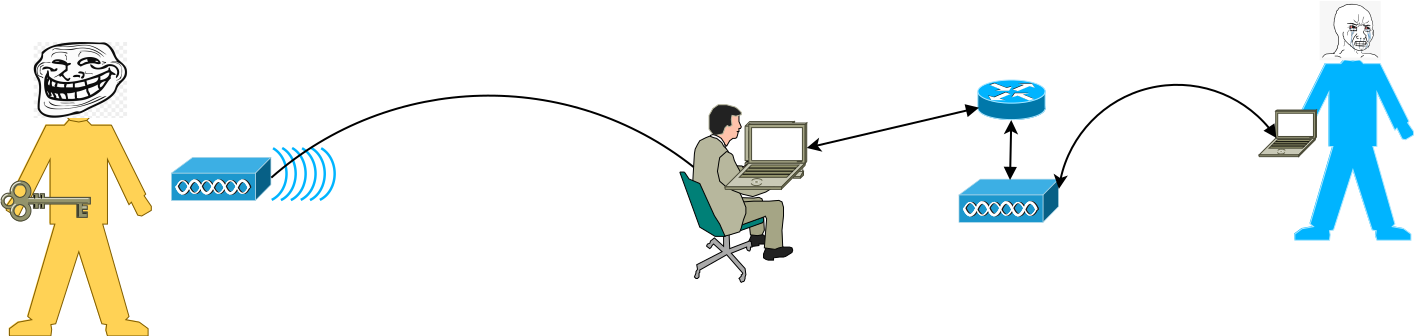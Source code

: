 <?xml version="1.0" encoding="UTF-8"?>
<dia:diagram xmlns:dia="http://www.lysator.liu.se/~alla/dia/">
  <dia:layer name="Background" visible="true" connectable="true" active="true">
    <dia:object type="Cisco - Man blue" version="1" id="O0">
      <dia:attribute name="obj_pos">
        <dia:point val="66.09,8.079"/>
      </dia:attribute>
      <dia:attribute name="obj_bb">
        <dia:rectangle val="66.089,8.078;72.198,19.013"/>
      </dia:attribute>
      <dia:attribute name="meta">
        <dia:composite type="dict"/>
      </dia:attribute>
      <dia:attribute name="elem_corner">
        <dia:point val="66.09,8.079"/>
      </dia:attribute>
      <dia:attribute name="elem_width">
        <dia:real val="6.107"/>
      </dia:attribute>
      <dia:attribute name="elem_height">
        <dia:real val="10.933"/>
      </dia:attribute>
      <dia:attribute name="line_width">
        <dia:real val="0.1"/>
      </dia:attribute>
      <dia:attribute name="line_colour">
        <dia:color val="#000000ff"/>
      </dia:attribute>
      <dia:attribute name="fill_colour">
        <dia:color val="#ffffffff"/>
      </dia:attribute>
      <dia:attribute name="show_background">
        <dia:boolean val="true"/>
      </dia:attribute>
      <dia:attribute name="line_style">
        <dia:enum val="0"/>
        <dia:real val="1"/>
      </dia:attribute>
      <dia:attribute name="flip_horizontal">
        <dia:boolean val="false"/>
      </dia:attribute>
      <dia:attribute name="flip_vertical">
        <dia:boolean val="false"/>
      </dia:attribute>
      <dia:attribute name="subscale">
        <dia:real val="1"/>
      </dia:attribute>
    </dia:object>
    <dia:object type="Cisco - PC Man" version="1" id="O1">
      <dia:attribute name="obj_pos">
        <dia:point val="35.506,12.236"/>
      </dia:attribute>
      <dia:attribute name="obj_bb">
        <dia:rectangle val="35.505,12.235;41.694,21.118"/>
      </dia:attribute>
      <dia:attribute name="meta">
        <dia:composite type="dict"/>
      </dia:attribute>
      <dia:attribute name="elem_corner">
        <dia:point val="35.506,12.236"/>
      </dia:attribute>
      <dia:attribute name="elem_width">
        <dia:real val="6.185"/>
      </dia:attribute>
      <dia:attribute name="elem_height">
        <dia:real val="8.881"/>
      </dia:attribute>
      <dia:attribute name="line_width">
        <dia:real val="0.1"/>
      </dia:attribute>
      <dia:attribute name="line_colour">
        <dia:color val="#000000ff"/>
      </dia:attribute>
      <dia:attribute name="fill_colour">
        <dia:color val="#ffffffff"/>
      </dia:attribute>
      <dia:attribute name="show_background">
        <dia:boolean val="true"/>
      </dia:attribute>
      <dia:attribute name="line_style">
        <dia:enum val="0"/>
        <dia:real val="1"/>
      </dia:attribute>
      <dia:attribute name="flip_horizontal">
        <dia:boolean val="false"/>
      </dia:attribute>
      <dia:attribute name="flip_vertical">
        <dia:boolean val="false"/>
      </dia:attribute>
      <dia:attribute name="subscale">
        <dia:real val="1"/>
      </dia:attribute>
    </dia:object>
    <dia:object type="Cisco - Laptop" version="1" id="O2">
      <dia:attribute name="obj_pos">
        <dia:point val="64.469,12.5"/>
      </dia:attribute>
      <dia:attribute name="obj_bb">
        <dia:rectangle val="64.467,12.498;67.343,14.834"/>
      </dia:attribute>
      <dia:attribute name="meta">
        <dia:composite type="dict"/>
      </dia:attribute>
      <dia:attribute name="elem_corner">
        <dia:point val="64.469,12.5"/>
      </dia:attribute>
      <dia:attribute name="elem_width">
        <dia:real val="2.871"/>
      </dia:attribute>
      <dia:attribute name="elem_height">
        <dia:real val="2.333"/>
      </dia:attribute>
      <dia:attribute name="line_width">
        <dia:real val="0.1"/>
      </dia:attribute>
      <dia:attribute name="line_colour">
        <dia:color val="#000000ff"/>
      </dia:attribute>
      <dia:attribute name="fill_colour">
        <dia:color val="#ffffffff"/>
      </dia:attribute>
      <dia:attribute name="show_background">
        <dia:boolean val="true"/>
      </dia:attribute>
      <dia:attribute name="line_style">
        <dia:enum val="0"/>
        <dia:real val="1"/>
      </dia:attribute>
      <dia:attribute name="flip_horizontal">
        <dia:boolean val="false"/>
      </dia:attribute>
      <dia:attribute name="flip_vertical">
        <dia:boolean val="false"/>
      </dia:attribute>
      <dia:attribute name="subscale">
        <dia:real val="1"/>
      </dia:attribute>
    </dia:object>
    <dia:object type="Cisco - AccessPoint" version="1" id="O3">
      <dia:attribute name="obj_pos">
        <dia:point val="10.06,14.85"/>
      </dia:attribute>
      <dia:attribute name="obj_bb">
        <dia:rectangle val="10.059,14.849;15.081,17.044"/>
      </dia:attribute>
      <dia:attribute name="meta">
        <dia:composite type="dict"/>
      </dia:attribute>
      <dia:attribute name="elem_corner">
        <dia:point val="10.06,14.85"/>
      </dia:attribute>
      <dia:attribute name="elem_width">
        <dia:real val="5.02"/>
      </dia:attribute>
      <dia:attribute name="elem_height">
        <dia:real val="2.192"/>
      </dia:attribute>
      <dia:attribute name="line_width">
        <dia:real val="0.1"/>
      </dia:attribute>
      <dia:attribute name="line_colour">
        <dia:color val="#000000ff"/>
      </dia:attribute>
      <dia:attribute name="fill_colour">
        <dia:color val="#ffffffff"/>
      </dia:attribute>
      <dia:attribute name="show_background">
        <dia:boolean val="true"/>
      </dia:attribute>
      <dia:attribute name="line_style">
        <dia:enum val="0"/>
        <dia:real val="1"/>
      </dia:attribute>
      <dia:attribute name="flip_horizontal">
        <dia:boolean val="false"/>
      </dia:attribute>
      <dia:attribute name="flip_vertical">
        <dia:boolean val="false"/>
      </dia:attribute>
      <dia:attribute name="subscale">
        <dia:real val="1"/>
      </dia:attribute>
    </dia:object>
    <dia:object type="Cisco - AccessPoint" version="1" id="O4">
      <dia:attribute name="obj_pos">
        <dia:point val="49.441,15.941"/>
      </dia:attribute>
      <dia:attribute name="obj_bb">
        <dia:rectangle val="49.44,15.94;54.462,18.134"/>
      </dia:attribute>
      <dia:attribute name="meta">
        <dia:composite type="dict"/>
      </dia:attribute>
      <dia:attribute name="elem_corner">
        <dia:point val="49.441,15.941"/>
      </dia:attribute>
      <dia:attribute name="elem_width">
        <dia:real val="5.02"/>
      </dia:attribute>
      <dia:attribute name="elem_height">
        <dia:real val="2.192"/>
      </dia:attribute>
      <dia:attribute name="line_width">
        <dia:real val="0.1"/>
      </dia:attribute>
      <dia:attribute name="line_colour">
        <dia:color val="#000000ff"/>
      </dia:attribute>
      <dia:attribute name="fill_colour">
        <dia:color val="#ffffffff"/>
      </dia:attribute>
      <dia:attribute name="show_background">
        <dia:boolean val="true"/>
      </dia:attribute>
      <dia:attribute name="line_style">
        <dia:enum val="0"/>
        <dia:real val="1"/>
      </dia:attribute>
      <dia:attribute name="flip_horizontal">
        <dia:boolean val="false"/>
      </dia:attribute>
      <dia:attribute name="flip_vertical">
        <dia:boolean val="false"/>
      </dia:attribute>
      <dia:attribute name="subscale">
        <dia:real val="1"/>
      </dia:attribute>
    </dia:object>
    <dia:object type="Cisco - BBFW media" version="1" id="O5">
      <dia:attribute name="obj_pos">
        <dia:point val="15.102,14.4"/>
      </dia:attribute>
      <dia:attribute name="obj_bb">
        <dia:rectangle val="15.044,14.293;18.372,17.115"/>
      </dia:attribute>
      <dia:attribute name="meta">
        <dia:composite type="dict"/>
      </dia:attribute>
      <dia:attribute name="elem_corner">
        <dia:point val="15.102,14.4"/>
      </dia:attribute>
      <dia:attribute name="elem_width">
        <dia:real val="3.146"/>
      </dia:attribute>
      <dia:attribute name="elem_height">
        <dia:real val="2.604"/>
      </dia:attribute>
      <dia:attribute name="line_width">
        <dia:real val="0.1"/>
      </dia:attribute>
      <dia:attribute name="line_colour">
        <dia:color val="#000000ff"/>
      </dia:attribute>
      <dia:attribute name="fill_colour">
        <dia:color val="#ffffffff"/>
      </dia:attribute>
      <dia:attribute name="show_background">
        <dia:boolean val="true"/>
      </dia:attribute>
      <dia:attribute name="line_style">
        <dia:enum val="0"/>
        <dia:real val="1"/>
      </dia:attribute>
      <dia:attribute name="flip_horizontal">
        <dia:boolean val="true"/>
      </dia:attribute>
      <dia:attribute name="flip_vertical">
        <dia:boolean val="true"/>
      </dia:attribute>
      <dia:attribute name="subscale">
        <dia:real val="1"/>
      </dia:attribute>
    </dia:object>
    <dia:object type="Standard - Arc" version="0" id="O6">
      <dia:attribute name="obj_pos">
        <dia:point val="36.196,15.352"/>
      </dia:attribute>
      <dia:attribute name="obj_bb">
        <dia:rectangle val="15.028,11.731;36.247,15.935"/>
      </dia:attribute>
      <dia:attribute name="conn_endpoints">
        <dia:point val="36.196,15.352"/>
        <dia:point val="15.079,15.884"/>
      </dia:attribute>
      <dia:attribute name="curve_distance">
        <dia:real val="3.832"/>
      </dia:attribute>
      <dia:connections>
        <dia:connection handle="0" to="O1" connection="5"/>
        <dia:connection handle="1" to="O3" connection="10"/>
      </dia:connections>
    </dia:object>
    <dia:object type="Cisco - Laptop" version="1" id="O7">
      <dia:attribute name="obj_pos">
        <dia:point val="37.77,13.15"/>
      </dia:attribute>
      <dia:attribute name="obj_bb">
        <dia:rectangle val="37.767,13.148;41.854,16.468"/>
      </dia:attribute>
      <dia:attribute name="meta">
        <dia:composite type="dict"/>
      </dia:attribute>
      <dia:attribute name="elem_corner">
        <dia:point val="37.77,13.15"/>
      </dia:attribute>
      <dia:attribute name="elem_width">
        <dia:real val="4.082"/>
      </dia:attribute>
      <dia:attribute name="elem_height">
        <dia:real val="3.318"/>
      </dia:attribute>
      <dia:attribute name="line_width">
        <dia:real val="0.1"/>
      </dia:attribute>
      <dia:attribute name="line_colour">
        <dia:color val="#000000ff"/>
      </dia:attribute>
      <dia:attribute name="fill_colour">
        <dia:color val="#ffffffff"/>
      </dia:attribute>
      <dia:attribute name="show_background">
        <dia:boolean val="true"/>
      </dia:attribute>
      <dia:attribute name="line_style">
        <dia:enum val="0"/>
        <dia:real val="1"/>
      </dia:attribute>
      <dia:attribute name="flip_horizontal">
        <dia:boolean val="false"/>
      </dia:attribute>
      <dia:attribute name="flip_vertical">
        <dia:boolean val="false"/>
      </dia:attribute>
      <dia:attribute name="subscale">
        <dia:real val="1"/>
      </dia:attribute>
    </dia:object>
    <dia:object type="Cisco - Man gold" version="1" id="O8">
      <dia:attribute name="obj_pos">
        <dia:point val="1.791,10.75"/>
      </dia:attribute>
      <dia:attribute name="obj_bb">
        <dia:rectangle val="1.79,10.749;9.082,23.799"/>
      </dia:attribute>
      <dia:attribute name="meta">
        <dia:composite type="dict"/>
      </dia:attribute>
      <dia:attribute name="elem_corner">
        <dia:point val="1.791,10.75"/>
      </dia:attribute>
      <dia:attribute name="elem_width">
        <dia:real val="7.29"/>
      </dia:attribute>
      <dia:attribute name="elem_height">
        <dia:real val="13.048"/>
      </dia:attribute>
      <dia:attribute name="line_width">
        <dia:real val="0.1"/>
      </dia:attribute>
      <dia:attribute name="line_colour">
        <dia:color val="#000000ff"/>
      </dia:attribute>
      <dia:attribute name="fill_colour">
        <dia:color val="#ffffffff"/>
      </dia:attribute>
      <dia:attribute name="show_background">
        <dia:boolean val="true"/>
      </dia:attribute>
      <dia:attribute name="line_style">
        <dia:enum val="0"/>
        <dia:real val="1"/>
      </dia:attribute>
      <dia:attribute name="flip_horizontal">
        <dia:boolean val="false"/>
      </dia:attribute>
      <dia:attribute name="flip_vertical">
        <dia:boolean val="false"/>
      </dia:attribute>
      <dia:attribute name="subscale">
        <dia:real val="1"/>
      </dia:attribute>
    </dia:object>
    <dia:object type="Cisco - Key" version="1" id="O9">
      <dia:attribute name="obj_pos">
        <dia:point val="1.567,16.05"/>
      </dia:attribute>
      <dia:attribute name="obj_bb">
        <dia:rectangle val="1.566,16.049;6.034,18.052"/>
      </dia:attribute>
      <dia:attribute name="meta">
        <dia:composite type="dict"/>
      </dia:attribute>
      <dia:attribute name="elem_corner">
        <dia:point val="1.567,16.05"/>
      </dia:attribute>
      <dia:attribute name="elem_width">
        <dia:real val="4.466"/>
      </dia:attribute>
      <dia:attribute name="elem_height">
        <dia:real val="2"/>
      </dia:attribute>
      <dia:attribute name="line_width">
        <dia:real val="0.1"/>
      </dia:attribute>
      <dia:attribute name="line_colour">
        <dia:color val="#000000ff"/>
      </dia:attribute>
      <dia:attribute name="fill_colour">
        <dia:color val="#ffffffff"/>
      </dia:attribute>
      <dia:attribute name="show_background">
        <dia:boolean val="true"/>
      </dia:attribute>
      <dia:attribute name="line_style">
        <dia:enum val="0"/>
        <dia:real val="1"/>
      </dia:attribute>
      <dia:attribute name="flip_horizontal">
        <dia:boolean val="false"/>
      </dia:attribute>
      <dia:attribute name="flip_vertical">
        <dia:boolean val="false"/>
      </dia:attribute>
      <dia:attribute name="subscale">
        <dia:real val="1"/>
      </dia:attribute>
    </dia:object>
    <dia:object type="Standard - Image" version="0" id="O10">
      <dia:attribute name="obj_pos">
        <dia:point val="3.2,9.1"/>
      </dia:attribute>
      <dia:attribute name="obj_bb">
        <dia:rectangle val="3.2,9.1;7.869,12.9"/>
      </dia:attribute>
      <dia:attribute name="elem_corner">
        <dia:point val="3.2,9.1"/>
      </dia:attribute>
      <dia:attribute name="elem_width">
        <dia:real val="4.669"/>
      </dia:attribute>
      <dia:attribute name="elem_height">
        <dia:real val="3.8"/>
      </dia:attribute>
      <dia:attribute name="draw_border">
        <dia:boolean val="false"/>
      </dia:attribute>
      <dia:attribute name="keep_aspect">
        <dia:boolean val="true"/>
      </dia:attribute>
      <dia:attribute name="file">
        <dia:string>##</dia:string>
      </dia:attribute>
      <dia:attribute name="inline_data">
        <dia:boolean val="true"/>
      </dia:attribute>
      <dia:attribute name="pixbuf">
        <dia:composite type="pixbuf">
          <dia:attribute name="data">
            <dia:data>iVBORw0KGgoAAAANSUhEUgAAAWgAAAElCAIAAABGQe8wAAAAA3NCSVQICAjb4U/gAAAgAElEQVR4
nOx9X2hbV7rv12iwBubsohAyjhmS2PQimwmZK7DhlM6lFxnS2ISW0tA+yMQOIZ2HNrTYIL+YlEtN
XmyQaWjz0IYhdpAfGlrmthTLMUgQaGhBBjMhJfGhWGkIbhqCRUQvR8bC9+F39J3l9U97b23JSie/
h+Bs7b322uvPt77/33Pb29vkGsVi0f3NkUjkWcv1tOw4Dv4bCoVcPlipVO7fv8//ffz48aNHj/D3
L7/8QkQPHz7kX9fX1/EHX8SVjo4OtWW+ueYNHR0d7e3tDx8+bG9vl+5fX1/Hr/jvH//4R/yxf/9+
Itq3bx+3FolEHMfBh1cqFfcj4AnqDPoYc5ctW9BSq84lfuf+1mdoGjDfmEj8yyTgl19+WVlZIaKH
Dx9irz548ICEfbu5uVkul928JRwOE1G5XA6Hw3iEr1geMf2KZ/lx3Ck1KD6ubYqfamtrE6+D9Pzp
T3/i/4pUqb29XaRBTICY+phIj7qv1DH/5Zdf0Dj+6OnpiUQinjbkbxLPCMcuo1gsFovFx48f3759
m4hWVlZEirC+vq4lBNodzruO9zCATbi5uSn9If6qXjHB/qt4g/qH9u/NzU3100qlEgnEaHV1lf91
D5EAdXR0iHSHiJj0qCQYb9c2iBE+fPhwX1/fqVOnjh071iBuqMXxnHtRpVKpmAZUC/dU+bfUMnhd
aTFBggB1wDIF15DP5+3dE8/tmjv2XxYghfyv+JPK9ahQeR8mWOqYS3TccZyzZ8++9957nZ2d4m0N
EihaZ6d4IBzkcThYRv0Nt6zeDw7izp07kCkePnyYz+fthxj+eEYXmgOJ4aqzKSYiiUTiwoULTD6e
0vXsvuVnHIfPlgEmE7du3VpZWbHQiGdcw28YPOOjo6OpVIqecRwSWoTa7WLLxWLxxx9/zGazKysr
6+vrqqzxG+AgVG5/t3riA5J+h9GE6cBKiEajH3300cDAgPut+DTulGccR42WRUqRz+dV/ZxqAmgp
MBXwvf/5A0UrrKRoBERLByyvYjv4lc202j/E+9GCajMmwYQEdSZfcW9Rcg9PrCJ3YHR0dHp6OhQK
udmNT+NOCYDjKBaL2v7VT+0a17IK8UWFQuHGjRsrKyvffPONJHq0jsThlSJg/4t2TTZqspXhj3/8
o+hSAXMm1e3UwGCzqOWPehonQWpgk+q+ffseP34s3in5tlCVKoH6QHttMmm5OSfQh3g8/ve//72z
s7PmCny6dgrwL81xiC5G9+/fv3HjxuLiospW7BZPAdJQky5gb8PcKNICJgRMBdyMW+DeVtjPgSAQ
ymJvRPp8NoepLKd9VYDiOI7z+eef1xRbWn+nqITpX1HHwUMAzkIlFs2kFDWpA3MKTBdEovDCCy+I
o+Fmb4h3ivC9LcWmPDUSIE3xB/iGaa+bHlleXs5ms5cvX+YFw86mKrAVp6amksmkZWe25k4xcTHA
b5zjIMF9GyNYLBa/++6769evf/PNN00jFjWpg+M4Emk4evSoShfcw7Qn3TTFPmnwmwTrrnVU1X4X
S3MsFuGjYrFYTc/LppESE8mwPyL+d3l5OZVKzc/P478m8oGFnUgk0uk0GbZ9K+yUZ1YVY/tfffXV
4uLi119/LXklBksvLPo5eBx62khaMFthX/o1eXLRJw1GIgj2dr9J9/20wHGcvr6+WCwWi8WOHDkS
i8XU3u46P2KCqJQpFAoTExMgH6azB0siHo9/+eWXkUhEGyDTCjulSToOOydDdVC7AFsGvbhy5crN
mzfFKIn6iYWFiRAJRCwWa29vP3LkyL59+w4ePOhPiKgJe7OFQkElEPfu3atJBcQPISJ8CxGpOlT1
WSncg1+tdZbFi06cOPHKK6+8+OKLUoMtTkGIaHl5OZlM5nI5MrAeTDuWlpZUU0sr7JRnHAcRUaVS
SafTEr2wyKJeIXofQsSIxWKQL3p6emoSCH87oeZgSk6rKysrdg6CwYISfwWkJCw7UW8SiOoUFu7b
t29rVdFEFI1GQUSkSJDWpCDcw7m5ub/97W/aID2q0o5oNPr9999LfEfjYlgbyHFsbGx47Ye0kkw3
eyJgdbbM4aTffffd1atXWR6huvkLcBZSC5ubmydPnjx16pR6PDYBqle7lonQShagEX19fZCVjhw5
olWjaAlEnfvWtIIrlcrKyko2m11YWBAJPVUlmtOnT7/22mviOLcgBcHXFQqFM2fOWFiPUqnEtIOq
4+yDFjRiD0YiEZcDGwqFvBGOVkscwCu+UChcvHhR1He6pxd1eg1hcfuTSrTgnBogDaJu0iUHwR2T
aMS+ffukWCz11f767A9a2rSyspJOpyXVNRHF4/EWpyD8OWNjYzMzM6SjHRLfgYstkmLDU8tPK+Fg
gg2RBDSe3NELlVLw5mdjJwlpZhhiLhxxM1v0Bdi9JLhaAqJPJAmmCqlvNSM7+ZO5/61JI9xASpxR
KBSuXbsmGj6JKBwOg9cbGBjgiy31Lej/3NzcyMgIWWnHDz/8wJY+9+23yB70I6q4vLmhhhKsqsnJ
STaR2OmFtCGj0Si0+v39/SzM1wkxs4ZvNkEL0ZWDiKCJgCtH41Qquwjpc7QUJBqNnj179s0332T6
2Dqfif5nMpnBwUEy0454PJ7NZqll1BaeWm4Ux9E4gzPs51988QVnmrKQDLEPrHKzKCY8Lb6ao6y6
IZZKJTWjl/QUOB02W6CrEn9u0Re47/9TAfFLpakHEonE2NhYb28vX2mFQUC3l5eX//rXv8KFVLpB
pB2eNksr7EF6ujgO0ehFViuJyF9ANn755ZdV1r0JK0wiHIF4czdzY3jtcOP6JnrHptPpCxcuiAxI
PB4fHx9n+aWlaEdfXx+Z+Q74hj11obRPB8eRyWSmpqZAMiwshkovWlmXxmDZnv9t2nub8yIR9Ztm
mP6KqwKIRqMTExPDw8OBvCsoLC0t2WUW+KT7iMa041+a4xC5DDckQ0zlJkZeuu/JbxI1k4zU9DEH
RIUuwLHzHHFLRKxjhprW7hpbp8Ob5PpNLUY+0NXp6enx8XHtAsbenp2dHR4edrNlWprjMHmk1U/t
XLYMkySbxN2QDIlZJcOKebqisPzB8o3sfMUOIJa8p/58zMVUOqIeSrINB+JmLppg2PUb4IQ6/loO
EOgkbLQm2hEOh7/99tve3t6aW71pe9COVuQ4isXiu+++a/f/J0Hx6UY9pirqJfUkqyTtXhitRkpq
0ohHjx4hraGdRpASaEc7qxCoxmmATdRqMgs1N5qYOphzhcdisaNHj9bjaW4hH/F4fHp6mtfGbk0f
etjf35/L5Wo6htk3TktzHCY0Qb6anp5mI6tJ/clchpQh1s5iFIvFzz77bGFhQZSKyZDkWgw2sZts
m6xh1UJMfYoU6jWjUdgg7dJNXkXNEH6wjZILvNorseYAzF49PT2SJtvNIGsjR4BEIvHJJ5/wDO4K
+UBEXE9Pj8XI4kZR+kzHITe7vLycSCSgKg+EZJDgCCweRGjc5ZgyWREDOrU2Gguk7tWjlWRZQxux
ZhEu0P/BwUHxePdh2bWob93H7CPB2srKiuRjzvAdriKSD15ORBQOhycnJ5PJpMt2AofoGGYJZqmp
KH3GcfwXHMcplUoffvghvHRryiYumU8eAuil8DdUUPyg17hy2klHILTj0BajwuoB+3p49TeXCqkB
TCz6+/tFUU58XZ0ddg/RnioqrTlQRStJ+QtXEQPPzp07x83uruIDvRoaGpqfn7coSvP5vEXZ8XRw
HJIeJVhqh9Yymcz7779vZzRYcvn444/daMt5XR47dgwsK2dDEG8zMduidsDuWi6d8JKLp1QxTIKY
51Lrcq6lBbzgTHH9kEGOHz++W64r7qGOPPJrqeIk4NXErgaPAKLk0nzSWalU9u7dWyqV/Ck7AtyD
9ezuXeM4MGrJZNLOaKhpo8ndaVMsFv/93/8d9AjsH3fM8pTlc8Ci+2MHGgeJ8RFlENp5yDe5Y14h
jb820BnwFK4i6k3ZSIdGPv300+abbEVvdIvAAmVHy6YLI6Lntra2TL+Ju5S3jfumLZ6dLjUaXKhi
fn4enLZ7JVl3d/fq6qrXZy0NMlT3EFH/KiWwoaqhQeQvaKdzBO0sBWCpQiAlHLUYgFqfUlggKTWW
lpauXr0qeZpTNVzl7bffrqn15AYzmcxbb73Fy5gTkVueDRyiwGLJ+rOwsADKKC6zYPcg1bG7G5jI
x0LAWO9QU6PBpbHIC9XArLhhNAKB3bIQuIOmVsJ6qimFCRIFkSKhGZI93k4+KpUK87lA09aJ2JNi
sXjgwAGthYWqAsvdu3fVn1oklDb0f/7P/3F/93/+53+6v/n3v/+99vrQ0BBogUmm2tzc/H//7/85
jvN//+//fffdd3HR5Yzu2bOnUqn827/92+zs7P/6X//L07O+sV0F3r4tAL/u2bMnkBehceml/KLG
IRQK7QkabvosDuyePXv+5//8nyMjI6dPn96zZ8/t27e5ssytW7c+/fTTGzdutLe3/4//8T9M7XM7
x48ff/XVV//jP/6jUCgQ0dLS0o0bN/73//7fkUjEZcfqxJ49e37/+9+Hw+GlpaXnnntO3QXPPffc
L7/88oc//OGvf/2r9FMge1ALTy03Nct5oVA4fvz46upqTUYjkUjMzc35cxj3ZL17Bglu+CNeCXBU
J6JHjx7t379f/Bd3ioWdXLbsvntzc3NSqBu58zcXLW7nz59nCaiZrIcoUJuYjnA4fOfOHUnD3SCO
o4VEFWmtZDKZ119/3ZSRERDrUODKs53fTDClhuOWZFTSVjZzDzGnkZQwzeQU40aTrbp7wZesptmV
lehvvPEGPy5a35pAOyxaUiIqlUpcV4HRIsk7msRxWBIiAVz5KpfL1anLfAZ/YIU/XNT5ulgmUkJ7
e7ta0lWMjnOZ08xkGxJh5x1UZ3Ny4fKjdfdwb/WvE2780CWmo3GGklbkOFgVaqca0Wh0cXGxySpu
C+pUarbCJ3hFaGfyPhFuHMxNj4vRt6JTvMWALaZoU13XTJ64WvJR08mYWQ+OkKL6hGWXqJmwg4hK
pZJoH6B/HY7DkrgVEA3X/CL3bwkQNV05xPxduOhehm99OiJue+3+d/kJnggu13yBB7rkPAr/OvZ/
FRMFql2ykw+7/Ku11wZiy7ejpmkWfmIbGxuiyd99+08lxxGJRCzetYA/m2uAUFd5oVDwUZqEdsrw
bsqstDIpETPlENHp06eHhoYsUSr+2meI7AwK+qqRLCAiiGEZGhoyBUNbQt1EQkBm8iHZaxutcUPw
W1dXF9XK9IMr2j1oipRvdY5D7XckErHE8wCSKrTJHjgMriarnngi1A/RagrVMDMW4I8fP446Ji1e
qUwMx8IV1j01WuAXIUWySOFwoCDI2CQ9Qjs5CA5oAOynFLNd4oMN1ZiGhGwdJn+ww4cPw6djt3Qc
6gZvFMcRiUSg2rB7hTaZakjaeG39DpauxQRWpCPeklVSDJazEyDE7EuxZy1CPkSfaFzZFX5QcpaH
x5S2WrjFf1Q0u3KuBnIhg6hBLo7jfP7555IrZ4AfWywW9+7dS2amA5Fv9JuvVm8nHGK6NGqWzRwA
vbh8+bL4LfF4HNsYaalECb+m66dJawiRpyYjI2r+d512sLCAtBGkxBPvbscYKtFHAIvWf1Sr+yQX
rAe/i2MjGie2hEIhC9Mh2mV/4zoOC+FoJtUQ938qlZJqcyDaEtK79GA9vdISGm3cJyv/oP1qEcIB
AyERqeESuw5pbDOZjBTGojXBaqkAuZBB1OQMDRJb7JoO2GV//vnnmvnBJDROx+HBFVoaJk+vYbCE
0jSqUSwWx8bG9u7dOz4+zjF1U1NTGxsb2Wx2eHiYVWIi6nmvtqne3t6xsbFsNruxsTE7OxuPx6nq
ztDR0RF4PIsPsO0cVGN2drbVqAYJY4v/DgwMpNPpn3/+eWpqKhqNElEul+vr6+vv74c7eSgUAkXG
I729vXfv3oXGFzcfOHAgk8mQgdzzi5LJ5MbGRiKRyOVye/futTziG52dnaOjo9qfHMcpl8tfffWV
1zbd99DrLHsgHFInfCStaZpeA8uFiObm5g4dOjQzM8O+PVNTU0+ePEkmk6DrgVAKO6RXRCKR4eFh
piAQ0Wm39yerNnCujo6ONkeK9A1xVCORSDKZvHv3LsaTiHK5XFdX19jYmMhx8P3JZHJtbY1p9+Dg
4PT0NAnLRn0RETmOk06nFxYWHMexP+Lvc4jovffeI3NuugsXLvhr1g28foXnfByVnX4+pp6pMht0
PCxYNlo/XxGy+ABiRo+GdsANVHeJXdcgFIvFQ4cOiXGZLUs1VJhiWLRuoCwVplIpzg7nxpNIUpoG
K7bYfTqwfdbW1jx5SDauWr23qE1e6DyCIQOomuGKAS+vRlMNoFgs/vnPf2aqEY1G8/l8KpWSTp5d
hNSHXe8P8h5hnUGDuOtd8gRxPIeHhyGPhMPhUqk0MjIyNDQksR74O5lM5vN5MCnz8/Pd3d0QwE3H
L78ilUqtra0R0aFDh4ISW9A42Ap1w8MV4Nq1a/ivad+p29AT3DfrjXB46opavGdsbIyaotd44403
WAGWSCTu3r3LZotd2Q+W6dx1Kob+vPvuuxixRCKhzU76VEAczGQy+fPPPycSCSKan5/fu3fv8vIy
KYZeaD2gXFhdXT106BArR+yv6OzszGazn3/++dTU1PT0dCWgxCudnZ3osxaXL1+u/xWBIJg8ES6B
OiaNxvLyMvMao6OjrePJXigU5ubmglphwYKpPE68p4vdkCDqPlgrUSqV+vr65ubmaCftYJmFb+vp
6ZFIjOUVAwMD2Wz26NGjYlhgPT2n6vnK2UYY4XB4dXUVDE4j4GnSG0g48vm8dEWtzB4sMNNsaRf1
Kbu7EwqFQnd3d1dX18jICLrUgrSDiBKJhKeyD60McW//9NNPUIWOjIywUlO8k4iOHTuG28rlcl9f
X03aQcJOGxgYCJBN6+3tRTek65BWrl696rIdr2ve05r0rONweWehUIDx2VP79aNQKIDdaIIW1j06
Ozs5e+jk5OTudkYL5EA9deoUtcaIBQVmPbLZLKyw4+PjWtoRCoVwG8SWvr4+N8oLJk9BDRraQQ9V
poOI5ufnXXpCeD2cGshxuO/KnTt3qEojmwP07eLFi0QUj8dbh2qgD0tLS1DClUol8KItyHRw5q7f
Enhvj42NLSwskJl2sNgyOztLRIODgy4Vn8HSDjIzHTiJP/vsMzeNPJUcx/Xr1z21HBQuXbpERF9+
+SW1BtVghEKhxcVFmNlmZmbccMLPECDAUwwMDDDt0BIFrJnh4eG1tTX4azTC16tmV9FDUpgOnMQu
VaS7wHGYeCH3Xfnmm2+kK00QWzKZDGKQ66+oFixYD89a20Qi0VJ07V8BrPKA9m1wcFC7znHbwYMH
NzY2EMS0K1R+YGDAxHS4VJGaFlj9u5tMhKPOAsvFYvHevXvSxXK5bKp4Xj/wzdAbNTlI3yXY+IcT
b3V19dixY9QyTAerYH7b4FkA7XjjjTfIENEPw3k2m00kEi51pYH308J0sNe8BabeBlI+vSE6jq++
+koqGIGPb7QIjVoqDX1FPeATDyJ0LpfzF+/TCMRisd3uQpPAtGN2djaXy8FAq70Nd6bT6ampqXg8
Dv+OZsLEdBBRLperyXQ8fTqOK1euaK+/8MILnl7nCZjXt99+m1qP3WCwCA1FqaXQVtOALr3yyitU
zYTYULj0TTT5ywUCnoXR0dG//e1vVMtVNJlMfvzxx2fOnGmmD46F6cCyqXlGPmVWFRhEJY0GGJCG
7pNr167F4/FW026YgPy0LYJKpXLs2LFoNBrs6LmhAjjYi8ViRUDNdurvGxtQDh8+DAuL5c5KpTI8
PDw+Pi5VKmgCLJqOmkxHQzmO39l/lrIAuaG4MIiqhthGB4+vr6+DPLcsuwFgDE0l7HcFmJf5+fn6
CYd2isU0rlylharuqmr9hLa2NrECS3t7eywWE7Muqu5bPoCJWFxcPHPmTDKZDNXKhzIwMFAoFCrV
IE9/L/WB6enpvr6+zc1NcU+1tbWVy+X3339fWyYSqLndfOxuRg3CIa0kN12BQVRCOBxu6BlbqVRi
sRjUjS2OFtGGisCKgZrDx5aQvqhYLP7444/ZbBapz+7duycdmGpaVhHlcrlcLiPKC+Ez4v3RaJSz
LiJdG7/d32bu7OyE3cTu+okhanLtDry0t7c3kUjMz89LhzHMK9PT0+wqrT5ub9/r7hYRZLX6SCRi
Sn9WKpWQ8qtBgx4KhUA+W5zdoJ3R01tbW00+vgKEdOwvLS0hIaiWUtTvCgg5X+JNXnrpJbVsgqfx
xMopFoudnZ2tOREhc3IwsWKTVtH+FFSrj0Qips8TUwk0jnBQywspQEhIz/c0Eg6RXhSLxa+++urK
lStSCvJAKIUdkoBjSVlcE3XyLI1GyJoGvVQqxePxbDar3fmNq1YfJOEwFbN7SnPDNAhYB6g2/HQR
DnGDpdPpK1euSPlTmxlhIEIkIvF4fHx83F419qkDFsnevXtRn0n8ScyPpW7PxhEO/zlHRaCKimpM
AcLhcCtkx2spSDUZWhysSlheXh4aGvrDH/4wMjKC6Xaq2C2qQURtbW3oQzgcvnnz5uDgYHd3N0fQ
t6BSyQdCodD58+dJ5w8WDodnZmYymUw9um2vezMAjgNCyl/+8heVHNLOBM3PCAftLKKxsbHR4sPC
uw5V3ZjF8MRfMAvdHK6EGZBoNFqzZv3TApFRNe2yb7/9tre3V9ykrctx4BvOnDmjpRrAO++807Lu
FW4ckAL3IGgdh1EL+HszmUx3d/fg4KDIYtTc/5ubm6UqiCiRSCQSCYsxJUAwA7K6ujo4ODg0NGRP
CPhUALsPWR1VXQbSoCcSiUKh4G+vNZvjYEuK9jDBFzZULeoDWjek+/fvo5y69NP+/ftRzC0QD3/a
qSRvWY4jVK3MdObMGXAZLpkFUd2AIknHjx9/7bXXuCRok51l0Z+G1mFrGkQtqakgaTQa/f7777n8
SuM4jhp+HCLUEcdqQI0806oaHR1tkaRSkjmA68U+ePCALYgWFwMuARuLxY4ePfriiy/6dkZqWf6L
lETe5I5kiPTCcZxXX3311KlTx44dEwdHSl7dHLS1tbW1tW1ubg4ODqIux1OkjZYAt45UKoUSdtKk
4EtXV1ffeOONpaUlr6WbmsdxRCKR5eVluHWZ6ta1SI0yXr7FYvGzzz7jcmpQ5TLJwD3ifLAiqlwu
izcDqDJ7/Pjxl19+WSKOlu8VhdVW4ziY0Th+/DiXF7A/wmyz4zhnz56V6siT4CmwKxwHA/1sqbxw
PsAqatO+AwWHgdZr480wx4JqxONxk2oD89QKNQRD1aIhH3744aVLl8SDsZ5mVT+CEydOSNvG9NWh
UAglBVvKHBuqlrBCkXo7o8GfD3nk1KlTrIME1I+6f/9+V1fXLlptWduCkJMWGXavsAssAGrNzs3N
uVfr2B3AgqlWDzMKDiXt9mta7SU7eNTm5ubOnTvHxdwCf5FIREBB3nvvPYsvIzuPXrhwoRW0P6p4
Yhkl0WYh+VyRlVYS0fPPP29RojcB6Pxvg3aY3KbIL9/RqGr13JYbqsGd3l2qgbhG6KKbsF4lT6TT
p09zDTHSDUUrOLwy1YAXPJkHir9OcrIiF59gd3+sHxIDyDAx802oQ9o4sERp8oEgYRtyrTk7Guty
ToIAbGGTHMf56aefdlF65w355z//2dLVxoHXseM458+fHxsbU/2aW4Fq0M7jyzJQWFX1+GWGQiEI
54FPB1RR77zzDmJqiWh9fX1lZYUd4dUQD2oNOdo32FI+ODhIBlov2VlqttlAHYcbqkFE+XyeK6e5
bzxAQHFgoRqeiCvVwa2wfHT+/HmOYmydleqGarBFUy3C6uNdJhemegDC8euvv0oiPXThk5OT8I8S
v850vJmUAo2eMt8+JtBJ2ecuGo0uLi7ajZsN5DhQXrQm1dh1Ql5zM2xubh4+fJiq+SA6OjqQcROp
H/Av0qP+8ssvi4uLX3/9dZ36EX68zr0XLFyq2YhI1LT57nbjpBVsD154EorF4htvvKEuBmgQJWUH
vGxu3Ljxxz/+cf/+/ZwBRESwE8ckA+9FyhIiWl9fBwMlrkn2KiIix3FYWaatUw0w3c/lcvbUAd44
DjfV6kW9hn2FIXaedptqwGZh6Sorbk2QkppMT09PTk5KyVS8grn9v//9703O7KBCsqGYTGPhcHhy
ctIHr2Q6QuH81ghp5fDhwz/88IPpvaoqUSQ3IuFgQoMrFqO7BH9cGCIGL1y44CN8CS4CcFSxjyem
8tNPP0VqCy1z4alafW3CsYtUww3/phosisXigQMHpGzJIph/m5iYgFMjN1UqlX788Uf4j6Jg5cOH
D5GtC8HjdS53vJqnUO1/04CjtaenxzRQ/uZUmjLO/YXEXzhCEawVOOHAwB4+fBh5wyQ/PagDVGWH
pMUXY3Pef/99aTPDZBaLxV5++eWDBw+ypZ+87DoR0Ptks1kwFD09PcxNiJ0sFotwa0YWNWRIEje/
G0KM+6EVrj8GvwbhcE81LGrqOmMECoXC48ePb9++zXV9Ozo6+vv7VY8JT8yw6LmEP0yaeUZQ5+Su
OyO5tOd56qGo/V1aWrp69SqLeAB75TZOV83kgwRXvXg8Pj09vW/fPpXTEYVrraZjeXk5nU7bsxP5
SFIVSNQMez/DkVTqlRbSwpNkk8AIB7xW3eg1TFRDlN+uXbu2vr4uJY8UwQEjoBEqWZUAV8Xp6WmW
vX04C4iOTLzmqHoe1imbWLC7zkihUAgnsGVa3adQEWf54sWLly9fFsNhqbmVQEVI1nEtw6jVdABS
MAFHM12/fh3eLkA4HIZe1it5VdlbLaBug8KF9RoSsL8uX77MFMS0/iWlle9QWiPhqJNqiCwfh2OL
kSBq1RXxJ1FhKb4R6swHDx6sr6+zxhHxSyAcdgNVS8HkjGQ5jgKhL8LXyQYAACAASURBVC7ZDZdC
CrPr7777LtxAaFeT+mjBnIjJvqb1/ddOBGtAHMfxIc1BQrx48aLIJniC4zgImHrllVdYEGMsLy+n
UimeCDcuHqI7uPtu6AkH3nfs2DGLlc5ENUQ2L5lMSrGVqqc2h4319PSw3OgS4NaIiAnH8vJyIpFw
ybntOiRnJAby/d6+fRsK9vb2dlEzVyf5CJnTSQG4/uTJE/u7eKamp6fPnz+v9ZjwBzFXjSog8N9B
zWypVDJJK9PT05cvX+Yydw8ePJB2uz8dEN+MTYSt+/jxYyLi+GxWsRHR+vo6lEQqDw7/XSnrKmgT
s0UmLzg20/oIpdUQDrBDsPH4oxqFQmFiYgJkDy2oTtlDQ0PIUo2LkmrKJUTbh/i3yrnRbrPNJoie
LyxRa8+iaDQ6Pz/f29tbP+HgTEImwmF3/NVqEH2QDDX/sApxBVqUUL4nV+T7tIp2DnES+WVE6CBi
gLw7wnnqYaVakIGJzv3792G4FZcKlP2ip7K6DdUPZzOt3cFchYZw2FNskEFzJp4/qG+Cx5lAakkj
D437HteEODGwjS8uLubzeXU3tggpwQnf0dEhVgOQBl8c8yZwHNoXiQOrZSfdQN38nK8ADgtHjx6F
twJVz0DupHQ+P3r06NatW9CFSSeEy/5wZ1i7abEiwzxERJKSLvDVayfWEjhfNNuPJQZW5MG1qcPc
uHiokAkHJ1zRvoYMkjkLumwAZwkwHA6/8847LsNGg4XWNMhLjbUkFjSNsliEcPEeuFTUTzjIquOw
+7lISiuv2X2oKqUPDg5CPnWTrkW7pcW1h8mVTAyAyQmQQ/XAx/FbYMXbt29fzY61iAsfADdZyIxi
4iJAOs7FRuDi8Y9//EPrPmfCDsJRM8WGNoCNcwQgyp45Olg9PvjggwbRZvewUGuotW/dusViJBcZ
ax2yQgZvJd+wW1VgUjl79mx/fz/8FIvForQt3TsOAMjuI7lRmU5435w/73wLm8mQeHvuDAf7iSlL
GyqMiP3396DkrAgaIUXWM+uhpR0k+Hy7wX8TDlAKxHdYbDmSlU5N4gCqMTo62gokQwuXfmWS4w3I
ChMXE2VpkDo22BITdqaD2R+tQqHmB4rDEo/H1YJJgFYOUosSuvkcqRERopoZJjkiggeXVtkseh7j
ivs4WuntonuB+HaAvchNNgHf0UBYumz6+ec//ykOvikGWrIQ1cR/E46aqg2xbBQJFJqpBgB/GxZM
WjOW3ISaNEXSUfGy0JY7DMrEAOaTV0BQRlm75yjttG54yh6IlAKiVy5gt9HAG11NieTve+1TWTGX
gGXZ5+LFi1CL2hk9k05N9RkzAQ6vMC/WU5VO6g+TPw46la7bg4bt+C/C4VJIEY1PWqohKmbs7jQu
HWZ2F6zNtgdQitRkZWUlm80uLCyIxc18sCHiPkwkEp988gk2YbDu/PW7vUj2MvepfbT9ee655/hK
zROocZBoARFp8y2ZrHiefGRVbbGnbHKWT4ALL+ZXpB2IjtHqMaXodgv+m3BYtGWkONipVMOSSFqc
BqjWkOGm9QmHe4hsFP8teV57VSXC5jc2NtagzaMqpzxRNzHniJpt1J+UwUH33HgjiKanLomngvQT
KQ5X9QuqdkLsQ9XCZwM7udnjG2FnkQQcDTY2Nra3txcWFohILMwlAq3jzq2tre3t7e3t7Xw+z41E
o1H8ihsY21Wsra2Njo6iqWg0qt75G8O2gK2trdnZ2Wg0irEyDbI4f/F4fHZ2VmynoZ3c2NhIJBJ4
talvItgLKxqNBtVPPB6Px8U+8IjNzs42dCi89hNbBr11P26ewIMcDodHR0d5f3kaAe6qtO/wx+zs
rLbz4n43gbQTpn7A1NSU+NaNjQ2e13g8zl2pOb7xeLwVpr9pEMd6YWEB5ENLOzA+iURibW1NojvN
6eHCwgJ3w7SaxXnM5/PB9nN7e3tqakq7jjEyW8oyaya0S9pyDAQFfhHvQR+0AzRC2sV22oGturW1
taED4TenSma0/VZpFQ9cNBrd2jmd/G3iMVvPl/82wB+updFYf+JWbHLf+N/R0VHtluB5lEhbsD0B
G6vuRpxe0WiUhyjY99rBH5vP572SjHAVpAP/WrMd3m4LCwv+aAeYSsydeB0zLvUBHR4dHd3e3jYS
DnAyps8mIjCK/CYcC6RIKCJJlkiGyGs1YmqfCpgIh8QZ7m73sD1EzojncXR0tHEkgzuAV5uWIq/G
5owVv2htbY2lOfdchkQjTF9kv029H/vZ0wjgZsdxJJZfpCla2oHR1hMOkBxTXx3HEUnD2toaf4BI
/vGHKC0zl2EXz7ZdIKBlsMuwEI5EItEiX8pjzqxHo7kM6dVaaUXaijxcje4MlrQ4FLVoxY6uhsPh
hYUF7LQtZalvbW1tbGysra0tLCxMTU0lEgnpuLWMgEmraP8cMHTYttINWnqNbmDqJcLx3Pb2tiV/
rOp9zA4kqmk2k8m89dZb7P9j9wGTjJrFYhHeVnzFUrH1KTXHmNyuagaVNR/sB7WwsMCJDqkpOXvt
cTQkRHayq3iwHeOVKTpxkxeLtRQ/ZgmBUWM7YdnlYoOm90oxJu5TgQwNDa2vr6ue3ybDPC9OKWnY
c1tbW6Z5wvdzyehQNb09Eale51xIGe8Ww2bs2X0WFhbUaGWAM8Eh+4Aa19Ai28wlTIRjc3PzpZde
ainCQTt9WJrmdCN5H9hpBykBXfV0Uor7+PDDDzkjkXuSQUJmWS5o4smThSF6oGn7IMWYuHxLqVQ6
cOAA3DiloHat/6eY+WFHxjCTOsrZqRYV2WzaqWIBI8TWWcdxmK01sX+slxb1RmEF6mdHo9FEIjE7
OyvZiuphSpsGi6jSmsamXemSKCjZtQm8JESth9cOS+JDPp8XZe1a4sgO8Iqt3wigFZTU0cB19+pS
HltoSdSfTAILNvWWYGHZc/v2bTI7FJ84cYL/Xl5eBvtkL0D/+eefaz2j2d2ou7t7cHCQUwS1tbWh
f20K1A9YXV394osvRkZGDhw40N/fPzc3xyyP78iiXYdJ5b7rqFQqzeeA8MZUKpVIJMrlsuj2LgF7
dXV1dWRkpLu7e25uDkdiyAvQ1PLy8vT0dHd3d19fH4dyOF5kk1KphPjPtbU1jm0Rj3T1pfZBwLOO
46RSKair1dFAD19//fXl5WVyFzBBRO+99x7S96rBNR999BHtDDWgaqT7xYsXxfv3IMWQdiyI6JVX
XuErcBsNh8MffPABKXQBmYvi8bjFeXRubq6vrw/xeaAU9u+UwPTFcZxyuZzL5UZGRv7whz8MDQ3x
wD2NFMRlRMO/DrB40un06OhouVy2hCljMTD52Lt3b39//9jYWCaTKRQKFqpXLBZBLIaGhp5//vm+
vr7x8XFemT5IBgyl2WxWOjV5QRYKhUwmMz09bVF5aMeBiHp7e+/evQtKKo0G9kI8HndfFaWzszMW
i2HLiO8KhUIDAwPxeFy7IC9dulQoFFjn+DspaE/Ciy++yO1evnyZiN555x2twhI5TiCaaqlGJpOx
pPnwCjQCAWx+fn5+fl6MkvYqk6s+xc+wu8A6TqVSHR0d4+Pjdo948KdYDLlc7ubNm1w6m5PXMrSR
zT5cxcUMVRx9TzrPdCmdpRTLUxNMaNLpdCwWw2iIm8hxnM3NzTfeeCObzdZc+Wito6Mjm81KASn4
aXp6uq+vT0rTjVdcvHiR7SRGjgNElL9waWkJI/Xee++Rbo+hnf7+fm1rhULh9ddfp6BzCLM4I7Gs
5Fp4EW97ShmW3yqwxpLJ5NraGo7BUqlkkVxEmRdLolQqra6u5nZidXUVZEhUGXjKYFYqlThXeD6f
v3v3LnPZ2k3LWTB8y6TccjKZhLla5cJyudz09DS5yxrR3t4O7y315t7eXi3TUS6XL1++XCwWsYX3
WFoXSfXVq1eJKBqNqtoNvBtS0wsvvKD99cyZM5bwbQmbVZQE4IrpEYll7e7uzmQyZCUf/NPc3Fx/
fz9YXIRCPqMdLQLsls7Ozmw2C0fkmuSDoerIRIBJcdkNcSlCLoB3UjqdZmuo6ZzPZDJS7pwff/zR
5XslMO2AulRNejA+Po4FXBNHjhxBwirtKxB0Lw0yCPF3332H3WEjHLFYjP/++uuviejs2bNkYOkh
8mh5sEwmA1Wo6UUSjShXwWcC4pSxaCzrRiQfg4ODQ0NDrC0Tb2OSkclkuru7R0ZGbt68mcvlZmZm
urq6xsbG1EeeYbfAe3J4ePju3buwx/FKcElEfEAiFuFwGJGHa2tr2Ww2mUyyqdUuGly/fp2qGxv/
ch5zH2DNscoU4FQ+c+YMuVi9+/btW11dNfV8YGAANFq8iM6z17iNcHBNk0KhANbIJIkQ0YMHD1TS
gA/Ay9Qky+rEjI6Ozs7OLiwsrK2tbWxs/Prrr0+ePNnY2Pj555/Zwa4m1wryQUTz8/MHDhxgyUXs
UqVSGRsbGxwc5NOAVWLffPONZUyeYVfA+3NgYCCbza6trWElEJFERPzREZXDFdfkwsLCr7/+ms1m
h4eHWfdZk2SInLiIW7du+eghA+/98ssvwQKIP4XD4VwuB17bjoMHDxLR/fv3TTeARVCRz+chrfzO
0jpqphLRjRs3iMhxHJEHkbC+vq7l/QqFAoy42oQlKOd75MgR0QGONzn/Fy6knZ2dAwMDyWSyUCic
OXMml8tZxB9cL5VKIyMjKysrqVRKtL1Z8j7Dwy1wRSm/XcsiPoMb8Hro7OxMJpNwSUIZRLHun28r
lVOtdYR6g2oym0BWxcLCQjKZ9Kq/F4EdMTk5OT4+Lmox29rayuXy+++/f/fuXXv7WI2czU8EVKRv
vvmm1DgJ0srAwICNcKD2HFWpZl9fn4UFMvkIX7x4EX9gk1uKUFHVGiJ+sNZAA6EXjm72Ko0wQc/M
zCAxF1Xd48isSD9+/LipNd9ggxxX4RV/bVk/jtaEaOmMRCIDAwNs0ZAyjHI1I/z64MEDVtsh5WfN
xJ8U9BESDofFRDb+gL2dTCaRc0za26urq5lMxk36v1u3bplu6+zsjEajUuP4+/r160bCAX5v//79
+C8Ih1SNUYTFhvzKK69Y6sWSx4kRF00qlXr48OH8/LxdywVLUi6X6+7uJiJL9SB89csvv+y+P27A
KljO5yx1+Jkfhz+ohs9IJNLb2+u+RAizMNIibKhhvlQqudzYNTExMTEyMqIyHVNTUwMDA3amw3Ec
kysGCNPZs2c5YzOjXC5/8803qVRqj0X6YIC7xp3arlgIx8DAwPDwcG9vrxjtJqLm2y1Ip9NOtYCL
BVBhrK6usoeP9jYozN2U+XAJ1sKOjY2xD4tK5p5xHPWjYoblfv5baqT+/ph487a2NoSMW+5xA3Ry
aGgIDmDiT9B0uPEHM7lioH0oNFXbCsiNTTnKwK2s8lAhRrVKr3c5kSosDsIkTPb58+ddNmi32IP6
wBIe4NIpFov9/f3sj6S98xnH0VDUswh9QHQVHRsbu3nzpnow5HI5yXHT97tULSZW+FdffWV/tqOj
w+L8GQqFXnjhhbCuREapVCoUCnuOHj1KCl0BXYTdqFKp1NRUs4UpqCkRh35oaAhOxLSTSONdY2Nj
bpgOO+ARNDo66rUQngnsMnjo0CGYoi0+LM84jt8AxLNteXl5aGioq6trZmamXC5LZxX+i1C6QJgO
UvYvEV25cqVm+5AkTPdEIpHDhw9rf7pz584eVmRIYEoD05Tl9VT1N6/ZUa84c+bMzMzM/Pz8pUuX
Xn/9dS1VCoVCr776qu9XsBfgO++8I5bCrQes1Ojr64PO2KKFwfCePn06kFc/Q/Mh8sKZTKa/v79m
pBxUmNjzdW6Z3t5eVVqhatR7nYCFUQRW8i+//LLnhRde0L6YBHJA7k5Fi/bUK8BPchlaIiqXy0tL
S+pttNNRzQ1Eiz1V8+4GQjW0Sg17N8hL+aym4Zn3vRuIQzQ3NyeGfdsj5cDRz8/Pu3cSt0A9OGE3
delFqgU2gkk78fDhw99FIpGOjg4tqy/qTuxMB+6UoonqQSgUghAYrtZnLZfLV69e1eqiIW15klac
at1j30UrtH0mpfK26Wb0Vqp4XM/b64d2+aoXa/ZTcsP5TYK/EVnCJicnS15K51B1SY+Pj6+vr7OT
kdcRg/nj+PHjXNhFbPzGjRt1avpNrMD6+vrviAih7tqf8Qd0JBYdLLYuXhPIcqlUKtCbiNMA7ks1
MvX09IhZIRkPHz5sb2/Hv7SzWmfgmcRYuK1Z3Igd4cScjLu+x0RmG/5U8Hro6OiIxWLt7e1cbNVC
F1TXfu1tTzX4G6UMXT7ia+EoMDMz8/DhQ+Ss8OEVVqlUjhw5QkSqQ5NlwxLR+vq6KolIsHEcRKRS
LADuG5FIBATMooNFGL9XkcGCUCgkCkrA6uqqVJQY6OzsFLOiukewqlxTaSwGk4x4PM6JPFthX3H/
z507x4wb5HAi4rXBbBrqm5roQn9//82bN0+ePMkV2H4DEGmiVL2tnoBvbPX5+fl8Pg/e0yu1DYVC
+/bt0/5kz5jBsLyLXUBV7CEipljiD+FwmJ2jwUqAgGkZ2mKxOD4+LmZ/rB8SvYTMokYWqmY2i0k/
cJuce6WGPd3LLiJUzWE7MjICXkkMTmdAbL558+b58+e7urr6+/u18cdzc3MIBYjFYr8NqiHpPjlL
mNeUPyZA37G6utrX14cAS/Ko9Th48KBWBWnZsERUKpVMkkjNt6+vr++pVCqxWEwNhiuXy/fu3ROv
WPS0xWJxcHBQCierExK9BG1GokMLmrkVXXpqQAnqOM7U1FTN3A1NRqiazZx3giVZjhiNnsvlBgcH
u7u7xdxrVOVSxfR5TfuWwMEfVSwWkViQoyLdpPCQouZYGa+CwzJnZmbcZIRQ+wmZwNvnmSURN7O2
p1QqhUIhVdqBXgOKWfxq4Xw6OzvD4fDIyEiArlNqWCHVEtuaCZeeGmA0EonETz/9pKaibAUUi0U4
0bkX0cXkSeI5WalUcIjBIbClPtMTRCeuoaGhAwcOiIkF7QMlxtdGo1Ex5htKDdODYkaI/v5+Tg3j
hnx4jQnG1Pgzg4K7+S/P0VOnTpEuNQjiYkGZ7AaekydPEhFn7vPRIRGVSuXmzZvqdRCvXTcTuvTU
YGtrOp3elXrrbvDVV18hhNzrg+I52d/fDw0//JRBInd9mrxCNELDI6Orq2t+fh7xmXaSwfxFOBxG
Iv61tbW7d+9ms9lUKjU8PDwwMNDR0WHnCzihTC6XQ2qYilJ4RUWxWNTOILatdskhoN7iCw6oekYi
KpfLHR0de9D0iy++qPXmwLHPKYtBRySgZyA99Zum8WAqldKGzO86x+FJqYFQSC5b1YJUAzp5TL3I
UbtPbMELHfpp+CPlcjnOhxQIGjsKBqnEjUcGVVkMBDrNzs7++uuv6XSaM3eQsHVdaitFirx3796a
qTB9pBRzqX6ybLc9kUgkFApFIhGt/yWy2nDK4sXFRTIQBWQNIqLx8fE6k2hVKpXJyUntTy6HvkFg
9rW7uxulayxUg4i+/fbbFvHRMCEUCvX29j558iSfzyM1TjQalfKtSQRFbQTnMHJZE9HHH39MVXF9
enranm1cgkl13SDyIRIm+In7kEqomnwUmX5CVbOI9CHFYhFnicu+gWAhoYwplx1gqnBisXIWi8Wp
qSmL0QTQqguA/w6rP3Xq1Pz8vGgNhsS1vLzc29uL4Hy7HyuCfIno0qVLME3zINr7xwiFQpVKJZVK
mbJ77CKYg3399dfBGVo8NYhoamqqxakGCRm0EY3OWpj79+8/fvz40aNHv/zyy8OHD1dWVtbX15Ep
R1tYDEGTaA0c1t/+9rfV1dXx8XGEZsOUS4JcjTMAOcfVJE+A4zgdHR19fX2nTp2qGSfuCeIOnJub
u3Llir3kogTucCKRuHDhgpsSmf5SjYJ2zM/Pf/3116iOKA4CvgLHudQ9qlpLtbh48eLDhw8tZlC0
bDqnY7HYc9vb2/z/559/XtqxpVIpkUik02kuGcsVIbVv4tvC4fBLL73kowpesVg8cOCAVk4plUrR
aPTu3bvuGwwEvMg4CVBN3rXVasG6BBN68Y+KUAdkeXk5m80if4w4CNhIGxsbohtuOp2+cuUKJ+bS
whEqGIi6OqZTfGVhYWFgYKDO8RTpBTy4uM6jSw8urTMO1ZroUCgENx/fx6EUnSDqPrTblogwHdqt
in26tbVlosWmltH41NTUjkQ+58+fl1J3wKM+nU6DHyGia9euaQlVpVpEZ319HZb8XC4Hi4NEJk1A
Xz/88EP3+dCbABZPkLyLalENEHsM49NFNWhnZgrpD4DT5KgpXogI7nlMaIaHh7HKwWZzhggQF8dx
akofyAx49erV+fl5U8CBS4jvymQyU1NTUGHYmUcJHChgKqRiebXKF3gCLDLg6CEQ4b2ZTEaVgFB0
WavIYFai5vgj07AqW4XD4fb29h35ON58803aGfSBAZ2enh4YGEATEGW1r8TFbDbLDuClUqmvr8+9
f0ehUMCRbkIzdRws/c7NzXV1ddmTAIlwHCeQ/E6tA0liR4SB/X4SdhSnjO3s7Dx48CD+K60HrXYD
mQHT6fTa2hq07z6gVXzCZsfOKTUbgTrDcZzZ2Vl/zjgWMd+NIomqm3FkZERMMaHNBF4ul03ZhoGb
N2/W9De/c+eO2jIYriNHjuwgHJ2dnVxWWgRUlTC4rq6umoyyPI6pVGptbW10dBTbDNodstIO/DQx
MUG1Ikqbc4zzUoNLJRmSd2lRKpWC9YXzh8YZL6Asd2N2qSjQXpTmVP0Vear9fT4RZTKZoaGhvXv3
suKTLRc1wUHMo6OjP/30kz8b2fLyspprFsCpHo/HRc20qpYW/cfYSlosFlk1I3aYqgUJ1E6i53Dt
1d5A1XWLUkoSwKDt27dPzjk6Pj6ey+VEFSnUM9PT02NjY5BWJiYmoPjUvhWcKuJHUqlUoVC4cePG
4uJizTyLhUJBGzLDwJjev38/wOx+Knj/ZDKZt956q2SNWFMBH75z584NDQ3tCuGQXlooFB4/fsz5
e/m6Nk+v+KxlY7DC32tYl2940q/z34VC4dq1a9DI4IonEVhUZ0xPT3OSJ08kA/1BDJs6XOBi/vnP
f4q6kvv372PLiIoeSB8nTpx47733+ObPPvtM/Sg4nplSUoWqcec1I8tMLNLhw4c7OztpW4Fa6h4P
rK2t4adwODw7O8v3bxmgtmy6GT8hJ5JjBgh2Pp+3vLROoCcbGxvojAixYmBNENHo6Kh9fBrU+e3t
bS474nKfhMPhaDTKbks1J2trawtzIa2QjY2NZn6v2jEG6jb5mzvxixBbVHOp1wQa1K5nsX1+i/jf
jSrU3aQ2izaxPU2jBOnGso+2t7dBNdRxI6JEIrG9va0hHLOzs+ozeIDrOIkbo/61grWOZmtOp2VQ
6uwDf74j7DfHcUZHR7EKvS47zE1z9hKTDCZ5WENSkVQVKv+MTzb1nCdLbBb/3RXCIS5dUUB2s5ws
c+c4ztTUFG/jevqGXaN9UTQatawQdW/yndvb2yj+qu5Tx3Esc7e9vY3FbPou3AM1pbbP2ICaZMXD
w8NqzBvMK+3t7az4hIeP6NbmjzPHUyi/4rgwWMApJUApgHteKBT6+/sRJEpE0Wh0dnZ2Y2MjlUrB
HVaS6tnLWJX2nSqpDaqTNT+BiDKZTE9PDyetk8LSTNBGwc7MzGjTZIuTJZXzaGtra2Y4rLjkisUi
EnAhzWdJiPF13yDPJujmxsYGO877VqtBoaD1ZsSa+eijj8gs+5iUQaIOQpwFtGlP312pVHK5nFPL
pMLufGqf/6t+iJaqmZgOx3G2trbwKyMajU5NTYksricKjZsdHS/ng0h7gthbMRUQSIY0JpIEh4Ma
Oi08JXUVNzRBYEH7OH/cjGFNoOcq+4AXsegrzUs8Hm/0l24ph/DCwkIikWCmyYdI4gg8l+M4U1NT
WzsXRp1dtRzdvkdsWyctOu5YGKwTiBsmjkO7/cX2NzY29OURhoeHHSV0xXGcUqkE47yoBYCDIHI0
wMWYXPMgoWpkiktXUTizBlJTnh+fm5vbu3cve3Yh+F1UnoPMi/YtqM2i0Wg2m2Xzs+TmhKNgZmZG
zc8eOIrF4ltvvUX1JZVhaCOmQkKKM+2LLFr6QCAup+Xl5bGxseeff35wcNBlEJoJYpjJkydP2EfJ
q91E7S0RZTIZrXtB/c4+S0tL0jRh+YGFsXQJfIppsnDPhQsXyBAt/d+7QMtxbBsEM1H1sl2VqNVF
pvIgdqqsqmMtIIFU+zsTxPMKrwbAoGqbBZUVvzQajYr6KubC1N46jtNQ4d80Wb5Bipxck6mhqpKv
EV/HgNJXnDJ/LIb0pb6ZZXu3NzY2HAMfrY6w18YlRsYNe4suYdxMmtFtg+rEESwkW1tbGxsbRsKx
rdPZOjvVYMDGxsbs7KykxMa/8XjcrpTeNutvTUDj4r51P9wiyRA7HI/H7WQO17E/UYFFvBl/5PN5
04g1jo0XZ8qkB8V19fQQIT4II4v0dSbK6DRGMypOlnaBuVwtNRGg5Ct13qJQr2dJaBsnd3pWNm5o
Jwv3mE5xqgo4MPHYCAfvE8tni1APBCYfWvsCrpiEQAuYdvBudzPWvAHEHop9s7eDG/L5vEg0pV/X
1tYcg4XMIlXWA54padi1pAF5ZeLxeKIKOB1JG5KqZ9eWC15DXFL1f504U1tbWxK98LpOaiJwms6d
hyBvInD1jBieErc3XmTfC/jJMZMY3h3aboueECAczzH3IsFxnFKpdOjQIVX7AAlfG28DSNlc0RW1
4hEe6e7uliKmRLC3vNb1NRwO/+Mf/2D/X20LwP379y9evMgCZzQaPXv2LJLu4kpNUVN1kdbeUCgU
/vKXv0iDht5yWvMAFQFirxDZgXhWXIGL1/79+/ft22eqxo4Hv/rqKzFClCPKQuZgJ/HT8vl8b2+v
7++SHM/S6fTi4uIXX3zBWjbT8rBDDbqVfPmCDZvkr0AImT1+9gVxlQAAIABJREFU+qWXXvIXBint
Gqg2MF+m1kLVBJHQqiBsVbo5FAoVi0Xtfpc6/F/YMMPOdDiOs6UzBTPR3djYkKoWSC4Y27XkFCKK
RqMWlgTNwt5uJ7f5fB7p2/L5/JZysgUFC9+Brnoysrjv5HZAYPmWX+pmjurkuvlZmEjEVat9ox1q
uBeS9+XzeXUhUXBGOjSysbEBFskuTNXzXjwlMmKsc7Q8wgoXdRtymyYPTJHdYNgIBxq1yDx2N6Gt
6rJjZhjsmXiPRauHR+DSY1lD3DJ/v2msVXidMzdAy/l8XrWWSTKLfaYB6KIa11v1pWtra6yW2hKM
c6bBZybZ64t4p6n0wocKQ6QXIrHYEkZPSzicOpSU0hfxUq/Zf5PB2/3r2KbJp6a9byw6YU9J23Db
rBN1dgpWDFu1enBBMMBoI5pmZmZMRbeZC+rt7b179y4IhBgrAfaJhWctRkdHOzs7kYXMBEzD/Pz8
n//8Z864rXamZmBVUECzvb293377LSmhxuiqmIpWbYEvjo2NdXV1/fnPf26CQZd7zuFkNccHn/aP
f/zDZeiQ6rLV399/4MABmFRLOyszuGlQTCMO6/jo6OjCwsKvv/6KTJ9ivEYoFFLzWcHbTevq5hL8
RdPT0yhs5qb/uAGRJv5w/PhxIpqdnbVnkw9Vw7shOsFurc4Xm/O10TThcPiTTz6Rm7ZwHKCIGxsb
FqbDDZvKJI19ePmio7D00lGgejfbD5wAHeHrwXaV90av1K5q431ERkNSdrK2svkfYiLujuPU9KmX
jikOopHa8QSRuXAcByE2aiiH2g11GWtPYPcjwx9lcgK0f0I9+lFwam4Gf21tTRwx6aX422QAwoOi
KoBRg3CImg5Tu24M+OqM2okCd9eTzQVDE41GXRpKGgq83eLfAbKrxjixzQwjI07ebn3F2toaDBzR
aNRxHPjpWEZY+iLoFyRS6HJOxZXGAHMhSd2W6d6uujBotXVewyb5XaIWz6s/gVMlu74nxQ3V4FMf
b5S0Ifgbn2Dahlr76fb2ttGqIk6wybxCdaTJC4VCmUxmcHBQVT4jqP/JkydE9Nxzz5EXpbqYDFIs
Qdg4j0YLJG229BXcVZh42tvbV1ZWvvnmGynPGIZ9Y2OjnqCJemAXkSQbGYOTd3399dcloaykJ+dO
0SwSDodfeuml06dPcxVbtQ+WTzAttlKp5D4pIX9jpVJJpVJca9rr+oxGo4uLi42r5scGPk5bJ24H
0QxqqVsKIeXOnTtaUVTOx6GiVCpFIhFkFVQL2xJRLpdDQmOvn4d8JKaKJHNzc8i2pp0V6FzUZxHT
tbm5OT8//8UXX0xOTtYfquQbMGeiA+Pj4xLl5a7CZ5+qCUfUxX327NldSe0BaEmDiV4gKenCwoKY
YKYeeuE4zquvvnrq1Kljx465TBciAU9dv36dvBSdUlsApEyl7kkGCVTj+++/b1CdHTGbDLJqO47z
+eefS4kO2SPeRDWwvz799FOTAqs2x0EumA6tZbjmFyL3r4UuAKb0J+IfWnCQ68TEBFxOgOZTEP5Y
8rjUQPV//vlnbdbZ3YKJucjn85wyh/xmzQGi0eiJEyeGhoakA8nHIFhcUexOKBKdWlpaQqZSXPH0
dQDcRhpENURuaHh4GF5Uo6Oj09PToZ3FBjjs6K9//as2v6/kdqSFK8JBRJFIxLTP7SmVLR8JPxnL
BGgZHHY/W1lZMdEd6WbabfJhl1lMQOenpqZaoQ6r6v+2srKSTqdZtgJ2Sxix99wiFHNy9oqQzJ2h
Fbh8kAxSkn0FNZsSdUulUlhj0Wh0fn5ezVrmkmqw/sEED4SjUCj09PSYChdgfXsiHHafURNYq+I+
3zyvTsdxzp8///bbb++K7iMUCnmiHbtVDoKhbiSWRG7evIkhZSOfp5bdCCMUnDenaaVtbm4ePnwY
I8wAsbh+/frKyko9ApcIEB2wNlT3d2nnJZ1OM0v78ccf8xkpuYeSC6oRjUZ/+OEHu3QsEw5kuNfe
GolETDyC1yVe05HZBHECTMeICbxYw+HwyZMnx8bGRDa4CTtTUkfZex7sUvPUQxHgLEAspEIn9TAX
VFUJ9/f31y+MmMCSvGmd4MAbGxtbWlq6devWysqKJG1REJkKSrqSKPUA7uE//vjjo0ePRG5IYqul
F4mjQYbvkoQpC9xyHEQUiUSWl5f7+vpMLJ+pVpMKfMPvf/97r4dVqVRi0atQKHR1dfk4ByRzhsiA
UIO3qKruNs0f1QpACLA/EsQjlzkLwMdoi7QGzMXx48dfe+01aWk2yLhQqVT27t3rRhfG0MZG+Ubg
8maoWu2QkzCrgVfqi2raUEiXOdkCD4SDiCKRSH9/P1KPqW8FTXVJOIrF4t69ez0tRNEwSUQ+WhDB
YXKQ6E6fPt201Yw/WF1KwoZkotYgqqGlFMxWaI/cOll0x3H6+voGBwellU1NodFu4s3wRyMytmM2
fZgO7BD1oC5jL6lWHUJPVIO8Eg7HcdLptFaz4CngLxQKmZgXEyTKjbf84Q9/MPEsWsWqFuKBE4/H
tUucGrOBC4XCxMSEGAZKO2sLBhiyKQKM7u3btxcXF/P5/L179+pkK0xgLwnxYtOkQmiUAvwcBsiN
qNY1eRU0TkvlxjjNR+wbb7yBynWmfjqOg6KLLt/+3NbWlvsuViqVUqmkre2Kd8Nry71Djns5RWrf
riWR2GP3r+C/o9Eoah339PRoaXBQPCf+XVpagleLaFDw6lBn+qlSqdy/f//OnTssxkuUggIlFiL8
merrhBu23AfUIH2nWkn75s2bWgUKNV1LxRAzY547d85SHkikGu7Ddn7nybMIzmAnT55UKychXqhQ
KLhkdbgalXvY0zeLnSSifD6fzWZVtysL+DY4Za2uruIzQURisVh/f38sFgsptYtEuF8fooXM5Zns
ZrJUMrG+vi6J8RQcpRDPXu04W0ofBg4eH6+WbztEz9eXXnppcHCwv7//hRdegBH32LFj5XJZ1foR
0ezs7C5SDdGhwzQO/qgGufEcVYEC1JIsgApmN27ccEk4ONmMG2Dm3n77bdpZD1mN2RUnrLe3t729
HeUOPO0TsaSARETC4fDhw4dBR44ePbp//34sIH42EBdP9wSCq7StrKysr68/ePBA1VB4qqtcE+rB
S0QIiFBNnkgubTHVBQj3u8UlJDOcaDAGq8iZb9TMjFBtBGVGcQ/3jAb5klAYngkHSKxjqAC4uLgo
OlkFiEQiIS0+BFNLcwZNJ/dhaGjo5ZdfPnPmTC6X87d/JCJSLpdFOkLVo7ujo6Ovr6+9vZ1LKyLv
FhFFIhHHRWV2AIuMY70fP3786NEjJPVaX1/Hvw8ePFhfX9duYLFL4id4+mQR2reARY/FYrFY7MiR
IyCdMHJpVUvfffddQ6twi37WPqp2asEe5ez4wwIyU41///d/N+XLchwHJYeaLKAR0fLyciKRsNjs
gHqoBvkgHJBWXn31VW2dV/ClbgJDvNadRwICsVmVswK7geJJ7JPf2dmZzWYzmQz8hfkM8bGw1OJG
eCNqMklHvQjxdR0dHdp7eEC0Ce9MzVLQ5gDt25nJYhZdfbCzs1M9TsCH3rp1q0GEQ9wtyWQS/lp1
Ug0mGaIbFSAGerzxxhtapzJOU9K08CJ+UaFQwBk5Ojp64sQJbWUG7mQ9VIP8iSpEdPz4cS3huHfv
ntZ1tx5gJl577TXp+p07d9SbHcdR3bqgRBgYGECEErykLWK5e2CBiv8yWIwqVxGuFiLXNoVf+W/1
LY2DRCyYUhw/fpwZCvUp1SWxr69PLZ5ORAsLC8lkMsA4Q3GBBUgyeBzEEA/SfenY2BiMFGoLeLzR
DjhSfzjLL3JKYAtcvnxZywDWTzXIN+FAGTipW2Ev1eQ96Tii0ai6dtXg2nK5/NJLL6mPi9xHKpVK
pVLLy8u3b9++cOGCD593l+COuZcamlb8XWUrtApgEfY9gNNicHBQSziC0o9KBsh0Oo0ZpCB0vext
rQ3xEDvAZZbUN6KFwFNS21EsFpPJJLLqMos0PT2tzdoXCNUgf4SjWCwePHgwGo2urq6qfKkpgN83
wuEwjF4MzJ+aCY6s9cREPhOq08XFRa18UWc4UwvCZEqMxWKvvPLKiy++WJOncIOjR4+S7jiBysa3
flSN3E+lUuxnHYjeF02x5Zis9VxNRfPQiJYTbygikYgYkJbJZN5//32tjgPaHy3V8DrXPjmOUCj0
pz/9Sbvragq0XgWZcrmsJQdawmHSIDBE8qEFSPLZs2c550KDfBzqhHSemMKIxStgK44fP66GnwJ1
HpIvvviiehHHiVf9qOoQubS0VGdaIBNYvuAocu04oEvDw8MmhSgaabL9VVrP7B6qTVkUDoe//fZb
La/hdVf6JBxEFIvFVL40HA5zNXn72LlXjobD4fb2dvV6/Qyw2gKmH1qxDz744LPPPkNEgFZb2Uxq
YrGhOI6zubkpnfO4n929jx49qmUrgl3fkUhE5UMBl/pRafkWCoUbN25cuXIF8XWBm5bJdckbFlLg
wK7esCtCitg3ewAUqK2JalCtPqsMY12EQ71YLpe9mktqolwu//GPf5QuFgoFrf3c/dsLhcLq6qpq
zXUcZ2hoiIgikUgymUwmk1i+Kysr8KeCGZgEj2MVvimLqFKVfmLhoqOjAy4kXGYJYeOSukdkvBmN
XtPI9K1et+hHtczF9evXtZk+AifWsN+73PDvv/8+GTJLUVVI2RWqgWLgJjs0x0xa9Bp2jkM9cvwT
jiNHjpAuJOTBgwe+21ShVfAQ0Y0bN0g3hdC52vkdjNHFixe1Lbz66qtixiSoVDs7O4eGhvg6PK/g
YYGXSk4WmCq76dfCRBCR4zjwDYGnmUkNYQGzac1ZytCPxmIxrZCvrgqVubh27ZqY6YMaLyRC6Pjy
yy/JOkoc+aKeNKQIKc0E8xqgGpZI69nZWTvHJ31+TZ2UT8JRqVReeOEF7U/37t3z16YWoiMAB3eQ
QcFBruWXYrF46dIl7U+Sw4iUOokEUmJpv1Ao3LlzB5Hp+XxeaxVDzF5/f//t27f5IjzHTBZQqUvk
QjRt8gFo0o+K/qOSMbX+NGL+gA1//vx5NxS5UCjAh71FLCkijh8/bqcaU1NTNd0ypYVUc0z8cxxE
pAq0kELdR6y4xOXLlzkoFtBWaQqHwzVFFQzQhx9+aAqrBSelQstja811RATKAhqPuAmtlwfS2FhO
qnoWYk09cSPQ09OjXhT1o3xIXrt2jTNKUCOj7MgsOTqOUzNNBjp85swZaiVLCndsbGxMyweRwApJ
e0cLryvNVsnNAviP/ulPf9L++vjx45otuF/WOK/gD8phwqbBQqCdvUETu4GBNnFSKtSxruwErkxO
TppagE96xQyXPWkddHZ2RqNRrQh269YtIspkMv39/V1dXePj45hElPAInGqUSiXI/LOzsydPnlS7
VC6XUaXQAg60tbt77UokGxEtLy+bPEo4dagl4bAIz1YVTyFxEgOjbn6cLY8ePbI04tW1FG2Oj48f
PXoUZ/h3331HhtoIdkcSvPezzz7Tshu4GGw4Vjqd1ipxicjRFeP7DcBkp798+TKzGA0VRpjLeOed
dz744INIJHLlyhXpHux5aMFrGhTOnTtHLSakYCVzmWj1BvQN6huXexwRVW4+JBQKeeM4pEa1VlLy
FTJvB4ZmcHAQfAdqZJhg/5WILCxA4Ow9SsNo11zN4+6pA5YHUlpKCIfD9+7dYxajQVSDuYzR0dGf
f/45lUrhGDAp7O3cJcekWHK+7KKQMjc3Z+G7HcdZXFyMRCLuOQPOF1ET5FXHIXEK9WwzE9ExAQFU
4+PjCwsLdsON3ZEkk8mYWADVRbUeWLgq98fd04j+/n5S9KPacJ6gIGaxP3v2LLgM+yPwB7F4BrMl
xSKkTE1N7ZaQQkQXLlwgs234888/7+zsrKeeth3eCIckZZg2v6c4FPeApxMm0jLldsMKJG2TTHjq
1Clq/DoAG9lo613gDjVaqPSxt7fX5AYWOKTCF2NjY1Jkmol8gxZAVaf+yu5eFktKPB7fxXo3mUzG
bhv2EY7sSYdQF8cBvyz32T1F+ONWaroAiZERUkyUvWVs5gCjvzENJtoKOeUpZTe0IXArKytIKbS+
vr6+vm5KBRAU6i+1VS6Xtd4KbPd5/fXXyWxJ+fvf/+7+XQEC3UNlcrvaxV/LLlEXx7F//37tbW7O
Oq+iiid89913PT09d+7c6enpgW8ld1vLSG9ubobD4UbIqyp9ZENs4O9qKNRVBYdabbpjamR8IMeq
xOPx8fFxkdabtrGqrzXp0Zlq/OUvfzGVLCKi2dnZXVRsFwoFrQBVp9qleRyHe8ulhEqlonqRBwIs
CJTbxRUuLIjqByZG+vDhwzCO0s7kzHX2Bw5RIrAcm+9l6ANaYgH/Ti7OxGlEGu21JTraJhIJl/W0
sBm07G04HL569So7FpLivm0qdLYrOQFFaJ2e63dgbR7H4Vv1EgqFTNxK/YAqhOlxuVzO5XKg0CdP
nrxw4cLExATyX4tYXV3t6uqSah17TUuhAp8pMTi74prlBtqlA2KxsrIiRrKTQCkarctgFkMtoOVy
OrSO8OVy+euvv8bf/OH2LMcQBJqcE1AE+qn1fqxHSAEC4DhMnuou/VLdKEdxvPvTj9SENndOqVSa
n59HliQ1xVZbWxvnJUYta21cqVc/GeZiGOKrvbbmHvwWH69AJbdbt27VX/axHkgsxqlTp9xIJVpo
5VPY6TKZDJoVM4lZ3Lfn5+cbN2s1AV2SqhYFu/HRRx9JN3tqPACOw0QRJJrkOI5vHVgT0l5LwGrY
3Ny8d++edvWz5nVzc7NUKt28eZPzBoCOIBGxmI6YdKSBEYlE1PyG2AyFQoFt7P6Ggp/V8n285ezH
SLFYLBaLSJWO8F8pT3o4HG5yOhKRXgRVo7O3t9eUXntqamr//v01kw+2gv0V84iIZ6mTsPJIqn11
3iWGQPqvJ47DcwlI6Ypa/3Vzc/PkyZPpdLqm/7+PotPNh1Szi3YmB60JtZi7WHoykB5qs1RwPg78
VxWOoMAWKwDgOieOb3LuIoleiAIj4HuvhoRakNJiE19qLxOJnemyUGGDYNo16B6nGmVUKhVTglst
PB1gdek4tHC/Hzo6Ojx92K5AK8YzY+KmBWmxslgUoMFSJb7cQ0yHmDWLKYVIMrQZUpsAqXpegPRC
bCEUCo2NjWmLAbn5XqgPlpaWAulPPdC6L4KoqTpRryJV86wqWrjfD6aghqcF9eyxJuxPk+Zyt2iE
CLU2mr3Yev3o7e2Nx+O5XM7rV6Ori4uLu6jaoOrWu3r1Ku2cOJxeUOhK2AUdB8OHFFQul136aGiT
Dz7Dbx4oxXzixIlXXnlFrI2GXxtxpGPdTk9P9/X1eZKOOQtOUDXA6wSbgRgWx8WGchw1gtwksSco
oosJaFmr5DMEAuiYtQLdxMREKpXi9BycgqChO7O3t3d0dJRcy5isEN1drw2GKczKFC3ZWI6jZpwP
+8ZUKhVJgR+JROBw5al/DG22qGf4DUD0vLBkhGvmVsRxmkqlVlZWwOfaVx37eu1iQArDJKeAjrz5
5psmPSgqV7p8hSe3rD324FmqhtmSF4LkhpWoVCrabFHP8PSiVIXjOKOjo2tra4uLi9pzpUF+w26Q
zWbj8bj9tGMzCmyfu85rEFGxWFR92KAh6uzstBgZLBtc3ezu4TMDGBE5jlPR1Yt3iVAodPDgwQCt
ks+wW4BIgrUbj8dnZ2c3NjZSqVRnZ6ebXHDNhzZjCINLurWCGYXx2Wef0U7zGfqpVYs2AXXlHBUd
kEW4VI6GQqHDhw8/1YaVf3FIzuCqZcSeC65p4BOVK7lbbH+gGt9///3umlEY6Mbly5el6+jnsWPH
AiFtTco5ChSLxTr5hQAT5zxD08AiSTgcTiQS+Xz+7t27yWSSTQ9AKBQy5YJDVpTmgFV1Y2NjKPti
8fWCnPX999/DLNAi7IYp+8aJEydCoZBFTnHff69U0gPH4b4TbiTYirUMxzO0IMQFGo/HT58+jVoz
Piyp8FsNBVe/XgveDJlM5q233kL/LdaAzc1Nx3H++c9/tg7VCBmyb4hJ5Go+7gYN5Dgawblx9FHg
LT9DUGD+ggQVRjabHR4e5iVhsqSajhBtfGewYEZjaGhocHAQ/JGJakBN09bW9s9//rNFXDZISESm
Zt9gb1G7KaQVOY5QKKSqvkACXIbMV6pVncrlsjaXH/54ZqxtPqQgDjGhCd/jZlFqswpI9ZkCh8po
2OP0WBu6uLjYOlSDodadxNY4ffp0zWdblOMwqb4sAaNSgyhTbLrhpZdeKpfLz/iR5oCNIyiO6zhO
IpFYWFj49ddfwV8wA+/eU0ub6gl7AGaCwNlYbnBsbAyMhj2pOlON77//vqWoRshcdxKz89prr9Xs
auM4jrqUoybVl6eTRKsfxXROT0+bqvs8Q/0QKQUTi3g8PjU1tba29uTJk3Q6LbqE+/DsjEQijuNo
Z1A1E9SPUDWFV3d3NyoV2b3L2V/jhx9+aB29BgkZDM+fP086pvvs2bORSKRmjGhQHIcqENVFOACp
SHo4HHZJONBX1GrVIhaL/faKj+wuJLYiHA5Ho9FEIjE7O5vP5588eZLNZtk+AtTpCa49GCCtIJVW
IGAvJgSkcAEXyyMYgUQikc1moaZtEarBOHPmjJr31KVaFKiH4xCJRV3V6qVOVCoVNdOX16QvlUrl
5ZdfJoPj+f3795PJ5OTkZOun7XgqgDWXSCRisVh7e/uRI0disZi6YoLaP2jn9OnTaigj5vrChQvQ
sNb5Rj6fz5w5Y0nhJQKKj3feeWcXi0WbwBRQm5GYiNyoRcWm3EAdAfvx71/HEQqF1Gzm5XLZU+ha
KBTq7OxUuVksrGvXrhHRxx9/TLUsLzhCn2lDAGYrpAEpl8uHDx9Op9PJZHJ4eLi3t1cyiwR+6oZC
oddee412mnIZzHT41nQwozE3N9fT01Oz5g5VB4eIPv3005alGsvLy9qSLizCu2ytRXUc2tyipkrU
Frz66qva6xCDh4eH7cEFML+Pjo6Wy+XWzwzUIEgySDQa1Q4az05lJxrXsUgkgphUCdgS586d8/32
ULUC+dDQ0MjICLh6N6Fr0Wg0n8+3SMyrBEyHqSgsZCuX7Aa1iFVFhbZ+iieOw6LmEMXgv//976i0
pG0EdVhTqZSnoOnfAFSFBVSbcOXcrSgGEZjf9957j3RMB/KAIvzU04nHjEYmkzl06ND8/HxNRoME
pcYPP/ywi6lDLcB3HTt2TOsnigFE5UeXaKAfh6dYWtSz5v9qa7j6qLTE3Kw49wjYhxjc2dk5OTk5
Pj5uisGPxWJElEqlHj58CFdUS/5Ibt9rP3cL3GeVgxCzsbMFhMwrZldyoHR2do6OjsLMoWJmZua9
995zX99INLi6MZ2Q4JYyNTUFOkUtSTWIaGxsDAKXtmzK1NQUBsplgQivOUfdx+AHnzoQS9PTrEQi
EaR1k64z0zE8PJxMJi9fvlyzImk6nV5fXzdliMPot7W14fDht/gjIlrWxmtToqtVTTiO09HR0dfX
F4vFjh492tPTo+43zp/iqRuNA2ILPvjgg0uXLqlKbjAdExMT6XS6ppZUjVUj11QjGo3Oz8+3JqNB
gkIUpFBb25GTg6gPBtsNN/AZHYuhv3fvnu/QWLGpUChk0r2Xy+Vz584hJuKjjz4aHBzUMh0rKytc
PfTLL788dOiQ1hCD0U+n04VC4c6dO1evXkWRIfe1yGqScE/0CN/y6aefEhGqroq/og4DER05coSI
XnjhBfGcEedYuxNMXja7gkgkAp5R++v8/LxUmU2Fymi4ny9MOq60JtWoVCpLS0umWlDQ4n3yySe7
0Ts9vJVHEEWVQqHQ1dUlTh5I+8LCwsDAgKfpCYVCxWJx7969pIwa2mQOs7+/P5fLSfcgh+Xdu3f5
SiaTGRwcVBcWqMmTJ0/Ei5lMhimIeN30OA78WCx25MiRffv2wccJvxaLxTt37ly/fv2bb77BeejG
2Xl7e9t0Q0WXBtLN2IZCobm5uZGREXGsSqXSbuX4x97Yu3evlqCXSiXe22rHRBfy999/3xOj4TjO
xx9/zIdKa1INIlpeXobDi6nGNbaVVz/9ehQRdnhTjortIlBF3RX+ajtCWlGvo/3JyUkMAQxRkowA
iSaTyVB1ZQwMDCQSCa1GoFQqSdasgYGBdDq9sbGRz+enpqYSicTo6KjJjpPL5bLZbCqVGhoaisVi
nZ2dkUgEOq1IJHLw4MGBgYFUKnX37t18Po9GLEwKvm55eZl2umZK//qzgGi9bLRqqeYgFArBD1Ir
4s3Pz6urnJWgMJ0MDg668eyiqh40Ho//9NNPbD1pZarx17/+lQy8BhFNTU2Banhq3Ov3epJ6vBEO
sSumQBUflajRLPg0dVVht3/44YdUTXKvdfpALBDLyZ988gkeVF93/vx5zIG4FUOhUG9vbzKZTKfT
qVQK2lYVOK7Fnktbmoeot7c3m83Ozs5a7EHA7du31dFoxCrfRed9fE4ymdR6oGPDfPXVV+JFXsfT
09Oi6aSmwRXOXbOzs9lstqUcySWIVEP1EKWdeU99fIJX9YenV/jnONRcLPh43yGPAwMDprgGIrp8
+TI+TJv3TWQ6gEgkoj3fMD3vvvuu+Dnq/jdZH9xEWIjtDA8Pf/vttyYSBqysrNRs0we0xnLtxWYC
k6LFlStXSMiRSUSZTKa7u3t8fLxmrBrAjMbPP//cyowGCVQDB6GJaiDvacVjTTagRTmO+p04VJhW
FTYeZGCt8hVLCmmgmelIJpOmGLn5+XlQGdNgad+ikic70I3e3l7ofU1zD8LRBDsIeB+vHG9QwGi8
/fbbJhYsn8/z38vLy/39/Z5kExCX1mc0aCevYQqngCXoyy+/JI9WVekt7hEAx2FaW2JXtOekD7dR
oOaqoqrri9ZdFfjiiy/Ej69UKhMTE6QwHaJoYwJH0KjgUZH/AAAgAElEQVQPIh2Ty1lh2jE7O6s2
SEThcFjcMIEAfTMN1I8//hjs6zwhEomcPHlSvc7muUKh0N/f39fXx/7jbmQTIkokEi2u0QCYmerr
69PyGlRVwy8uLpqKiruBaQTc7O6a0BMOS7V6/lurZvPhxCG995133tH+xNlfTIw9Eqbzr7BHDA8P
a8UftDY2NkaG8ers7NRyK+FwOJfLQZ3pEiyzmBSupVKpUCi4b9A3sAN3MYEwhgLDrtLQzc3N/v7+
rq4ulySDqrIJXMjT6XSLMxpUXWxzc3OQuC1UI5fLdXZ21sMemgiBm91dE/51HFpRxYfbKAOnxAcf
fEA63qytrS0cDn/22Wd8Pm9ubqqLT90VWvEHK3JmZsayY0+cOGF6EMFRXgMBtCYhoBFlBEzqjN31
76hUKr29vaawRvckg5WgU1NTd+/ehTK7lRkNEry8RkZGyEw1iCiXy7kPSDGhFXUcxWKxpKtGZzJG
uASMmtqYKGBycvLevXuO48B1Cj6gJPhfikWe7OIPpu3MmTOkDFlFiLAw2Q598AgWk5BkrGkoLLJe
E4Ch1ibpaGtrc08yYG74+eefOdSlfpIh6mV9POjmhqGhIZOXF1WD/RcWFixUw/1ntqJVxSQn11mh
i09mrRmira1NdBvt6Oj4+OOPQRTAry4sLKgu2Cahmqpyh1bZWalUOjs7tcIFphzaE69Mh8nk3DT9
KO2eYUXcXfaSSCYwyYjH45Js4o9qhHaCm6o5EdoHTU+xK0p/f78lHg9U4x//+IfdZcPrknOPIDkO
6QO4K5AI1ASq/ry/JIRCIVMODn5jW1sbPAjv3LnD8aCo2S3pR8ksVNdUdpr2OfllOkwm58D1oxaA
42gOkZJ2V6FQmJubGxoampyc9NoUHw+wm3DUiT8HB5GKoVdjY2NDQ0OpVOr+/fsuHywWi5lMZmxs
rL+/3yS9sgHl0KFD2ug1/rpwOPztt9/WdPQKkOMw7W43qBGrYqpWbyqo48P7SwIrNa9cuWKKVWOM
jIwsLCyIkT/aj+/t7Y1Go6YAuVwuVygUtNGZAwMD2gfBEF28eDGVSnllkl999VW1lMy9e/fcHHSB
oAkch/Qhy8vL6XSa3fCJyI2FlVGq1kM5f/6879hWqUuFQuHGjRuLi4tffPEF6NGJEycuXLigXQbi
s5VKZWlpSYwqIKKpqSkcTmKvmBNJp9MWpQa7xrvUawTIcZh2txv4qVYfiURU0wY+PpAEf9hCllg1
ALt3cHAQ9QfffvtteH+L7XBrZ8+e1UZYoZEbN26YwronJiZGRka0kXWXLl364IMP3Du8oSfHjx+X
CAfbg+xRXu6BFzU/gl4c/GKx+N1330lBQF4DkUWSMTY2xu17ohpir1QSlkgkpPg6dfPzs6lUSopp
SiQSn3zyiWrN4QeHh4cx3RaqIVZmkApQiMeSuAddwsfudgmf1epN3l8BnpmRSOTzzz8nq/eL4zgw
rI6Pj+/du7e/v396epolCPFD3nzzTTKYAMmgmmEzqslLulwu+8jxr3qIYC9Jjuf1ox4Ll3tohZH+
/v69e/cODg7Oz8+XqpWQ3Cg+GezQNTU1tbGxkUwmRR2Ep46hV2NjY93d3X19fTMzM6urqxB5tra2
0um0KPWIu5R1E9PT03gWn4MbLDZgFk+6u7stSg32DeXKDOonSB/idX/5291u4DMDmNaJw7f3l4pK
NVYNCghLUi+o4jExuVxufHy8q6vr+eefHxoamp6eXl5eBh01aTpx5cUXX7R0xuIl7SPHvzbHKjVA
P1qnhcsOaf0VCgXsrq6urpGREc4Y7JVecE4zkWTgJ68kA4+AinV1dYFeEBEXu+VKdFLLErk5cODA
+Pg4HFjZjGiyAfOzc3Nz9jq1bBhaWlpqUGGqhsJzPg7HcYrFosXfPChDOvi0ZDK5vr4+MzNj8rET
O4Y/sPjm5+fBIobD4cOHD589e9bEuicSCYtLTCgUevPNNzlcQvyVPdChlHUPuEVKFwOPWEEWD1XI
8i3CSERNK+3XkxUJxFQVTMh1JgH+u1AoTExMQH+BK47jnD17Vkw1prYp0sGJiQmWKGH+R1OJRIJV
IaGd6i3mUN59912LeEJVJnp0dBQqVfdonJeK15b9JPIxOXEEzhtj32JwZ2ZmXBZJgH8H/sZ8Q5Yh
wa9ZRD6fh3KU1400iOBWTHmGrl69OjAwEPKiItVu3cANK/CzKpVK0k7mabL32cT7LC8vZ7PZhYWF
mzdv1p9FjQSSEY1GJyYmOHcGuV7NYlczmczU1JQ4WW5UJBaSQdV9LuYQI4NGo2bRSXxsOBz+9NNP
h4eHK5VKqVRyz3F4ZUjda9y9tuyZcIRCoTt37mh/agRvzLQjFouNjIxYpkQLkYho4TjO6upqV1dX
PB4fHx8H76AOojZBGfDFF1/Mzc25HHd8TiwWU/WjCD8LlmvVsjYi2XLTbWRLu379+srKSj6fF1VO
gdALIhIHH/BKMiqVSiqVQnJJ/tUNJeIWisXihx9+yIlRRZJhzwbE8o5dD0qCKhQEqOI95rVxrhle
W37Okn5KBVa2mlqKiEqlko/cXy7B2ibONFnPklUh8smc+7enp+fgwYM89L///e/JUOcin89rDyLT
tyBBmTiAYjuBDGCoGkklZUJj419fX19HRwdyl4reN48ePfrll19WVlYePnyYz+fX19drJkbzCnG0
a4oP9g+k6oa/fPmy2M9oNPrRRx/ZKZHUwqVLl7hXVCUZ4XB4cnLSZAN2z2hwg/F4/Msvv5RC11ok
qZenlv2IKqrPMpSXort3sMBB3dvbe/fu3bm5uXPnznFBgEDIBxgTKEdyuRyf0tCP/OlPf4rFYrhB
fbBcLqdSKbbJaedJWnBqDXe0c/v2bbFIUs12TK8TXwT5XOwwEeEzw+Gw6lECwELM/5Iu1ZtXSCzG
6dOnfUglZBYruOWazIvEp6BUIO0kGUQ0Ojoqmtu1VMONRkPNsR54wKsJ/7+96wmN6uri5/veR2Y1
MkWqDZI2IoxiUQIJVLIIRMg/gqW0tIsMUShdaaEkMO7aXTcGDHXRjaWQSLKwdKNIooIBF8VCAkMl
ogHpqASJIg4MXST0wbc4zOF4/71735+ZN8n7LWScvDnvzpt7f/fc8zddGkepVFpcXJQ3zLdv39pX
WA8HehDz8/M//vgj6aWxxI8IEOqPm0+tAFAsFvv6+kZGRnStFTlk/aVer/Pi/eHg+36lUllfX799
+/bq6qp9eU56HXvXCP4YMc5KaIYQgjIwpEKmjJmZGbPqx3+UmZkZgTKUFlBZFJ+EuIcZNjA6nqAG
pDyeRNc4dIfc5DSOMMQhVwzmRYATJQ5gR0rU+a9du8YnUBIMYgOZZVBVQYMC2iPxNTqkfv75Z5CI
o1gsKl3aXIgMLI++ubmZxLEiNPgDyefzZ86cMcRZBYJTRrlcFgw3zacMyz61VCgEFVLdynSKIXRt
lRKLZJmYnIkjn88fP358Y2NDIA6qM540cSD4PKjVajdu3MAQdXozJWtGCaXyr/wUXim8z88R/DJC
Sr446helUkmIiG0VZZgPJkIIqe6A4/t+uVwO7M8geE/AuJ8npxdEkWw21bsRBz5Nuch9a+vu02tl
mDO0lER2PWRVq7+/f2xs7Msvv+zu7qaIZohwPpc9rNAKygB2NgELRWNwcPDXX3/Fh2BWE9Kvcchw
No6+ePFCGcTRkt6CwH5mz/MKhcLQ0BAaxijcAD2INtaKDDaQNSNyRZ0+fVow7mCoSLyUEbjO4V2P
ydWrVw2UYTiYgEbfMVAGKRrki7FREJKLtkhLHIfnecpaVblcDk/gTVY3OIRb9/b2YrsDYKmQq6ur
z549297elpX/jEpkoNFUmafT2dk5Pj7e09MzMDDAF1445YIQL2XonKzgQhncb2KeJ66KhnyvQAjj
DAz8Sc6r4qxxyJU4AGB7ezvRzAgncB0EX3R1dZ09e5bK2KLfoVKpUESTTCWgsUTsSugIApGXGtZS
eAvf0PwI7WD4/Bb8ZYjAdQ7vWi510Z+5XO78+fMGJyu8e8Apl8sC9Sghd41zskSE1gsCTyIJahxO
37BQKMiVOAwJpvHCdTfjV9ITxHiQ3t5eCiKo1WpPnz5dX1/f2tqqVCrooUDFBPTLqY1oxdDsnoN7
gg4ePEg9LmWFgv4LkXVMe8ow3E7npsUYFp6bj7UX+Ph1oizNGdwdg64TOYrcfzc7Xr5jCHunpfHI
1SBiH7DrrHHoysDEUvvLAHxY+JOEm6y6vaVQKCCVCBe/ePHi8ePHr169Qn+n4PU004oBynwZS0Rs
xYa6AwBwdjhw4MD777/PCcKAGI+irlqGfHddigoeKIgyLFNg+CnJskMtyacoVSUF0I5lEGUPWVpc
kp1EOROHrtTt/v37XUU5AX/sq1evYrZSLDPYoKZ6ntfd3S3MWq7E1uv1p0+fYoA2sF7z9IIqDxDV
4u4UcfELmg4RAf2XYkYOHjyIaiDyAg+fV34p4f0ogzRD5+wgTE1NWaaxCikqSBlE65YpMErDio05
g6fPtarNVasQg8aBZuSuri5XUa7r3/O8SqVy+fJlLOuSxOSW9zTZYoKv8/m8EM5kZmtuKpMn2Zs3
b5B55RcE0n5xGwzcHLg2a7igmfZsc4IJpq5YGiCq1eqVK1fIACFQho0ZFd4945DTxEwZdDYhdvMd
a2dFhL3ZIlHJzsShLOHT0dHh9GX4xu40cScnJ9HthzkdSU96wUoi/5WPQUkxBPQW42v5AIzzT3ih
vJ3laHWDbBWEBU9JqIjAzHfdqQRYsQw0T9oYMoTxkCXVkjJ4CEl0ykhP+onTEnYgDsN5zymIA8c3
MzPz8uVL10ImqHYODg4+f/4cK4y2dkkol6XrkGTq0UkIMRVChFHECD4XlQkm3ACh1ICEiAx+KgGA
7e1tcoJaJuZHoQw+2sBa5G0XmpGgxlGr1Z49eya/71o0cHl5+eLFixMTE06fQkxNTc3Ozn7yyScY
4Z4G7gjxqeYMOyWUMT8/LyQEgGqpg0ZrQ8ahcl48DF9OzAdHygA7CyjXiWwCNNKgF6RF40BQnnUU
3LlzB9wrhiEj/vDDD1g/8vTp03fv3vU8r+XcEQLR4x3ilRwjdFGbBLMBgp9WFhYWuLcF03PovGCf
mB+FMjAMlCjD8mySBr0gLRqH53nKBm65XM413hxdM9QZyGmuY4/I2dnZlZWV48ePY135pnFHQnap
cMCtT7CVyqEWzYFBR0CYbZ/CxxcWFsh0Sul8aMWwVzEgGmXAuyU5nMwZ0fUCXVRoGiSDTBw21evk
sNGmxZsjKc7MzGCB3I2NjZMnT16/fh2rfiY9BvS63bhxAwtkvXz5UmDMKFVXuSiSg9zKo0jwv0pV
GXNGenp6hoeHjx07RlVUm+NbhUaashyRYdAOhI9zKwZIKgYdbWz8QYaoMMOndDHproiuF5gLaLdW
MsjEYWYNuRc8wl7jQNUgYlljz/MWFxexcXG9Xv/ss8/Onz9PPfiSWye+72Mdo4GBgcePHz98+BCD
1nUrOXbgpO/s7NQ98M3NzdXV1V9++QVzSYSdOV5YqhhCWr2SMqiuCq8VAABYAoe6bfG722gZQia+
mTJ0JTnCIQ2WiBTZODDYSYY9EfiRm4z5jTKCc3Nz2Flve3t7dnb21q1bWAM20W0WxXZ1dXV1dQ0N
DQnnAiw4THmAxLPycztw4MCrV68oTp/ibil2o1AoOBVTkJFQcAEfUrVa/e2334QSwdBQMUqlkuxe
NRxJgIXGmkkncGz2oVwQn5bBkQZLRFpsHKAPG3VNVDlx4oTT9QL8Rn/Zra0t6nuwsbHR19dHKQNN
0NLh3WeNkRqFQgFnXvRAnYiDlzuMhYbwRZAvlpaWBEeJoTKgDd1Ao1bY5OSkU8VzwYNDZ6UQlBGj
I9zyynaUDGbisLF3hGtSj2WNoxxY/Ea7poMHD547d458PdiHiWxaTaAPg/Do940iIfqpzZIvDNoB
+rzwHTRhyB8HgFwu98UXX0xOTspKnOUIlbHnhg/qKEO3eAyLSrlMYtQLBPlpkAxm4pAfR1yNzlEy
6i+hJzd+z1Kp9PHHH2PbBGzSWa/XZ2dnZ2dnye2ni0fc3YjL47u8vCy0a0MYtAOBL+TCjojQfMHH
KTh9LSkDb80PJiGichEJ+T508tMgGQzd6vleTXtXXBlu/KZRNkaydzx69Ajb4VDPBOoCieftTz/9
lPey31MMYoZyugj10/iflJVEnfiCGAf5IjBeVjdgIV3F0vaJJTnoPGVvCVLKV6q0nnumvO5P8jJM
ieT/mWlGiA6IS+PwPO/SpUshOjbLQO7wPG9hYWF6ehqt6DSTdnZ2sE8K7jAjIyMCg5CQ6CNJP8z6
9oMHD3i7NqEYMq8kapCsO85Ao30E54vQWoZTUIbQ/4kHksQVmhHRmBX4cWWQTmsluxUr1nVU+fvv
vw2GJRk4yqNHjx46dAhLHEPk1avz28uFwgcHB5UFMgltzSM2M4BqF/EyaMBCrYCRheFBEVBDUdo7
E611bk8ZQvIbwrWKlf3Fu16yG3HIHVVCt2LyPK9arR4+fLhYLD569CguK6aNqkzAtdHT04PVrszL
o1VRmFFQq9VqtRqVI8L6ZnL/V94wCUPIiCwMJkNf1a2eZOo0lHB8AY4eVkMja46EFqFNMku7S45K
HHizcMQBjeam+Xx+ZWUFd6TY3YfIILyzmRI4F4XimuhejT6eKKBfFGc5BolghAjVEAIWXQoAyuZM
MrD/E/HmkSNHbL4sHUZ4t3oSOD4+Pjw8HMLYKSC0h5VTBjVP0xFxSvqwtqPkGIgjl8v9888/IWyc
+JWwhTWwzpoQ3/YuPDU8yTtFfMqVOLHWHgDs378/cKWhx0tY87j/Q8NmRCZnnQlJ18lNYAp0jfN1
1dnZiYnLOHj8FyuJEifKOoW80qhhjUy+aOkcGRnh5c5JjvnhKCF4WF3dJSC1XNEhPbt3O0p2I46j
R4/KPdxCEwew2hwYx0Wl5fGvMZ4ODHsOVQCk2qLQWMO4IEFV9JWiv6FRVUBY3sroWBtqoCKgcvAo
X9LRA8xIDr6QDcaBJxGsqCQPLNxI+DGT1wdz8rBS3q3N80nJ7t2OksN0q48RFMcFABcvXlxZWTl8
+DCpHjGGb8lCUDhWKo4u32YAZgNK4A/sS0WD6B2bz8pv4qeEY93Tp0/REUvWBPJiCmRhcwtLRPSw
KlNmwz0Tm0EGYi9IjkHjiN5umts78B3LytSxgNZeXHu4DHnNtwTKb0eOWGWIl9yijZ5SvNaocB5W
IQXOJtaZQ7fHKuVE372T6ymf9m71CREHNCZQtVodGRmh6dtM+tit0MV3ra+vKw3G6FhR2iwgmcOj
U9q74C7BPDp+Pm9He0H6JUftVq80jsZCHMBm0vT0NC9mi054wbGXMYgSuu2lWq0+fvzYrFacOHHi
1KlTyrSLhAZpX1sc3q0VzAtzCNM9uciFdrREpKVbvTKOo6OjIxbiAGbUqFQqmH7C/8qDx+nNvcwg
ujnh+/6LFy/u379fqVR0TIH1fpRMAYk91XCUoXSX6HbI0Hts4DEn/XpBMyWnSOMg0PTibfgQGAba
398vM0iMA0ghzPsGKhQPHz7UZZdQWJcuWCPpRxeFMoSENPOWm2kczZHsQBy+72MiWSyRo4GgLzwz
MyPEMpOpn4LHY7fztwo2HkRltDhBKCDIG7jF4jR1hdL8aU8ZrglpKdy9k9NlWqglxRNyvrq62tvb
m9xhGKQ2PALkcpsGsS0kFCf6p2hxHUcA0yYw1FUOwWo+UxB4XMaFCxecOpgICWlOOaxtt3u3o+T/
vH371vJSLLcpaBwAUK/X5+bmzp49m/TBGFgGihzvzEE8Qi3XlZ1TWwu0RLx58+b169cPHz7E2DNd
PCsGsOKXwuhPfuiQg7haq20JoVxk6rZp+849rL7U+Z2g9HB7ETq/B8JpQ06up3xKutW7EQf6O2Ti
GBwcxCTXROerEEOJcY2VSsVMIgghclwIvo5Y3ZPDZ5VHhZbUVKn82bNnugFj/khnZycRhMB6ymCT
VB3K+BmTAsYtKSOihxVSkzy66yW7RY4qw6hzudwff/yRXPQUge+rnueNjo5S7SkMTECVfnNzU05m
297exnYKoEq0R/AocoSyQ93m5uahQ4eEZvRKahdqdlMeXX9/P1EDBphbJpj5jbYAaQgnk8Gt2pSW
Zk8Z1Ahyr3V+b0e4aRwY3CkcU/HnT/S0ooPZH0np5ELmKLCcEZq79qCvr0xUQV0GjCknfJy7oyAI
fYvl5eXvvvsuMJNVRxkRPayQGhPArpfsQBwoVw4eBYCdnZ2PPvoIm7mm5HRNMKhCfKg0ZeUd0kmT
MhSw0N26reHqZ5XT3iHIpJ9CR8kelwwA/7W/tF6v+77/zTffQKO4OcfGxsby8rK9tITgS6A35Yv5
8i40IPzJhjWE2ymHIY+q3YEHRgCoVqulUqmvrw9LNObzeSVr7Ozs1Ot17LE0Nzf35MkTLJZRq9XM
89v+cbkeljPJ4SSDk8YBDU7at28ftSwlpEfpyJA0lE6TuA4mMtKwx2aSBThoHNBghO+//x40Ssf8
/DzEV/kuQ9pAWkatVpuenv7ggw+QNey1DGSNQC2DIw17bCZZgII4DAYVHEq5XC4Wi4JNEefNt99+
m5nEdyUEynjvvfdmZ2exfbzOb4KUkc/nL126RJQR7taWV+qmvm5OZpLDSQYlcRg0FhrKTz/9BJLS
gc2QLly44DqIDGkGt2UIWoaBMvAwe+nSpbdv31JFyHCIvsfqpnQmOZxkcD2q0FBGR0cnJiaUjszF
xcWZmRnIuCOV8CQEXgkAa2trpVLp8OHDNloGVpOcmpp6/vx5uVyOHq4WfY/NJMcrGQKNo0IWDff0
1mq1Dz/8ULaS4tl1aWmJPG32o8kQOyLS9/z8PG8xYYjm4mlpvOmREu0YuZBJ5giIHDV0lywUCtev
Xx8bGxO4Aw8sX3311V9//dXd3Z3OGMddD2EGUN49tlbB4FdoVD+n0u0Yrlar1e7fv3/79u2bN2/a
lAsmMyf1+jaPzTwf5IzPNOyxmWQBbu5YmZMwe0WeWPV6vVgs/vnnn7wGf4akIScEKusDCrHwBpgL
+cn1MiwzD1q1xxo06ExyUpGjoDGryLn20HDdF4vF27dvY653xh3Jgf/eyu6tmJ4TWJuPXltW8VOW
Fw9EO0YuZJIF/Offf/+1uU5IWOQ3q1arJ0+elI0d0KgPFm+XtgwEWb8QWl6a9YUQMHRjjbGLOp8n
XpKd313z2TPJhIBu9fKdBNRqte7u7pWVlb6+Ppk7crlcvV7v6+vDFDg+1gyhIfwQy8vL165d+/33
36kBillfCAehXsb09HQUs6v5s8lJ5he43iWTzOHmjlWiVqv19vbOzc2BlF3e0dGBVHLu3LlSqUT0
Fv2mexCCAxVdpPv27RsbG1tcXCQvabysgaGfGMo1ODi4tLT05MkTpZM1w56CQz0Og6bg+/7Zs2e3
trYuXrwo6x35fH5nZ2dxcfHmzZvXr18fHR3NVA97yP6RK1eu8NrlSagYvNoAGjJKpZKh5V1yP2Um
OZ2SHYjDsMmgokGdHGXu6Ojo6OjoqNfrY2NjExMTaIHP6MMA4Wmvra3du3ePF21uAl+cOXNmcnKS
qiXZjzYQls6XTHJqJbtVOTebT9CdQx2klYYZnc8/ow+Qfjxf1fY5Xr6Q6xgVi8Xx8fHh4eGhoSGn
kIG2cw1kkqNIdqtyHmjfRu6Yn58/d+4c6I26hijDPcUgypWJysXS0hKvpRoLX6DDVWCKfD7f2dmJ
ZMHrpNtvVoh2DH/MJIeWHKfGgcCxrq2tDQ4OYtqCbsaTtImJienpaX6E3sX0oczduHv3rrKdUkS+
UBZGFErAC9XS+d3bcSfMJDdHcswaBwEjlz///HMMKwjMcYCGn0/oEQttTiJKvvd9v1KpYHXlW7du
CUXPQ5OFgSawNjL2XhFqpoO+iH70Yp/t2J89k2yD+DUOAn4TMnlYduKBRn82mUEg3SRi+IWo/RoG
gMudU0KQheHcYW7RBNbtNtpxJ8wkJyE5arf6EG0a/Hc7SAfGMnIGwTZlIyMjAwMDuqDm5lNJIIWb
uzRinkg4tULQKXiXJlmb0I3N/nbtePbOJMclObZu9RHZDtPhwHp3FRYJqtxjY2PKjdQwZvsBI5xc
CdiKbX19fWtrCzlC14cNghJAdAh8DvZWzN23E2aSWyU5ksZh5iSZ7arV6tdff23ZqZxDPr2TTk5Z
4ceOHYu3Jxs0nia1ZaNGjYaGbFE4AqF0kVK7+Z6eHm6h0HVI1GEX7ISZ5DRIjhQ5ap6y8oi7u7vv
3btH7aPtNXaMH8PXeLbHOGi5Yxt1YxP6JOFfhU50L1++7OzsxOZMW1tb0GjURE2b5KOBsKSj0wR9
KfkMMj4+3tPTMzAwIJgzQ1d1bVrph8Au6pnklEsORII2DjPbCd3nI+ZxUko4kpG82uW2j8I7dBmX
gNcgEg3TxHv19/f39PQI8RQQ9NgzjSOT3HzJzvU4hJRnA1GZj0w43dfW1i5fvry4uIhvJpTZmRKY
zyCW7WNluFqsLfeWEPnsXrv1Z88kcyTVrR4S2NxQINaeSToRo8lQukuxGT2ZNoUzSNafPZPcLpLd
utXHDvxiXV1d5XK5XC6vra0tLCxgaka80dZJQ0kT2A/xzJkzhuCriG1o0hzYkmEXI2rNUQOisB3l
a/B6VpAaEtH1uOdhmvLpw97jlZktMskpl+ymcSRnpBXQ29vb29tbLpdrtdqDBw/u3LlDkVRJeEBl
cGur8gL0Bx86dIiiuU+dOmVY8Ak1uGvHGtmZ5HaXDK7EkVx6vw6FQmF0dJRKQvAy/xhtRZu/boVz
z4iAwErfeNYgghBiRsLZMm3QjgUaMsl7RzKkVuPQobu7u6uri0pFUOzm69evX716RbEYclCGEkKs
B704cOAAAGCfEWUQd9KWhTTsKpnkTLIBadE4nHaqlJUAAAAkSURBVCRztR93/iNHjuiut9EL8O5K
G4TBKpFpHJnkvSkZAP4PLKVphTLb1hQAAAAASUVORK5CYII=</dia:data>
          </dia:attribute>
        </dia:composite>
      </dia:attribute>
    </dia:object>
    <dia:object type="Cisco - Router" version="1" id="O11">
      <dia:attribute name="obj_pos">
        <dia:point val="50.406,11"/>
      </dia:attribute>
      <dia:attribute name="obj_bb">
        <dia:rectangle val="50.405,10.999;53.795,13.001"/>
      </dia:attribute>
      <dia:attribute name="meta">
        <dia:composite type="dict"/>
      </dia:attribute>
      <dia:attribute name="elem_corner">
        <dia:point val="50.406,11"/>
      </dia:attribute>
      <dia:attribute name="elem_width">
        <dia:real val="3.387"/>
      </dia:attribute>
      <dia:attribute name="elem_height">
        <dia:real val="2.0"/>
      </dia:attribute>
      <dia:attribute name="line_width">
        <dia:real val="0.1"/>
      </dia:attribute>
      <dia:attribute name="line_colour">
        <dia:color val="#000000ff"/>
      </dia:attribute>
      <dia:attribute name="fill_colour">
        <dia:color val="#ffffffff"/>
      </dia:attribute>
      <dia:attribute name="show_background">
        <dia:boolean val="true"/>
      </dia:attribute>
      <dia:attribute name="line_style">
        <dia:enum val="0"/>
        <dia:real val="1"/>
      </dia:attribute>
      <dia:attribute name="flip_horizontal">
        <dia:boolean val="false"/>
      </dia:attribute>
      <dia:attribute name="flip_vertical">
        <dia:boolean val="false"/>
      </dia:attribute>
      <dia:attribute name="subscale">
        <dia:real val="1"/>
      </dia:attribute>
    </dia:object>
    <dia:object type="Standard - Line" version="0" id="O12">
      <dia:attribute name="obj_pos">
        <dia:point val="41.852,14.397"/>
      </dia:attribute>
      <dia:attribute name="obj_bb">
        <dia:rectangle val="41.792,12.21;50.467,14.585"/>
      </dia:attribute>
      <dia:attribute name="conn_endpoints">
        <dia:point val="41.852,14.397"/>
        <dia:point val="50.407,12.395"/>
      </dia:attribute>
      <dia:attribute name="numcp">
        <dia:int val="1"/>
      </dia:attribute>
      <dia:attribute name="start_arrow">
        <dia:enum val="22"/>
      </dia:attribute>
      <dia:attribute name="start_arrow_length">
        <dia:real val="0.5"/>
      </dia:attribute>
      <dia:attribute name="start_arrow_width">
        <dia:real val="0.5"/>
      </dia:attribute>
      <dia:attribute name="end_arrow">
        <dia:enum val="3"/>
      </dia:attribute>
      <dia:attribute name="end_arrow_length">
        <dia:real val="0.5"/>
      </dia:attribute>
      <dia:attribute name="end_arrow_width">
        <dia:real val="0.5"/>
      </dia:attribute>
      <dia:connections>
        <dia:connection handle="0" to="O7" connection="8"/>
        <dia:connection handle="1" to="O11" connection="4"/>
      </dia:connections>
    </dia:object>
    <dia:object type="Standard - Line" version="0" id="O13">
      <dia:attribute name="obj_pos">
        <dia:point val="52.079,13.001"/>
      </dia:attribute>
      <dia:attribute name="obj_bb">
        <dia:rectangle val="51.7,12.95;52.426,16.004"/>
      </dia:attribute>
      <dia:attribute name="conn_endpoints">
        <dia:point val="52.079,13.001"/>
        <dia:point val="52.019,15.942"/>
      </dia:attribute>
      <dia:attribute name="numcp">
        <dia:int val="1"/>
      </dia:attribute>
      <dia:attribute name="start_arrow">
        <dia:enum val="22"/>
      </dia:attribute>
      <dia:attribute name="start_arrow_length">
        <dia:real val="0.5"/>
      </dia:attribute>
      <dia:attribute name="start_arrow_width">
        <dia:real val="0.5"/>
      </dia:attribute>
      <dia:attribute name="end_arrow">
        <dia:enum val="3"/>
      </dia:attribute>
      <dia:attribute name="end_arrow_length">
        <dia:real val="0.5"/>
      </dia:attribute>
      <dia:attribute name="end_arrow_width">
        <dia:real val="0.5"/>
      </dia:attribute>
      <dia:connections>
        <dia:connection handle="0" to="O11" connection="4"/>
        <dia:connection handle="1" to="O4" connection="10"/>
      </dia:connections>
    </dia:object>
    <dia:object type="Standard - Arc" version="0" id="O14">
      <dia:attribute name="obj_pos">
        <dia:point val="54.461,16.448"/>
      </dia:attribute>
      <dia:attribute name="obj_bb">
        <dia:rectangle val="54.194,11.191;65.37,16.508"/>
      </dia:attribute>
      <dia:attribute name="conn_endpoints">
        <dia:point val="54.461,16.448"/>
        <dia:point val="65.309,13.857"/>
      </dia:attribute>
      <dia:attribute name="curve_distance">
        <dia:real val="-3.853"/>
      </dia:attribute>
      <dia:attribute name="start_arrow">
        <dia:enum val="22"/>
      </dia:attribute>
      <dia:attribute name="start_arrow_length">
        <dia:real val="0.5"/>
      </dia:attribute>
      <dia:attribute name="start_arrow_width">
        <dia:real val="0.5"/>
      </dia:attribute>
      <dia:attribute name="end_arrow">
        <dia:enum val="3"/>
      </dia:attribute>
      <dia:attribute name="end_arrow_length">
        <dia:real val="0.5"/>
      </dia:attribute>
      <dia:attribute name="end_arrow_width">
        <dia:real val="0.5"/>
      </dia:attribute>
      <dia:connections>
        <dia:connection handle="0" to="O4" connection="10"/>
        <dia:connection handle="1" to="O2" connection="8"/>
      </dia:connections>
    </dia:object>
    <dia:object type="Standard - Image" version="0" id="O15">
      <dia:attribute name="obj_pos">
        <dia:point val="67.5,7.05"/>
      </dia:attribute>
      <dia:attribute name="obj_bb">
        <dia:rectangle val="67.5,7.05;70.55,10.015"/>
      </dia:attribute>
      <dia:attribute name="elem_corner">
        <dia:point val="67.5,7.05"/>
      </dia:attribute>
      <dia:attribute name="elem_width">
        <dia:real val="3.05"/>
      </dia:attribute>
      <dia:attribute name="elem_height">
        <dia:real val="2.965"/>
      </dia:attribute>
      <dia:attribute name="draw_border">
        <dia:boolean val="false"/>
      </dia:attribute>
      <dia:attribute name="keep_aspect">
        <dia:boolean val="true"/>
      </dia:attribute>
      <dia:attribute name="file">
        <dia:string>##</dia:string>
      </dia:attribute>
      <dia:attribute name="inline_data">
        <dia:boolean val="true"/>
      </dia:attribute>
      <dia:attribute name="pixbuf">
        <dia:composite type="pixbuf">
          <dia:attribute name="data">
            <dia:data>iVBORw0KGgoAAAANSUhEUgAAA1wAAANECAIAAAArArllAAAAA3NCSVQICAjb4U/gAAAgAElEQVR4
nOzde1gTZ9438BkQBAMIoqBF7SIWigcsPFiUQrEo1UoRV1dWsQddq6tb66G6+iiufe1qXV2oYrVa
lbVqW1wt1sNTqxVZWaiH6kpFKoVVqAoF4yGKRCAc5v0j22yamUxOk3smk+/n6tUrmZlMfoZAvrnn
PtBNTU0UAAAAADg3F7ELAAAAAADxIRQCAAAAAEIhAAAAACAUAgAAAACFUAgAAAAAFEIhAAAAAFAI
hQAAAABAIRQCAAAAAIVQCAAAAAAUQiEAAAAAUAiFAAAAAEAhFAIAAAAAhVAIAAAAABRCIQAAAABQ
CIUAAAAAQCEUAgAAAACFUAgAAAAAFEIhAAAAAFAIhQAAAABAIRQCAAAAAIVQCAAAAAAUQiEAAAAA
UAiFAAAAAEAhFAIAAAAAhVAIAAAAABRCIQAAAABQCIUAAAAAQCEUAgAAAACFUAgAAAAAFEIhAAAA
AFAIhQAAAABAIRQCAAAAAIVQCAAAAAAUQiEAAAAAUAiFAAAAAEAhFAIAAAAAhVAIAAAAABRCIQAA
AABQCIUAAAAAQCEUAgAAAABFUZ3ELgAAQBLq6+t//PHHyspKpVL56NEjiqLu3r37008/1dbWNjY2
ajQazke1trY2NDRoNBqGYWiadnd39/b2dnd3Zx/p7u7u5eUVFBT0xBNPdO/e3dvbOyAgIDQ09Fe/
+lXPnj3t+28DADAD3dTUJHYNAADW0w9z1dXVxmKcfnqjKIqmaYqiGIbR3pUOWo+Li4uHh0fnzp2N
pczOnTv37t27X79+8fHxoaGhERER5AsGANlAKAQAkbW3t3///fenTp06e/ZsVVXVo0eP2tvb9Q9o
bW1tbm5ubm7u6Ohg9IhVsGS5urp6enr6+PgEBgYOGjTohRdeeOGFF9AMCQBmQigEADG1t7f/4x//
+P3vf19fX9/R0SF2OXLTrVu3V1999S9/+YvYhQCAA0AoBAAx1dXVjR079ocffhC7EDnLyMhYsWKF
2FUAgNQhFAKACDw9PcUuwan5+fnl5uYmJCSIXQgASAhCIQCQhkQoBR4eHi+++OLTTz8dHh7+9NNP
h4WF4ecC4OQQCgHAvmpra4OCgnR3kTwky9fXd8CAAeE/GzBgAAapADgVhEIAsJfp06fv27dP7CrA
eqGhocOHD3/uueeGDx/ev39/scsBAPtCKAQAwaxfv/6dd94RuwrhVVVVBQcHi10Fn7q6uieeeMKu
T+Ht7T106NDY2Njhw4fHxsZ6eHjY9ekAgDyEQgAQhp2uC1dUVISGhtrjzLLXvXv3e/fu2ePMnTp1
Gjx4sLYFccSIEd26dbPHswAAYQiFACCA6Ojo77//XsATZmdnz5s3T8ATgnYRF8G5ubklJiZOmjTp
5Zdf7tq1qz2eAgDIQCgEAGs0NDQEBgbafh4sTEKendKhq6trTEzMhAkTfvvb33bv3t0eTwEAdoVQ
CAAWW7VqlSCLZCARSoSwMdHV1TUhIWHq1Kkvv/yyj4+PgGcGALtCKAQA0/7whz/s2rVLoVCo1equ
Xbs+fPjQ9nMiEUrNgwcPzp8/r1KpJk+eXFxcHB8fb+MJO3fuPGrUqAkTJqSkpHh7ewtSJADYD0Ih
AJiQmpr69ddf23iSiIgIpVIZEBCgVCrDwsJOnz4tRGlgXwcPHpw1a1ZwcHBcXFxJSUlhYaF15/H0
9AwICOjVq1ePHj2eeOKJgICAwMDAnj17BgcHDxgwQNiaAcBqCIUAwCc0NPTWrVu2nAEtgrIxdOjQ
ixcvCntOLy+vZ599NjExMTEx8ZlnnrFTf0cAMAdCIQBwe+GFF86dO2fdY3NzcydPnixsPSAp9khv
PXr0iI+P1wZEiU8MCSBLCIUAwMHqSQfRLuiE7BEQp0yZkpmZiRkQAUhyEbsAAJAcq1e8RSJ0TgzD
MAwTHR0t4Dlzc3MjIyMPHjwo4DkBgB9aCgHgFyxtI0QQBGMEaUF88cUXN2/e3KdPH9tPBQD80FII
ABRFUcHBwZ6eniYToTYC7ty5U7v0LRIh8GAYZtq0adrbly5doigqMzPT0pN8/fXXzzzzTFZWVkdH
h7DlAYABtBQCgAWtg0iBYIW1a9cuW7ZMd3fIkCGlpaWWniQpKem9994bNGiQoKUBwH8hFAI4td27
d+/cudPMeUYyMjJWr15t75LAGQwdOjQxMfHo0aODBg1Sq9XHjh0z84H+/v4JCQmJiYmjR4/u3bu3
XYsEcDYIhQBOqqGhYciQIfX19eYcnJqaeujQIXuXBE5r06ZN8+fPt/RRwcHB2vlrkpKSsGIKgO0Q
CgGcjqVDSTIzMxctWmSnYgAMvPvuuytXrrRokErXrl3HjBkzfvz4pKQkhUJhv9oA5A2hEMC5YHAx
OAorBi+7urrGxMRMmDBh4sSJVs+sBOC0EAoBnIhFiRBxEEQ3ffr0jz/+2IoHdunSZd++fUlJSUJX
BCBnCIUAcmbdwiSIgyAp27ZtmzNnjqWPcnV1/eijj6ZOnWqPkgBkCfMUAsjWb37zG0sf8sMPPyAR
gtTMnj2b0WPmZIft7e2///3vrWtoBHBOaCkEkKfNmzf/8Y9/tOghiIPgQFpbW93d3U0eRtP0unXr
3nrrLQIlATg6hEIAufnf//3f7Oxs849HFgRHZ3JIyooVKzIyMsgUA+C4EAoBZOWVV17Jy8sz/3gk
QpAN/mgYFhYWGxsbFxf33HPPPfnkk8SqAnAgCIUAcoABJQCU2bPYBAUFLVq0aPbs2VbMegMgYxho
AuB4jh496vlLVpwEiRDkRzsSxeTqJrW1tW+//faIESMqKyvJFAbgENBSCOAwUlNTAwMD9+7da93D
VSoVRVFKpbKsrGzChAmClgYgLWY2AXp6emZkZCxcuNDFBU0kAAiFAI7gxo0bY8eOraqqsvoMGRkZ
q1evFrAkAIm7detW3759zTnypZde+vDDD7ECCgC+GwFIXXR09NNPP21LInzzzTeRCMHZ9OnTp6Oj
w5x3/ldffTVkyJCcnBz0qQAnh5ZCAInq2bPnw4cPbT/PkiVL1q1bZ/t5ABxUWVnZ4MGDzTny17/+
9fvvv48mQ3BaCIUA0mLdqBFOaPYA0DG/l+GiRYsWL17cuXNne5cEIDW4fAwgCfn5+VaPI2bLy8tD
IgTQp1slb8+ePTyHNTU1rV69Ojo6+uTJk8RqA5AItBQCiKmwsHDMmDECnvD27dsBAQECnhBArky2
HSYnJ2/cuLF3795k6gEQHUIhgGja2tpMTqhmEloEAaxmMhcqFIqFCxf+8Y9/NGedZQBHh8vHAKR9
++23K1asUCgU1iXCBQsWVFRUHD9+XHstTPDyAJzHuXPn+A9Qq9WrV69OTEy8ceMGmZIARISWQgDS
rO44OGnSpLy8vPb2dmHrAXBms2bN2rFjh8nDAgICjh07NnDgQAIlAYgFLYUARFmdCNPT0/fv349E
CCCs7du3Z2dnmzxMqVS+9NJLpaWlBEoCEAtaCgFI2Lp169tvv23dY3GNGIAMk10MfX19jx49Gh0d
TaYeAMIQCgHs5dq1a/3796coKjk5uaCgwKLHIggCiMJkLuzatevhw4djYmLI1ANAEkIhgF1YfZl4
+PDhZ86cEbYYALAIfzRUKBR5eXkJCQnE6gEgA30KAYRUW1trxRzUkyZN0s2si0QIIDr+of1qtXrC
hAmWNv8DSB9aCgGE8e2331rXchAeHn716lXB6wEA2/E0GXbu3PmTTz55+eWXSdYDYFcIhQBWys/P
T0lJsfEk6DsIIHE8udDd3X3v3r3jxo0jWQ+A/SAUAlhMkBWKIyIiLl++bPt5AMDe+NsLP/zww/T0
dJL1ANgJ+hQCWMb2RLhnzx6GYZAIARwFT4t+S0vLjBkz5s6dq9FoSJYEYA9oKQSwgI2J8MqVK4MG
DRKqGAAgiX9IckxMzL59+3r27EmsHgDBoaUQwFxWJ8K8vDztYEYkQgDHxd8D+Pz587GxsefPnydW
D4DgEAoBzGJdIjx+/DjDMBMmTBC8HgAgjz8X1tXVvfjiizk5OcTqARAWQiGAaVYkwtzcXIZhRo8e
bY96AEAs/LlQo9HMnTsXXQzBQaFPIYAJlibC1NTUQ4cO2akYAJACk6vhvfDCC7m5uV27diVTD4Ag
EAoB+JiTCDHXIIBz4o+GISEhhw8fDgkJIVYPgI1w+RjAKCRCALDa9evXR44cWVJSInYhAOZCKATg
VlhYyLNXt1QxsXoAQGpM/hG4ffv2Sy+9dPTo0dbWVmJVAVgNl48BOJhsI0QcBAAdk10MO3XqNHjw
4MTExMTExNjYWA8PDzKFAVgEoRDA0MCBA6uqqoztRRwEAE5Lly5dv369ycNiYmIKCgpcXHClDiQH
b0qAX5g+fTpPIgQAMGbdunXmHHb+/PkdO3bYuxgAK6ClEOAXeC4cp6enq9VqTDcDAMYMHTq0uro6
Li6utbX12LFjxg7z8fG5fPky1sQDqUEoBPgFnlCIC8cAYL7x48cfPnzY2N709HSsfQJSg8vHAGaJ
iIgQuwQAcCSHDh3Kzs42tvezzz47ffo0wXIATENLIcAvGGspRDMhAFhhyZIlf/3rXzl3DR48uLCw
0Lp11QHsAS2FAP8xa9Ys/HUGAGGtX7/e2FfKK1euREZGnjt3jnBJAMYgFAJQFEXt379/7969xvaq
VCqSxQCAzDAMk5mZyd5+48aNpKSkNWvWtLe3k68KwAAuHwNQJSUlsbGxxvZu3bp19uzZJOsBALly
dXXt6Ohgb09ISPjb3/72xBNPkC8JQActhQAUTyJMSEhAIgQAobS3t0+bNo29vbCwMCoq6vPPPyde
EcB/oaUQnB1/P0KMLwEAwfGsfTJ16tTs7GyFQkG4JAAKoRCAJxROmzZt165dJIsBACfBs1xyWFjY
nj17MA0WkIfLx+DUvvrqK569SIQAYCc8UxhWVFQ8//zzWVlZnL0PAewHLYXg1LB+CQCIiKe9kKKo
1NTUDz74oEePHsTqASeHlkJwXqtWrTK2C4kQAAhgGCYvL8/Y3sOHD0dGRv79738nWRI4M7QUgvNK
Tk4uKCjg3IVQCAAk8TcZxsXFbdu2LSQkhFg94JzQUgjOy1giBAAgTDu7tbGvo8XFxc8++yx6GYK9
oaUQnBR6EwKABPE3GQ4bNmzbtm1hYWHE6gGngpZCAAAAqWAYhud76blz54YNG5aVlYVl8cAe0FII
Tod/tmoKLYUAIDb+9kKKohISEnbv3h0YGEimHnASaCmUlW+++UbsEqQOiRAApI/5mbEDCgsLhw8f
fubMGZJVgeyhpRCciMlESCEUAoDE8LQaurq6Llu2bNmyZS4uaOIBAeBtBPBft2/fFrsEAIBfYBjG
29ubc1d7e/vq1atfeeWVR48eEa4KZAmhEJzCtWvXTDYTqlSqgIAAMvUAAJivoaGBZ+8XX3zxP//z
PxcvXiRWD8gVLh+D/OGqMQDIAP/oEw8Pj8zMzBkzZhCrB+QHLYUgc+YkwqKiIgKVAADYQqVS8ext
bm6eO3fuW2+9hbYesBpCIciZOYlwwYIFcXFxBIoBALCFr68v/5BkiqJ27tw5bNiw0tJSYlWBnODy
McgZJqABAFkyeSl59erVb775JrF6QB4QCkG2TCZCDw8PvP8BwEGZnOA6JSVl+/btvr6+ZOoBGUAo
BLkx55KxFpoJAcChmcyFffr02bNnz7Bhw8jUA44OfQpBVsxMhNnZ2UiEAODoTP4du3XrVlJS0po1
azo6OsiUBA4NLYUgH2gjBAAnpFarvby8+I9JTU3NyclRKBRkSgIHhZZCkAnzE+GpU6fsWgkAAEkK
hcLkF93Dhw8nJCTU1NSQKQkcFEIhyIGZidDf359hmMTERHvXAwBAGMMwCQkJPAd8//33zz//PGar
AR4IheDwzEyEDMPcvXvX3sUAAIjl9OnTDMMsWbLE2AF1dXWjRo06efIkyarAgaBPITg2cxJheHj4
1atXCRQDACAFSqXyySefbG5u5tzr7u7+0UcfTZ48mXBVIH1oKQQHdu3aNZPHMAyDRAgATiUgIKCp
qcnYsngajeZ3v/vdmjVrCFcF0oeWQnBgWLAEAIAH/0SG06ZN++CDDzp16kSsHpA4tBSCo/rNb37D
fwASIQA4udzcXJ69H3/88euvv97a2kqsHpA4tBSCo1IoFDzTsSIRAgBobdu2bc6cOcb2zpkz5/33
3ydZD0gWQiE4Kp5rx0iEAAD6evXqVV9fb2zvrl27MO4EKIRCcFzdu3dXq9Xs7UiEAABsnp6exsYj
e3l5FRcXh4WFES4JpAZ9CsFRmb+ECQAANDU1bd26lXNXY2PjK6+88vjxY8IlgdQgFIKjwkzUAAAW
mT179rRp0zh3lZWV/fGPfyRbDkgOLh+DozLWUojLxwAAPJKSkvLz8zl37dix45VXXiFcD0gHQiE4
KoRCAADrGBt3olAoioqKwsPDyZcEUoBQCI4KoRAAwGrG5rUeOHDgP/7xD29vb8L1gBSgTyEAAIDT
Mfb9+fvvv586dWp7ezvhekAKEAoBAACckbFcePLkyVWrVhEuBqQAl4/BIWHmagAA2xm7iEzT9Mcf
f5yWlka4HhAXQiE4JIRCAABBGMuFnp6e+fn5UVFRhOsBEeHyMQAAgPNiGMbf35+9vampafLkyXfu
3CFfEogFoRAcT2hoqLFdjY2NJCsBAJABY2sB3Lp1a9q0aW1tbYTrAbEgFILjuXXrlrFdCoWCZCUA
APJgrONNQUHBnDlzCBcDYkEoBAAAAMrY3ISffPJJVlYW4WJAFAiFIB8YYgIAYLWGhoYlS5Zw7vrT
n/70+eefE64HyMPoY3AwycnJBQUFnLsQCgEAbMQzGPnrr7+Ojo4mXA+QhFAIDsbYZDT+/v7G+koD
AICZjIVCiqJCQ0MvXbrk6upKsh4gCZePQSZ4hiQDAICZeC65VFZWHjp0iGQxQBhaCsHBGGspVKlU
vr6+hIsBAJAlY+2FUVFR33zzDeFigBi0FIJMIBECAAjFWHvhpUuXioqKCBcDxCAUghxwTscPAACC
y87OFrsEsBdcPgYHY+zyMYYeAwAIi/MiMk3T//rXv8LDw8nXA/aGlkIAAADgwPllm2GYzZs3ky8G
CEBLITgYtBQCAJDEbi/s3LlzRUVFYGCgKPWA/aClEAAAAIzKzMw02NLS0oLGQllCKAQAAACjYmJi
2Bvff/99DEOWH4RCAAAAMCo4OJi9saOjY9asWQ0NDeTrAftBKAQAAACjgoKCOLf/+OOPS5YsIVwM
2BVCITgSY6NMAADAfoyN5Nu9e/cXX3xBuBiwH4RCcBg8ibBv374kKwEAcDbGcuFbb711+/ZtwsWA
nSAUghxw9oMGAAABRUdHszfeu3dv1apV5IsBe8A8heAY8vPzU1JSjO3FJIUAAARwrnGCaQtlAy2F
4ABUKhUSIQCA6EJCQtgbW1pacnJyyBcDgkNLITgA/vElCIUAAMRwNhb27NmzoqLC3d2dfD0gILQU
gtTxJ8LU1FRilQAAwKhRo9gb6+vr8/LyyBcDwkJLIUgdmgkBACSFs7HwmWeeOXv2LPliQEBoKQTp
qq2tRSIEAHAI33333blz58SuAmyCUAjS1b9/f569W7duJVYJAADouLhwh4fNmzcTrgSEhcvHIFEm
Fy9BMyEAgFiSkpLy8/MNNnbq1Km8vLx3796ilAS2Q0shOCQkQgAAEZ08eZK9sa2t7aOPPiJfDAgF
LYUgRehKCAAgcZzDTfz8/MrLy7t27Uq+HrAdWgrBwSARAgBIlkqlev/998WuAqyElkKQIp6WQoRC
AACJ4GwsVCgUV69eDQgIIF8P2AgthSA5oaGhxnYhEQJIH03TNE2bHCsGMsD5N1mtVmdnZ5MvBmyH
lkKQFvQmBHBoBk1H+J2VPc7GQg8Pj7KysqCgIPL1gC3QUggOA58uABKXk5NjsIUzMYDsNTc3r1+/
XuwqwGJoKQQJUSgUHR0dnLtqamrwpRNA+tgpEF/n5M1Y7ndzc7t8+XJwcDDhesAWaCkEqVi1apWx
RHjs2DEkQgCHgAjobIwtLtXa2vqXv/yFcDFgI4RCkAo3Nzdju1566SWSlQCALQxyYVpamliVAAGz
Z89OT0/n3PXpp59WVFQQrgdsgcvHIAnJyckFBQXG9h45ciQlJYVkPQBgNbVa7eXlpb8FzYeyxzAM
54LI06ZNwzr1DgShECQhODi4vr6ecxc+TgAcDsYgOyHOzoWdO3euqKgIDAwkXw9YAZePQRKMJcKd
O3cSrgQAbHfkyBH9uytWrBCrEiCGM/q3tLSwx6SDZKGlECTB2PSEaGAAcFBoLHRCnI2FPXv2rKio
cHd3J18PWAothSC+trY2zu0hISGEKwEAO6mtrRW7BLC7c+fOsTfW19fn5eWRLwasgFAI4vvxxx85
t8fExJAtBAAEYzDsQK1Wi1UJEBMTE+Pv78/evmnTJvLFgBU6iV0AAHX8+HH2xo6ODqyFAOC42tvb
9X+FedY0Bzm5e/cu+0/3d999d+7cuWHDholSEpgPfQpBfJwdCnv27FlXV0e+GAAQin44QJ9C58H5
fX7ixImffPIJ+WLAIrh8DCIzNr7Y2HhkAHAI1dXV+ncrKyvFqgQI4/wCcPjw4ZqaGvLFgEUQCkFk
9+/fF7sEABCeQqHQvxsWFiZWJSAFbW1tH330kdhVgAkIhSAyY6EwOjqacCUAICA/Pz+xSwBp2b9/
v9glgAnoUwgiwwyFAHKFqQqdGWfPwkuXLoWHh5MvBsyElkIQ0zfffCN2CQBgL42NjWKXANKSn58v
dgnAB6EQxISrCQAyZtCtEODkyZNilwB8EApBTMamrS4qKiJbCAAA2F1RURE6rUkZQiFITkdHR1xc
nNhVAACAwJqbm9FrSMoQCkFMt2/fZm80WB0LAAAcjrFxRbiCLGX49AUx+fj4sDdu3bqVfCUAYG9Y
uNLZcH7Dx1gTKUMoBDF169aNvfFf//oX+UoAgAClUil2CUDOoEGD2BuvXr1669Yt8sWAORAKQUyc
l4+NLXwHAI6utrZW7BKAnGXLlnFuP3fuHOFKwEwIhSCmtrY29kbMcAsgGwa/zpxNRyBXkydP5uwO
9O2335IvBsyBUAhiamhoYG9ExyMAuXJzcxO7BCBq06ZN7I3oIyRZCIUgpsGDB4tdAgCQ079/f7FL
AKKuXr1aU1NjsPHy5cucl4lAdAiFIKa8vDyxSwAAcq5fv56VlSV2FUCUWq022PL48eOrV6+KUgzw
QygE0UyePJlzO6akAZCxo0ePil0CiO/ixYtilwAcEApBHDt37jx8+LDYVQCA3V25ckX/rkqlEqsS
EEVoaCh7I7oVShNCIYjjrbfeMraroKCAZCUAYFcGI47ZFxNB3lasWMHeePbsWfKVgEkIhSAto0aN
2r9/v9hVAIC9hIWFiV2C8Kqrq2NjYzlH2sLq1avZG8vLy8vLy8kXA/wQCkFasCwmgLzJsqWwX79+
Z8+enT9/Pk3TDx48ELscx4AeRBKEUAgAAOQEBweLXYKQ9u3bZzC1qp+fn1jFSNaePXvYGxEKJQih
EAAAyNFoNGKXIJisrKwpU6aIXYUDePXVV9kbv/vuu+rqavLFAA+EQgAAIEdOV1cXL17M3oiFOjlF
R0ezN2J+IqlBKAQAAHICAgLELsGOkAiNWbduHXsjriBLDUIhAACAxdirtCMR8nB3d2dvPHfuXH19
PfliwBiEQgAAIEeWo48pLMVkyqVLl9gbOzo6/u///o98MWAMQiEAAJDj5uYmdgkCMGgmTEhImD17
tljFOARjo84PHDhAuBLggVAIAADktLa2il2CrZRKpcEWmc2zYw8pKSk9e/Zkby8uLq6rqyNfD3BC
KAQAAHIiIyPFLsFWgYGB+neHDx++a9cusYpxIJxrE3R0dGC4iXTQTU1NYtcAzsjT05NzO3pqA8iP
wcXW48ePjx49WqxibFRZWWmwUh/+apnP1dW1o6PDYGN8fPzXX38tSj1gAC2FIAKsbgzgzMaMGSN2
CdaT5drNxBQWFrI3njlzhn1FHkSBUAgieP3118UuAQDIiYiIELsEYWAaGhvFxcWxN7a3t3/++efk
iwE2hEIgzdiFYwCQq8uXLxtsYacrhxASEiJ2CfKUn58vdglAUQiFAAAAZjJY1w7NhFbgfNHkOnul
w0EoBKlISEjAX1gAuZLBb/f48ePnzJkjdhUAdoRQCETxXDs+ffo0wUIAACyDmVNA9hAKAQAATNi3
b5/BFhm0fQIYQCgESRg7dqzYJQAAGDVlyhSxSwCwO4RCkIQvv/xS7BIAAMyVnp4udgkAwkMoBAAA
4MOeQOfTTz8VpRIAu0IoBPH5+/uLXQIAgLm2bt0qdgkAdoFQCOQMHDiQc/u9e/cIVwIAYLXZs2eL
XQKAXSAUAiHTp0+vqqoSuwoAAMsYXDt2ccHnpvAcdIUb+cGbG0j49ttv2RM66Hh7e5MsBgDAanV1
dWKXIEO1tbVilwAUhVAIZCQkJPDsPXPmDLFKAABsERAQIHYJMhQYGCh2CUBRCIVAAH+n7EmTJg0a
NIhYMQAAVgsJCRG7BHkKDg4WuwSgKIRCIODtt9/m2bt//35ilQAAWGTAgAH6d8PCwsSqRN569eol
dglAUQiFIK7bt2+LXQIAgFHl5eX6dwsKCsSqRN4ePnwodglAUQiFYG9Hjx41tmvPnj3onQMADqSp
qUnsEuQJDQQSgVAIdjR//vy0tDRje1999VWSxQAA2GLmzJlilyBbSqVS7BKAohAKwa62b9/Os/fE
iRPEKgEAsFF8fLzYJcgWWgolAqEQRBMXFyd2CQAARm3atEn/rq+vr1iVyB5aCiWCRg8JsBNPT0/+
AxiGIVMJAEiBwaoV0v8LYFDwpEmTMFuCIDjXL7l7965CoSBfDOhDSyGIQ/qfBwAA+hYtWiR2CXKG
xkIpQCgEESARAoBjyc7OjomJEbsKmeD8CMD6gVKAUAikIRECgMNBOwNIY4EAACAASURBVJa9ffrp
p2KXAAiFAAAAILZPPvmktrZW7CqcHUIhAACACWq1WuwSZE6j0bz//vtiV+HsEAoBAABMKCsrE7sE
+du1axcu04sLoRAAQIrmzp0rdgnwX4MGDRK7BPlramrKzs4WuwqnhlAIACA5NE1v2bKFpunq6mqx
awGKoqjevXuLXYKsZGZmcm7fsWOHSqUiXAzoIBQCAEhXv379kAtBfhYtWjRt2jT29kePHm3evJl4
OfAfCIUAAJLWr18/XEomb+jQofp30XwluF27dnFu//DDDxsaGggXA1oIhQAAUrdly5YBAwaIXYVN
OFc2k7KLFy/q301MTBSrEhkLDw9nb3zw4MHy5cvJFwMUQiEAgASx53gvLy/PysoSpRh78Pf3F7sE
yyAU2sPVq1eLiorY23NycrDMtCjopqYmsWsAefL09OTcjhVNAMzEbl1z0F8fR/yHGNQs/YIdF2cr
sre39zfffPPUU0+Rr8eZoaUQAECi3nvvPYMtJ06cEKUSYfXs2VPsEizD/kGAgI4cOcLe+OjRo1de
eaW5uZl8Pc4MoRAAQKKWLVs2atQo/S1jxowRqxir9erVy2BLXV2dKJWYz2D9EixnYlcpKSnR0dHs
7aWlpYsXLyZfjzNDKAQAkK6TJ08abFmxYoUolViHpun6+nr9LQ7RTOjl5aV/d9++fWJV4iQuXLjA
2c0UnQsJQ59CsBf0KQQQxNGjR8eNG6e/xYF+iRyxNyHFKnvr1q2zZ88Wqxjngc6FokMoBHtBKAQQ
CvvDUqPRuLm5iVKM+bp3737v3j3d3fDw8KtXr4pYj/kwykQsnLkwIiKisLDQw8ODfD3OBpePAQCk
rqqqymCLu7v71KlTRSnGTDRN6ydCiqI2bNggVjG2WLJkidglOBHOQSfoXEgMQiEAgNQFBwezPyw/
++wzyfYv5GzvGT16NPlKbIdRJiSlpKRMmjSJvT0nJ+ebb74hX4+zweVjsBdcPgYQVmxs7NmzZw02
SvAXijMRSrBOHvr/hD179rz66qsiFuOEON9C8fHxX3/9NflinApaCgEAHMOZM2dcXAz/aDvE8nGO
lQgNDBo0SOwSgKIoqqioqKCgQOwqZA6hEADAYbS3t7M3SjwXcq5j5kAuXbokdgkioGmapmlXV1dR
nt3Yt4h3332XcCXOBqEQAMAxaD+nOT8vaZqurKwkXxLbgwcP9O8yDBMXFydWMYJQKBRil0Ca7mtG
R0dHcXGxKDVwvs/Pnz//1VdfkS/GeSAUAgA4Bu3HZHFxMcMwx48fN9gbFha2dOlSMer6L5qm/fz8
9LcolUqxihGKE4ZCffHx8WI99dixY9kb3333XYfujSBxCIUAAA6DYZj4+PiysrLRo0ezPxrXr18/
a9YsUQqjKGrhwoXsjQEBAeQrEZa7u7vYJRBl0Bth+PDhYlXy5Zdfsjd+9913nNPWgCAQCgEAHExy
crL2xtatWw127dixg6ZpUbpeVVdXG2yRR288jUYjdgnksPunJiYmilKJFudb6M9//nNHRwf5YpwB
pqQBe8GUNAB2QtO0buG1tLS0AwcOsI8h/4tmsH7JpUuXIiMjCdcgFP1slJubO3nyZBGLIUaacwlx
VrV79+60tDTyxcgeWgoBABxM375958yZQ9N0dXX1/v37R40axT6G/JBkg/VLHDcROifOq/+iJ0KK
olQqFXvjmjVryFfiDBAKAQAcjK7hql+/fhRFnTx5kmEY9sqwJHOhxKfFsYUz9CmkaXrjxo0GG6WQ
CCmKYo+poiiqsrKyra2NfDGyh1AIdnHlyhWxSwCQrXXr1ulu6xZh4+z7RdN0VlYWobL0VFRUkH9S
sA5noA8PDydfCSdj1+5bWloIV+IMEApBeF988cWzzz4rdhUAcqZtxWEYxsvLSzvC48svv+zZsyf7
yMWLF5PPhaGhoYSfEazDToRjx45lGObq1aui1MOppqaGvbG1tZV8JbKHUAjCS09PF7sEAPnr27cv
RVEMw2gvIlPGB4ouXryYs8cYODnONkLOiWDEFRQUxN6IlkJ7QCgEAHBIN27c0N0uKSmhfp5nODU1
lX3wxo0baZqeO3cusfJAyiorK6U51pjTvn372BsRCu0BoRAAwOFt3bp17dq1K1asoCjq0KFD3t7e
nIdt2bLl4MGDgj/7gAEDBD8n2A9N02FhYQYbVSqVNBMhZaRboVPNH0kMQiEQJdk/OgCOi2GYsLCw
5cuX6yaFaWhoMHbwxIkTBe9iWF5eLuwJwX44Gwi3bt3q6+tLvhhboKXQHhAKgRzO6aYAwHaLFi3S
3njzzTe1NzIzM40dvHjxYvpnJIoDyeD8iQ8fPlw7EbpjwUATe+gkdgHgRBzumyiAAzFohl+0aNHk
yZPz8vIePHhQVlbGueoJRVE0TaP93klwJsKIiIgzZ86QL8Z2aCm0B4RCAAB5CgoKOnHixKFDh9zc
3Cjj80vbngszMzMXL16suyuzlCmPSxzGfvqlpaUO+sVAHj8XqcHlYwAA2ZowYUJeXp7Jw2y8jrxo
0SKGYXbu3HnkyBFHjBf8goODxS7BVsZ+vunp6QsWLHCImcbZc3B+8cUXolQib3RTU5PYNYDceHp6
cm6X36cFgPRVVlYuWbLk0KFDJpNfdnb2vHnzyFQlcfqv1Xvvvbds2TIRi7GRsZ/78ePHR48eTbgY
qx09enTcuHH6W3x8fKqrq7t06SJWSbKElkIAADkLDQ2dPHny2rVrhw8frtt47tw59pHz58/H0BO2
lJQUsUuwUlZWFvsH6u/vT1FURkaGWImwurp66dKllj6K/VNoaGg4duyYQEXBf6ClEISHlkIAqaFp
eubMmTt27KAoKjw8XK1W37x509jB+FXVz1KNjY0KhULEYqzDMzf1vn37jC0oTAZN00VFRXFxcRY9
atu2bXPmzNHfkpyc/PnnnwtamrNDKAThIRQCSI0uIowaNaqkpEQ7o6H2V5KdHhYsWLBhwwbCFUqK
/mviiH+4jLX4RkREKBQKKQw3tm50i8G/y83Nrbq6Wtv2CYJAKAThIRQCSJnuk9VYKNTf65wMXhPH
eil4+gA41j+Ejf1P27BhgyNOsihZ6FMIAjOWCENCQghXAgCcJk2apL2h/YhlGIYzK4g4u7XUJtam
aXrv3r1iV2Eaz+t2/Pjx6OhowvUIjv1G5VwWGayGUAiEXL9+XewSAICiKGr//v3vvfeewUZjbUjk
w5nuGUXMhexXo6CgQJRKzMQ5poSiqFGjRjEMM3bs2ICAgAsXLpAvzN7Onz//73//W+wq5AOhEADA
6Sxbtiw8PNxgI08uJJbPysrKyDyRSUuWLNG/K9mpkgsKCmia1p88XKdnz54nT5588OBBZGRkZGQk
+doEx/k+3L9/P/lK5Ap9CkFIN27cePrppzl3OXpfFgD54ezsL26PtMrKyrCwMJLPyEP6PQvZA3J1
oqOjtU2DaWlpsolNnG/O5557Lj8/n3wxsoSWQhBSTU0N53aD79wAIAWcKYcn+tA0XVlZef78+YMH
DxYUFNTW1lZXV2t31dbWClJSaGioIOexh3fffVfsEgwZS4SjRo3SJsJZs2bJJhFSFMUwDLtn5J07
d0QpRpaw9jEI6amnnuLcrtFoCFcCAFbjGZWs34xn7IFyFRMTI3YJ/7F06dL169cb26v9Kezdu/e1
116bNm0aubKIuHDhgsE78+7du2IVIz+4fAwC4xx9PHPmzO3bt5MvBgBsYUVXQhtzoVKpDAwMFOps
ttN/Bfz9/UXPH8nJyfzLeOheMd3QchJlkWXwtnRxcWloaHB1dRWrHjnB5WMQUkNDA+d2x10nCpwW
refo0aMURVVWVlIUpbtg6gy0s9WMHTvWzOOLiopsfMaAgAD9u9u2bbPxhAK6d+/ekCFD7HFm2mwm
F3bTHtarVy9jMw3JT0dHx4MHD8SuQiYQCkFI7e3tnNu1n6YAjig6OnrcuHE0TYeFhdE03a9fv4KC
gtbWVrHrIufLL7/08PAweZhKpbJ04TKTjPWZs4g2J82aNcuKx86cOVP/bmlpqe31GBB2ZLc2C9bV
1Ql4Tqlhh13RW3BlA6EQhOTn58e5HX0KweFkZmZqb/j6+qanp0dERDA/8/PzGzt27Ny5c52nfaKp
qYkxxdfX1x5PbeMQFl3k2rFjhxUTULP7vYwfP96WeoSlfeUnTZqUl5fnPE2DbPfv3xe7BJlAKAQS
nKpZBRxU//799dtsQkNDFyxYMHPmzPz8/M8++0z/C09kZOTJkycjIyP9/PyUSiXn2Wiajo2NTUtL
k87Ee44iIyND/25QUJBQZ37ttdfOnz9v6aMuXbqkf1fwbwLWJbk9e/boHrh///4JEyYIWpSDQUuh
UBAKAQAo6udFd3Sdt8aNG1dcXLxjxw7t3sLCQoPjZ8yYERERkZOTw57beenSpRRFnT179sCBA4MH
DzY4YNOmTa6urt27d+/evfuIESPs+o9yRKtXrxbwbKmpqfp3rVgVLTIyUn/m6tOnT9telQFtI19V
VRXDMCqVqrGxkWEYjUaj0Wi0u27fvl1TU1NTU1NVVXXlyhWGYV599VXBy3AU7J4A9+7dE6US+cGU
NAAgB7GxsWfPnhX2nBcvXtS/a5D8wsPDy8vLdZ3MaJr28PBobm42djaapkNCQnTrPR46dOj48eNr
167t37//6tWrJ0+eLGzxslFQUJCYmGj1ww8dOqT/gwsODrbiJL6+viqVqqioyK5j5rS16a7Cu7m5
6XYZjL9xcvPmzdN9W9PC5WOhoKUQABweTdOCJ0KTysvLDbbwJEIt/RXA4+Pj9+7d297eHhwcrFAo
aJpOTk4WvkrHN3LkSBvP4O/vr7udlZVl3Ul8fX0xi4JEDBo0yGALWgqFglAIJOh/5QUwZt++febP
zaFP7MKtdPPmTZqm8/Pzx40bt3PnTpVK5dD/HLa1a9cK0qWyoKDAlofrJ4abN28uXLjQ5opMS0tL
0/YrJfBcgFAoFIRCIMHd3V3sEkDqfHx8pkyZInYVonnjjTf0GzvlEQ1PnDjBbtRhS05O5v/3Cjs3
5MaNGwU8Gyeapg8cOEBR1NmzZ+Xxo5SUgwcPGmzB5WOhIBQCgPiefPLJR48eiV2FVGhjRFpa2sKF
Cx2oNXTIkCFJSUlDhw7VbYmMjDT5qBMnTmgnZOb5N06cONGWwrZu3ap/19gS7UJxiB+WQ2PPcca5
khZYAaEQhNTW1iZ2CeCQbt68KXYJknPgwAH9Ni2JT21D03RpaWl+fv7Fixe1qej8+fPmXCIYM2aM
7vbUqVM5j7Exxs2ePTs8PFx7u6ioSMA5bszhtHMH2g97VJbBGHOwGkIhCKlTJ+7x7Ji8GsBGgwcP
NpaZRMduG6NpetiwYevXr9euEGimzz77jHO7Odeg+V29elU7t4vga67wW7BgAcmncxIGk016enq+
+OKLYhUjMwiFAACOwVhmEhf/1VKr1yOJjo7W3qiqqrLuDIKw8fI9gf6LzsBgYNmwYcP0944cOdLL
y0us2mQGoRCEZOOCVOC0cInNTFLrYmiykjlz5tA0bWz1c4OHe3t7625fuHBB27Zn3cyCgtAvz/zX
fM+ePbrb6enpAtfklBiGMVhXRt+4ceNIFiNvCIUgpC5duohdAjgq5EKLSCEamixAtyxyaGioOSeU
1GAjzmviQ4YMMfnA1157TXdbmo27jigyMvLNN99kb+/UqdPLL79Mvh65QigEIemvDwtgKcYRiP0i
/QLnrI3mBBcbKZVKcxKhpac18yG1tbUDBgzgOYCntoMHD9oy66E5k+MY/Csk2xPU4WzevPn27dsG
G8PDw/G5IyCEQhDStWvXxC4BwL6KiorOnTvHMMzt27cZhqmqqrp06ZKkwmJpaamxy7WCePDgQWBg
IP8xnC/Ipk2beB7i4eFhZgGTJk1iLydjpokTJ1o09sVAfHy8yWMMIqn+8GqwUUBAwJIlS/S3VFZW
NjU1iVWP/CAUgpB0fcMNYPJqkI24uLiYmBjq5+Vog4ODtbPxsdswRBQWFvbkk0/a6eQmG2aMReT5
8+fr3zWocPPmzdobJrsmL1682ESJxmVmZm7YsMHqh6vVaksfYjBUFmy0bt06/bstLS14hQWEUAiC
uXLlSktLC+cu3RLvAHIVEBDAMExFRYXYhfyHdg295OTkkpISks+7c+dOcw4bP368weSUra2t2hsm
5xGcMGFCRkbG9OnTdVtomh4/frzJJ6VpWhvlrWZyxkT2tfvExERbnhEMsHN5UVGRKJXIEkIhCIbn
2rFSqSRZCYBYQkNDJdUB8dixY1FRUQIuwsvflfDUqVMzZswwtnfSpEnaG5s2bTp8+LDB3pSUFPPL
WL169ccff6x/IXj9+vXmPJBnEKs5TCa80tJSgy0TJkyw5RnBAHv2mX/+85+iVCJL3FMNA1hBfzoJ
A8uWLSNZCYBE6HLhiBEjCgsLRaxEfxFeq9MqfyIMDw/nz0z79+/X3sjJyTHYZd2oFJqmdf8381HG
rk336tWrvr7eZCX8nTXZjbK5ublmFgZm0v7E9bdcuHChqakJK90JAi2FIJhf/epXnNvxZxHg9OnT
2rZDKSxxYd1cNiYfdfXqVTPPY9CcZpDDLJrudO3atRRFnThxwszjDxw4wDmbT11dnTnJkifZJyUl
RUVFGWycMmWKmYWB1VpaWtBYKBSEQhCMsTnG2OtUAjitDRs2SGGaG0unOTR5cEREhJmn8vf35z+A
3S8zKSlJd4Omaf02oeXLlzMMM3r0aN2WrKwsc8qwepZHYzP+cLaSZmRkWPcswIP9K7Ns2bK2tjZR
ipEZhEIQjK6fOABYRD8gZmdnE3te/mh49OhR8xdQuXz5splPeu/ePf277A94drrKz8/fu3ev9gZF
Uc3NzdrtY8eOZZ/f6rHJZo7XZvca1Dp48CB74+rVq60rBvgZTGBUXl6+e/dusYqRE4RCEIzJqcsA
wKR58+ZVVVUxDDNq1Cgyz8g5AzZN02auHlZUVGR+Y6c5kz9z0h817OLyn0+uY8eOUayvo3l5ecbq
4ZkK8eDBgwajoS1y4sSJixcvGmxctWqV1ScEfuy5CVetWvXw4UNRipEThEIQjI+Pj9glAMiBdrXf
kydPMgxz6tQpniFcorty5UpcXJz5x/fr18/MIw2mmDl+/Ljutv68p7m5uQZLhvCM9tU1MbItXLhQ
e2Pfvn3aGzNnzjR2sKurq8EWzhmqV65caewMILg7d+789a9/FbsKh4dQCII5cuSI2CUAyE1iYmJD
QwPDMEuWLGEYpmfPnmJX9F+5ubmDBg2y5QzTpk3j3M4wzOHDh/XT3saNG3VRTKFQ6A6bPHny7Nmz
bV8GWvcP0Q0N2b59u7GDOzo6DHoWcgZ3oaYBEtbatWu7d+8+d+5c/VZhsYsSxgcffHD9+nWxq3Bs
CIUgmMePH4tdAoBsaRdy0A6SXbJkyahRo8LDwxcsWCBWO2JGRoZFY8imT5/ODh+7du0ydvybb755
9OjR7t276x7V3t6uvXH37l39IxMTE20frGPprOOlpaX6E9BwDrM7e/asjVUJQhv7cnJykpKSunfv
XlJSsmvXri1btpjz2NraWslmR/YPXaPRYLILG2GeQhBMly5dxC4BQGADBgyIiYnhyS6i0F/pa8OG
DWVlZSdOnPD19Y2KiqqoqGhtbU1JSTG5GJ0tLAphrq6uHR0d7O38C1Fs3rxZu/DdkCFD9Md26GbA
tkLfvn31Ow7qT3CobWEy+HdVVVXxXO+Oiory8PCQ5sK7ugAXHR3d2Njo5eX1xhtvUBS1atWqlStX
Ll26VFu59jDdv1o/9oWHhxssMM05rEdcKpXK4H1+//59sYqRB1qab2hwRF988UV6ejp7uxTWdQCw
1NChQ3VDBxYsWGDLgrkiKi4ujo+PF/aclv5Gc7YwXblyxfxLz7rsYtE81eZUojtb9+7d7927xz75
vn37+Oca1D6kf//+7AuXokRGmqYzMjLWrFlj6QNTU1OjoqJSUlJUKlViYqL2BaEoKiMjo3fv3rNn
z7ZDsQIw+Jmmp6ezp0YH8yEUgmD279//+uuvs7cjFILD4UkPjsjHx8fYNKIWiYiIMH/qGZ133333
nXfe0d9iXawU5Edg8JPVbySrqanhXHa5srIyLCzM2AnT09M//fRTY5dWyb9tli5dauaKfxbR/kNa
W1v37Nlz/vz54ODg3r1719TUqNXqgICAysrKlJSU4ODgrVu3Ev76ZPDKv/zyywcOHCBZgMwgFIJg
du7c+dZbb7G3O/SnKTghzg94R38b29ghzMZ/vi4XGgteJlVXV2sHZduIMxRqW9d45hRUKpU8U255
eHhwjmsODw83c5UXQZw/fz4mJkb0nn8ajcbNzY3Y0xn8e+Pj47/++mtizy4/GGgCguGZ7gHAUaSl
pYldgl3Ykur4O/+ZY+XKldqpua1LhNTP0/QQVl1dPWLEiBMnTujPkshm7E+fSqWyT10cfHx8hg0b
JnoipH45YRB5mKrQRgiFIJiGhgbO7RatZAogLs5rT3ZtJpTCBzk/i2YidCy6F793797svcHBwbt2
7SoqKlq6dKkVc4nX19fbWp8R7JnGBekeIBQR39LGPobATLh8DIK5cuXKs88+a2yXjfOZARBgsiuh
IFeWx48ff/jwYasfLogTJ05wzrfMydEvnVN6vRIHDBhgMKiWMvUP1D72yJEjZi7xolNVVWVdA6f0
vyeYg8zbxuC18vPz++mnnwg8r1yhpRAEc/78ebFLAPivtLQ0G+dXy8jI0N3WnofhYvI8Bo06+olQ
LKNHjzazeMrxM4qufpqmIyMjw8PDLXq49lVSq9WWTh5u/vItFEUVFBRIczpAq9E0nZycTPhJ1Wo1
4WeUGYRCEAzPMnfbtm0jWQlAWVmZ9kKwLdFHf+SB+efRP6E5n/HihgAz060jTvNh7PW/evVqVVWV
7q45P1bt0ikURdXV1S1ZssTMArRL82VlZdE0XVlZyV/nyJEjzTytAyF/gahPnz6En1FmEApBMGlp
abrlpwyMHj2acDHgzGprawcPHkxZcgGLHR3M/+zXp1QqHbe9h2EYlUrV2NjI3uUQDTAGLbKcx7S2
tlIUFRwcrM3BVkzIvG7duoSEBHOOHDNmDE3TixcvpigqLCyM3RGQpmmD5fJkxvYhSpZCPyUboU8h
CKmtrY1z0a2QkJBr166Rrwec0IoVK7Trj3355ZfmP8pkb0IeI0aMcHNzU6vVJSUl1o3B79u3b2ho
qFqtrq2tdXNz27Jli+jfo2JjY/VXabO9f5harY6NjdWuPxEQEKBSqfLz8yMiIsaMGVNTU+Pn51dW
VlZYWKhNaUqlUqFQKJVKjUYTHBysVquVSmVAQIDByFalUklRVFBQ0Pnz580ZaSHgbNLGlmkBfQS6
FRr85v7pT39avny5vZ9UxhAKQUjl5eVRUVGcu2TQVx2kr6SkJCoqivPNVllZGRoaqr1dXFy8atWq
4ODg7du3UxQ1YsSIwsJC/YMtervao1GQYRi1Wl1WVhYTEyP4yc23cOHCkpKS06dP234q0ZtOBf8T
JPq/SOJEGWiyf//+lJQUAs8rV1j7GISk7UMDIJbIyEie8cK3b98OCAjQbtEuAqvdbpAId+7cafKJ
hFojxBj9sjMzMxctWmS/5+Ih1OoUssxP2mX3xK7CVsJGN90LIkoipChK228ErIZQCELq1q2bsV20
bYuWAliEc+YR7aIU+u9Dzg91Y2MCxEoAixcvnjFjhq+vryjP7tDs/TdHtyCKXZ9FWHZ9TcT9I+/j
4/Pkk0+KWIAMYKAJCMnT09PYroiICJKVgDN79913tU2GPDPIlJSUGJt0cN26dfpbpDBwRNsVz3GR
zAoWzRYk1DNmZ2eTeS7rVFRUEH5NyDD45wwcONCxAroEIRSCkHiWCCstLSVZCTizlStXfvrpp/zH
VFdXszeeOnVK/+6IESOk8xmjDaYLFy40eWR1dbV0ytbhz2qZmZnGQrylyP/TKIqaN2+eiM9u8jXR
9aaVmREjRujfRdOD7RAKQWA8UxIOGDCAZCUAPCZMmGCwZdWqVYmJiRRFJSUlaROYQV9DKdi4cSNN
07169eI5RruKhvafYPCpKbqhQ4dyBlaxOk0KTqPR2OnMqampksrBUmAwBArz0dgOoRAE9vrrrxvb
xe7jBSAig3FR77zzjjZI5efni1WSmerr6/m/YuXm5mrjwqJFi5KTk6dOnUqsNh7Tp0+/ePEie7uc
Yo2bm5v2lTdnuJI50tPTjxw5wjDMoUOHBDmhnBQUFOjfxSgT22FKGhAeT89COf31Bxkw/zLr76Ki
XnnmGV8PjztqtZura5CPj5+np6a9vbW93c3V9duamiAfHzcXlwfNzWqNRuHuXtvQUHn3rrq19R9V
VSV1dXaq39vbOyUlxeS18qysLLVarRttLRb2qz18+PBDhw4FBASIUg8BBtM9WsHf3//u3btC1SMz
+kt4u7i41NfXc06UC+ZDKATh7d69e/bs2Zy7EApBdLW1tb17946Ojg4KCjJnGeKaJUuCjC/haNLy
wsK/lZbyd/lqa2traWmxejJkh8gNxob1kK+EvKysrEuXLhUXF3/66acqlaqgoCAqKiovL0+tVq9f
v37atGkURZWWlqanp7u7u3/88ce5ublTpkzRP4OTvFCW2rRp0/z587W3n332WQn293A4CIVgF8Ya
C/GnDUSxdOnS9evXW/qot597Luull2x53hnHjn3FNaKFU3t7e8vPrPhNkeYvV2Vl5axZs4x9Wkuz
Zjaapnfu3DljxgzCT2qwpW/fvjdu3CBZg8Tpv0QrVqzIyMgQsRh5QJ9CAJAtT0/PAQMG0DRtRSJk
Vq+2MRE+sWWL+YmQoihXV9cuXbr4+fkFBgZ269bNy8vLzc3N/Iebs/Kvnaxdu1Y7/GXWrFna2wcP
HtSO1wkLC2Mnwr59+zrcCAntknpk+Pj4cP4Eb968qRs/dPToVhg6aQAAIABJREFUUWL1SNDBgwcN
XiLRV4aUB7QUgl2gpRBENH78+BMnTpi/DPGCBQs2btyov2VfWtpvbZve4oktW2x5uE5HR4dGo2lu
brbi+rJ2BRcbCzh48GBNTc28efOMHWBFAHW4vwNJSUlRUVEGE1gKIicnJysrS6lU3rt3j6KokJCQ
DRs2jBs3zsyH2/uVHDp06KVLlxITE6urq5VKpXYVHw8PD+0vV3h4+NWrV+1aAA/9N16PHj1+/PFH
Fxe0c9kKK5oAgKyYmVHS09OVSmV+fr72Y3XTpk36keuB2YGS09M7dtjycH0uLi4eHh4eHh4URbW2
tra0tGg0mpaWFnMeGxgYGBIScu3aNauf/cknn7x58yZFUfPnzxcqfzhcIqQoqrKysrW1VdgTxsbG
zps375133tHffv36dfMTIUVR3bt3V6vVMTExgqxPzRYZGenr6xsVFaXtBDlx4kSNRtPa2urm5qZQ
KNzd3adPn65dpJtwOly7dq3+3cTERCRCQSAUAoB88M+94u3trW3q0M8laWlpo0ePNmiEK7t925Yy
GuwzWZ2bm5v2gnJHR0dLS4tarTaZVK5fv27LCpPaRCgUR4yDWjdv3kxJSRHqbLrvLQaJ0Ara9sXC
wkKapmtqaoKCgvT3VlZWajSao0ePLl++vKqqSjuBpVZra2tCQsKZM2f4z799+3bdbc6G0pKSkqio
KPKBbPny5fp3X3zxRcIFyBUuH4Nd4PIxiGLu3LlbjFy3Nfbe4x4Vu3q1LWUIde3YpMbGxsbGRpO/
Vj179qyzaloc/ReH51n4W2ePHz/u6P291q5du3z5clv+fNnYy7Nfv34qlerRo0dtbW38R2qL1A6x
19/u7e3d0NBgUI+D/kHet2+f/uhsFxeXGzdudO/eXcSSZAPNrQAgH5s3b2Zv5BnTwPlRfcL4BOzm
qGtstOXhFvHy8urRo4f24jKP+vp67QCF4uJie5TBP+GOoydCiqKWLVtmy8N9LJzSqE+fPgav4fXr
1+/fv9/a2sowDH/zrfYHbZAIKYrStpHrO3LkiIiDk2wRFhamf/eZZ55BIhQKQiEAyIqZi4CVlJRw
fgoqly178amnbCngf3bvtuXhlnJ1dfXz8/Pz8zPnEl58fDxN03v37jXnzCTH2zoEM183A0OHDmUH
Mn3sdyw79lVVVfXt21cb3fr27WtFGRRF0TStC08Mw6SkpOg/aXR0tKOkw6ioKP27uHYsIIRCAHAM
tBHWnS0pKYm98U8jRvRQKGwrk+pmqt3OHjw8PHr06NGlSxdzDn7ttdfMeen8/PyEKE0+rEvJnCv7
UXpZkHOvwZs8JCTk1q1bVjy7gXv37hn7uV+4cEFXkv5Tz5071/bnFRC7foRCAWGgCQA4Bs6PzwcP
Hlh3tmXLli1evFh/S8WCBaFCXIS6b9vIZau5uLh07drVw8Pj4cOH7e3t5jyEfwyKRbMkyp7V3e+0
GYuiqJkzZ+7QG5YuYoOcyQ6FUu5reOXKFf01jv38/J599lkR65EZhEIAcGC+vr6WPqR///7Xr19n
bxckEX5TU2P7SWzRuXPnHj16aAegmHM8z1ASYSdhcWa6F1Z/MG9xcXFcXJz2tigB0ZZh6SLST4QU
RT311FOurq5iFSM/uHwMAE5k6NChnInw7eeeE+T8z7E6+JNH07S3t7e/v3+nTpZ97adpWq1W6+6i
pdCutImwf//+4jYZpqWl2ePMc+fOXbFihT3OHPHLWeW1k/KAUBAKgaiCggKxSwDHU1BQUFxcXF1d
vXDhwtraWoqiysrKrFvmy1gHLxtXtNM3a8gQoU5lC3d39x49enh7e1uUOby8vPRzob5qS5bsAzNx
fkUh6cCBAzRNG8wFbbuCgoI1a9bYI+/Gx8fr38VwKGFhnkKwC2PzFFLS7q0CEsT/ucIwjFqtVpg9
OsTY2WycmFBn9okT20aPftza2l/vQqG4Wltb7969a+mjGIaJjY09e/as/hZB6wIxuxVyEvZHPH78
+MOHD6tUKiv6ePBgv2j379/n+cQBi6ClEAAkjWcCvCtXrtA07eXlZftg5Fq9eX1tsW306NyrV8km
wsX8uxODg2Msn8SEpmn9RAjCam1tlVoipPSGPAtytkOHDjEMI2wipLiS6507d4R9CmeGgSYA4ADM
/6CiaXrBggUbNmyw6Py9168XpLHw8L//fYt3Ujo7yOTf/ffUVN3tpF278sW+XgllZWUGoyXMFN6j
x9X58/mP6bFxI03T2kkrOzo62n9Ju8Vki6D21y08PJzwisbmYP8puHPnjtVzN4IBhEKwi6amJrTn
g6WSk5OPHTtmzpGrVq1auXKlsM9Or1iRNWbM2z8PCLVOXkVF/o0bQpUkiM9/+OE3Tz+tvX1y+nTd
dto+4wCAX3FxsUGvOB6bX375zWHDLDq//vAgFxcXzsFGra2tjx8/bm5uNljy20B5ebl20FKDQO3o
gjh37tywX74m6FYoIFw+BtIkeNEEJOLLL780th6J/u3MzEz+RLhp06bY2FgrClh0/Di9YkXJTz9Z
8Vit3z/zTEKfPlY/3B50idAWkyZN0t1euHChoyx9IUEmE2FM797M6tXa/yxNhGZyc3Pr2rVrYGBg
t27dPD09+X+Ojx49oml6wIAB9qjECsNYrwkuHwsIoRAApKusrCw1NVU/GkZHRxsbHqvTu3fvs2fP
0jR94sQJg13mdKWP+vBDq7sYPte7d+64cdY9ljBd8sgcMyb6iSf4D96/f7/u9saNGymKys3NxdAT
S5kcwT158OBzs2eTKYaiqM6dO/v6+gYGBvr6+nbu3JnnyPLycomsL8xe6RsthQJCKAQRSOdLJ0jc
4MGDZ8yYob/lwoULeXl5U6dO5ZlaecKECdobY8aMmTVrlsFec6JM7/XrrcuFh//9b4qiYoOCrHis
PYT7+5s8ZlFc3IU//MHkYQUFBbr21+jo6MmTJ9tanPPp168fz97pUVG5v/0tsWJ0aJr29PTs1q2b
dg4jY3NB37t3z7oGeGHpfrt10FIoIExJA3aEiWnARpzrcR08eHDixIn8byFPT8/mn5eb8/f3X7du
nX64NPO657NBQefnzDG/2pLbt5M//5yiqH5du1Y9fGj+A+3qpzffNHnMgOzsct5PVt1abfo3hKrQ
efC88eKefLJo5kzbn+KJLVtsP4lGo2lqampqamL/lPv27XtD1F6zQ4cONZhtdMqUKX/729/Eqkdm
0FII4kBvJDDHm2++qT+usKysbO/evRMnTszMNDHktllvAeJ79+698cYbNE1PnTqV3XDI49va2oD3
3jP/+L4+Ptob0kmECjNWJdn27bcmE6H2xoIFC4QpyynxXCFJffppQRIhRVHnX33V9pO4u7t37dq1
R48e7u7uBrtu3rxJ0/TevXtLSkqSk5Otm0PeFuw5brCoiYAQCsGO+NuhkQvBpLy8vJs3b+ruJicn
5+XlnTp1atGiRfwPZBgmJCREe9vf33/UqFE9e/YsKCiIioqy6I135/FjesWKO6Z6Mf7niTw9Hz58
2NDQ0NjY+Pjx46amppaWFo1G09bW1tHRIUrTmi9vRzGKoirv3p1z5IjBxitXrqSmplIUVVNTo1/2
O++8k5OTs2TJkoqKCsFLlb3y8nJju9a++KJQz9Ln528mtnN1dfX39+/atSv7V+a1116Lioo6duzY
uHHjaJoeMmRIWlrakCFDBF8ZhY3db6RXr172flLngSlpQExKpTIgIEDsKkC66urq9O9adN3q2rVr
FEWlpaUdOHBgy5YtoaGhFEVt2rTJ0hrmxsT0MLJiyrc1NX+/cmVgQMA3N27cb24+ZGpSN+0Ectr/
69+gKMrV1dVglyDfmr7SGzXMKWzjRvbGwYMHc0ZYPz8/iqKGDx++bt0622sDnXDh/gwKcvlYX5cu
Xdzc3B48eNDW1mbsmNLS0tLSUu0NiqJiYmJKSkqCgoLs0fG0sLDQYAs6qQsIfQrBvr744ov09HRj
e62YZBjAUtp0tWfPHoqiXnvtNUsfXvbWW9UqVUldncLNbVBgYJCPz97vvlNrNH+/cuXO48fCl/sz
3bQvuoyof7tTp07u7u7GxgTomOxQaGy2QnYo3LRp0/z58zl3gTl69epVX1/P3t66alUnUz9H8wke
CrUYhmloaHhs+Rte8HdLUlJSfn6+/pbDhw+/KFxTq5NDKAS7+9///d/s7Gxje/EBA3Zl/oTYjsjF
xcXd3b1z586dO3dmB8SXQ0K2jxlj8iScuZDzF5OmaQ8PD3xqWMdY0++7I0f+6YUXhHoWO4VCrZaW
locPH7a3t5v/kKqqquDgYAFr6N+///Vfrspz/fr1J0zNqQRmQp9CsLu//OUv7OlGdcj3Uwbn8eDB
AxknQoqiOjo6mpubHz58qFQqlUrlw4cP9ZepeG3QIMGf8csvvxT8nE7C38j0QCtPnTpsvLuhpGi/
flj0EG2XAwEZJEI/Pz8kQgEhFAIJU6dONbbLotGgABYR/ANJytrb2x8/fqxSqZRK5b179xobG7+6
dk3wZ2EPRwU2zkbByMhIY8e/yRrrYzVzZiCyBXucx549e7QLDu3cudNg19ixY9mDhSsrKwWsJzw8
XMCzAQaaAAnXjH841dfXFxcXx9m24CyAvpycnDfeeIPMc9E0rWuZu3btWv/+/c15VHt7u+5q74db
t3/yWe64lFRvL5+7jxo0mhbV/Xu3bv54u+6nm9XVt+stXnOPYRiNRqPRaN7Lz39Pr/fV8D59zvz+
94b1W7gCckVFBX5bzUHTtMEleIOecPpqHz2yf0UCYBjGYLjJzp07X/15EpwZM2YYTDXPVlZWZmwY
k3UGDhwo1KmAQp9CIIlnLuvGxkaFkQGeALZYunTp+vXrdXfZn0ZKpTIwMNDMs+ke3tzU5GH8/WyR
Z4c//+9rP7p7KKZMefWp6KG0a6d7Der29vaoqKhr//73P04e/+7CN4G+3hcLj7Mfa90I5dy0tMkR
Ef85g9kDTbRPd/z48dGjR1vxpM5m/PjxDx48OH36tP5Gnp8Xs3q1UE8d8be/lf7ud/boXNja2nr3
7l39LVbEO09PT6uDB8Mw2tH6Ou+///4cS2aYB34IhUBIW1ubt7e3sb2TJk3SX1wVwEZLly4tKio6
c+YMzzHmJKreffo+HT7wyT69F8x7a1DEYOEK1CvD1dMv4Inu3Z94PiExZvTLtJtbR6fOqocPHj58
qPDs4sq0XbpwruXhvcN/yzLnbGvWrFlhYeMfJ2OhUKVSsS8IAifOpV8433UCJkLKnmNNHj9+/PCX
E7NbEQptWRGHHQqPHz+ekJBgxamAE/oUAiGdOnW6cuWKsb0HDhwgWQzI3sqVK8+ePWtsGNPatWv5
E+GQqJgVa7IXv7s5bdbSXk8N/vH2fTslQoqiNm79kO7U6fb9+2UVFSf/eaaq9rZa0+Hh7e/q4dPZ
y9fF06dHr19V/lg77CWjHXP1ZWRkaDt4xcfHW12SsQ9shmGQCM3HMMzx48e1UwgVFBRoN7Kn6Pp8
yhR7PPumkSOFOlVHR0dTU5NKpWpgLQheXFxs6dm070+hFi/A5WNhIRQCOf379+eZfBgjTkBACoWi
qqoqJydHN8Ofp6cnTdO9evWiaXr58uVcD/F67vlRz438da8BI3z7DfvVkPiuQb/y7fmESxdvV4WX
/UqdP2v65wc+m/ib33RQLo2aFjfPLg2Pmx4+bvbp0Yvq3OXB41af7j2GxiX8UFVl0Wn/+c9/Mgxz
9uxZhmF2795tp+KB3+jRoxmGycvL046uyMnJ+eyzzwyO2VtSctIOQ4JKeZcuNIdGo3n06NGdO3du
37794MGD5uZm9rcFqzuYVlVVWTFDO/t4TGomLFw+BtJ4ehbi1xsE5+Pj88iMXvwLFy7rcPWo/LH2
Rv1dDdXp+VEv9gsJ6err3dHe8o+TX9XdvPbX/7csPirCrqWu2vTJ2R/rQvqFeXh17eSpUHh3bW9v
d2FaO3W0K2uqjn+xv+LUPlvOP3DgwJEjR37wwQcmj8RvouCGDh168eJFngMmDhjwufF5/i2y4/Ll
Ro3m/65fL7d8UWCGYVpaWpqbm1taWnQjqPiPt6pGiqKo6dOnf/zxx8OHD583b15YWJhSqTSnu6pB
LsTM1cJCKATSeEIhhU8jsBv+NgndG2/K/LW37qgSR7/UyaOzv7+/ukF1+V/nblwv+/XLLy56Jc3e
Rf562aar5ZXpr7/RSeF1V/WgU6dOnTu5urt03K27uXf7FtVFjrEmlsrPz09KSjJ5GH4ThaVdbtH8
4wXpZbjw1Km///CDsb0dv8QwTGtrq5lZ8L912vw+GT9+/OHDh80/ocEv8p///OfFixfbWAPoYEoa
IK2pqYk/FwKQpP8hNGXun74qOPPU4Gc8u/oxNH3vYaO3p4Lq1LmNcp0ylsSQ266+iqbmRoruaG1t
Ufgo1OomV4buqvBSNz1WNwvzBX7UqFH6/2RjWVl/RhVbRgaAlqXdptmjwseGhn5p4SKNG0aO3DBy
5Iuffnrm5k12BLToVAYEfDMcOnTIYAt7Nh8e2tWWQSgIhQDgpNgfPB5e3nEjXnjjDwuu3aqtUyq7
d/NnaFqtburi6ePt6UGgpKdDQ368eUOp/Mmv5xMM7dHe0aFpp39SKt27KDwUXezxjNoXwdPTs7m5
2WCXQV606KMaDERERNgYX45VVlo6qaT96L83UlNTdcGO/JsEoVBYGGgCIuDptMBevxVAELrPKuZn
7GPUTS0Nj9TnL/6rSdOmaevo7OnBMEyLpr2jg7nfoCZQ5PMRTwX/qs8/Ck4ybe1Me6uiSxcvLy+a
pjWatnZ7ftS+9OspL4+baMcncHqXL18eNer/s3fe8VFV6f8/59w+NZNJL9QQOkgvglTR1R8r6oLY
UBZ1WVEUXXFVlAURv1hWcWVxsYCiYFkVYVWwIKwooCxRQIFQQkgvk5lMvfWc3x/jZmMyM2mTzCTc
9x+8Jvee89znDDP3fuac8zzP9Fh70S589NFHwZCRysrKjr/66dOnfb6O+G5eIOiiUCe+aDxdoaMT
LcJpwTrSMzMQw9S6vaqqZmV183r9GCCTwexx+1JsYbNsRpHxvTOzUpIqS0ucNdWqrCCEVFW1WG2y
omGtHa8bkLSM3he9tOnDXr36tONlLmw+//zzkSNHxtqLdiSYBD5auWaaiaZpP/30U0desWuji0Kd
+OLw4cOxdkHnwqWiosLr8/Xo3ctsNguCAAjyuwMI0ibB5PZJHePDjdMvmTB2zM8/HnU6ahABYkAW
RVngDDzbjjtxMUAut0cC/JJHn1/whyX6hH078f3337efcZZls7KyRo8ZM23a9Dm/+92MaTGbmGxF
rpn6tHQB+scff2z1tXQaoO8p1IkN77777pw5IWI5e/bs2fHO6OgESU5OrvFp5SWl2b1yAwHJYDB5
ApIsKhzDu71iqq0dsxXW0S/TPqj/gM3vfNgrdwAFkcFgIIqqqposK+13Ua8omQDkBYFnhW45I26/
89EDX3/8ww/tqGAuTAYMGNCW7nZ7UrI9JSklLTkl3Z6SxghGhjMAREmS7Pd7T+WfLik99srGTQDj
A99+43U6aYb+ZGcTEes8zy9cuLBv375mi8VkTbzvkb9wBsP4cRdbLGZEQE11lbO6qqKsGBCMNWXc
6FHDhw/bsWNHZmbmvHnzhg8fHsEyhPDo0aODBg1qy5Abk5aWVl5eXv9IhLIIOi1FF4U6sWHmzJkh
j6ekpHSwJzo6dcycOvbUpm35p04kJKVZE5MDPp/VaoUQOh3OPtlJHeYGVlQAsdlscrlcJnMCQ7M0
TUPQjrN3gsFoMBoZjldUNTO7m8BylZXVNpv9q6+ikARHx2KxLF++vI2ZUw4dPDRw8KDfXfUHZ8Df
b8gUc5KdN5o4g1Bb60QUMQk8Z7GWfnJqcP9+AIDBAwcAAG665VaGY5cuXfryyy83sGY2mz0ez7hx
4xqUgtyxZ//rm7feOH9QalqGwBmqq2uOH//pUH6RUeBPfPNLUZabb745+OLee+8tKCion1CmAfPn
z4/65OjcuXOff/75+kf0mcIooi8f68QXIacPdXQ6hhmjB/ftkXH22I8g4DfTHAlAl0NEUGAFg09s
x4m6Bohet4FhaQwSOAOlajxNaxgpkKmqba8N9bUScSvIrQDakiAkJ6f06XXVjXNdnpr6bfTQ41ZQ
UFAAIfR4PG1UhAaDYcToEbzA9R06KIDp/KIKlbZY03p6VT4hLdeakmtJ6U0b0njufztf16x4/C9/
/vM/1r5YXxGuXr06uLPW7XYTQhoXB3/l6RWAZgljLnep510KMadlDxj+m9nXVbhrFz3+XIPGzz33
3LZt20J+MEaOHEkIaY/lcpfL1eDITz/9pGntueX2QkIXhTrxxeLFi2Ptgs4FjSKLEBBZkcrLyxGE
aclJQMOKoh07W9FhPjAMQ1RNlUUNK7Isezxeo2CwmK13Ptle1ersSckEUV5/4GxBYWV1lcViKS8p
zjv0XTtd7gJh5cqVvXr1itxm0qRJzTFVF2D77NN/GjF62A9Hf6ysrvL6RYqiiopLqmucpeXViopt
yWl1XR5c/ui6ja89uHxZ/XD7lStXNnkts9koqQrNcRgDp9OJKLpnj14DBg50+7zhujTWhZHLt7SF
TZs2NTji8/lOt0OdwAsTXRTqxBeyLMfaBZ0uQvfu3Xft2hV83fxt71BVzxecPX+uIOD3sRRiEJQV
0eFwvPJm2DWyqMPQCBINYA0BAiHUVAURMOHii//5zw+uvvuJqF9u3+Gf808V0DxvtSVaEmyqBr1e
X0G+HtHZVpYvXx7y+KRJk8xmM8/zhJA9e/aQZlC/+9zfzUjJTFUhCQQCmACrPSklM5vmBb8kQ4aL
4A8hpDk1zC7/f785c+aM0+XGBCKKAQhqAJoTbCzXhPHIZnft2tV+C0EvvPBCO1m+0NBFoU58sW/f
vli7oNNFOH/+/BVXXBF8fdVVV40aNao5vR76401mi/HY0R95GgKiVFVXJCUlWK3mvXv3HjlV3nT/
aKBpCkKAphFDUywNBJZJtCdYjMZJkyZ+8/U+nz/KaZvuX/m8yZqQndXTL6oGg4WhmLLiyv/s3xvd
q+gAACoqKoJC0O12t7rGLMvREJLKynJEU6KqAURV17hERZExOX2m4PT50jY6ueXpv/xw5AeHo4qm
aZPJBABSVNXnDXC8MXLH+vq1sUZ84YUXFixY0EbfQloGALz22mu///3v225cRxeFOvGF/oNPJ4rU
VXHdtm3boUOHlixZ0mSXrFT70CEDz+Yf97gckugTJU/vnB4jRw3TsPLX9W+0s7+/oKgShgBRAGAV
aCpNQQbBzIy0KZMvgZD4xWgmxxl8yayhQ4bPuOyKHj17i6Lo9Xpra2sry4sPHfy6frPVq1dH8aIX
CISQbt26BV87nU5CSFQC6SaOHJiamuzzeQiEVlsCoBmNYM5gzOzWXTAZb733obZforqyCmsqhQAg
GgVBcnIygSgQaHpb7auvvgpC6ba8vLxPPvnkssuiUysypC7cunWrrgvbji4KdeILh8Nx8ODBWHuh
03Wov3D8/PPP7969u8kuSxbcQEN85vTPkugWOMQyMD3F3qd37y+//Lw9Pf0fqqxArAFNUyRREUVN
EiV/IDsj0+108SyXnGiN4rWOHTnWo1fv1NRUv9/P8TzP82ajiVLcDZ67Dz0UBalxgVD/I1dYWBic
P0tISIjiJW67aZbH5zl+8ueALDlcTorlNEgbzImDBg/7/tB/2m6fpZEs+iXRCwkmhBANmIxmUVYj
99q9e/dtt90W8lRQLEaR/Pz8xgffeeedLVu2RPdCFxq6KNSJO8aOHRtrF3S6AqtXr7bb7Xa7/dln
nwX/nV2YNm1akx1njBt85RWXSgF3jaNEU0WgykaBGzNqWFVl+dMvbWpvtwEAPENThECisDRgESSa
ZjEYykqLu3fLtttsP/wUzT31nNlCMUgDmtfn9ge8ouinaPDD979aOy4uLo7iFS8E2ruqxxXjh3i8
zoDkN5gEVdPc3gABlM2e0r1HbxlH4dImg1GVJaBpiAJY07xef9++/T0e75f7IxUXqPtyNR7+unXr
0tLSGvVoPR6Pp/FBjPHdd99dVlYWxQtdaOiiUEdHp2vy0EMPLVy48LHHHjt27FidLiSEQAgLCgoi
9339/+5LSjRXlBZ6a6sTbcasrPThw4ZaLcK7W9/uAM95mqagxiJg4BiDwHAUUmXJYjKqkuyqcV40
MCeK11JV2eGooiiQlZVGQVBSUnT08Pdf7tpev01mZmYUr9jlOXDgQHtfIiDJhYUFGlZYgU/LSFew
pmrE4xV9IgbRyGfJc4zFZDAYeVmWMYFGk3nYiDGlZRVvffBxuC4WiyXk8ZKSkqBG7Nu3b4t8mD9/
foSixmazOSMjo/Fxv9//29/+tkUX0qmPLgp1YsaMGTPCnerg6pk6XZVVq1YNHz5806ZNx44dq/tQ
EUJGjRoFf03jvh5nJU+DpARDTXWFz+s6febkHb+/5egPeVv+uaO93caKjLACNZWBgIHAYuEYBiOo
2BJMte6apvs3mx6DxgKAzSbBZjVqqpRitwzul5NkRnrWt1YDIRwzZkx7X0Xg2CFDByIEzpw5I8uK
3Z7MGw2p6Rn9Bw+defX1F//uzjbaf+TeP549c7qoqJDjWAghxkCSNZo1+uQQQU45OTnBXIyNT+3a
tSsrKyv4es+ePS3yYdOmTRHiDk0mU25ubshTx44dW7NmTYuupVOHLgp1YkaEPPg6OtFiwoQJhJBg
brM68VddXW232+s3a6ARc3L72mnRxsklBT8bjRQCWrfs9LHjRmdmZj75xJM7P/93+zqNVQYhimAa
ECXgc1SU0VgmUkAV/Sae6zl0QkCMQgCyxZ5eVV1x/5LFBoFTRZGogYrSwn++8+aeXdvqN9NzVrcC
WZbbWP+3SX5/3dVnTp/kaNrj8bhqa0tLys8UFNCMMHzR82H/AAAgAElEQVTkxQUFbQ2Tnz1jgqJI
+SePBwKBxCQ7ohiHwylLGDJMg5YQwjNnzoQ08sEHH1x++eXB1ytWrIAQdu/evZkOBN+6WbNmhWuQ
np5+1113GY2hA6JXrVr1888/N/NaOvXRy9zpxJJAICAIQshTEEL9aaQTLQghLpfLZrMFHzaEkDFj
xnzyySfh2p85lX/m1F+Dr7O79xh00Qij2aKo5J57lrzyjw1l5e2byJqmoMByWJaArPAUYCkWYtXA
UAKDrrl65pe7Pi0uLe/Tq0frjJeWll522eU8z3fPSuV44Yd/7wSI4o2m9Iys7t26X5ST8uKHesnj
1nP77bfXv3e9+uqrUcnD0pj5V05e9MDyUWOncObk5LRUSVSxppVVFtvN5uxuObc88OzrT9/fFvtJ
divDGUXRHwgEMKBphjObrRT9q9t1ONW7devWBqeCs3qFhYUt8iFy1p5rr73222+/fe655xo/KVRV
veqqq06dOtWiy+kAAGCrUyXp6ESFP//5z2vXrg15SheFOlEn+KyaPXt2z549n3rqqZZ2t9lsffsN
HDhwsNli9nu9iirJkhQIBGprXT6fz+v1OhwOj8fj9Yat/dBMJxNsidYEm9FkFgSj2ZrA8wLLcRRN
GQShprrKKLBjRo2srKwQJYnnOJ/f56xx0jQ9cODAQCBQVFRkMBgcDocgCNnZ2UOHDvX7/a+++uru
3btXrVq1bNmyVrikfxmbj8Viufbaa+sKb1xxxRUffxx2K15bgN1H9Bk4Zvi4aQMvGk0wjVXCsWpN
eamrsvj7fZ//8Ok/2mL8ZGHps298iCHbo/eABFuyomhvbHp9UL/MzU/c/T8HGonCnTt3ZmZmDho0
qMGpG2644a233mp8lZCieejQoVlZWc1804YNG/bDDz+EPHXrrbeuX7++OUZ06tBFoU7sCTdZqD+H
dKJOenp6ZWXl3LlzAQB69orm079/f309rvk0kETtdCu78eG/vr3t86vnzMvtfxFCvCLD5HS7FvCU
FuSf+fnQiIHdVyya3Rb7v1uywieSiZMvQxTH8sZv/v0Nwu5FN145eVifYIMGwxwyZMiPP/4IAMjJ
yWmwphzuHYAQrl+/fuHChXVH5syZ89577zX/HduzZ8/MmTND/gyjKGrz5s1XX311M03pAH1PoU48
UFoaOgX/Bx980MGe6HR5gukqUlJSdEXYIo4fPx5rF3Qa8tbq+wwcbzIZAMAMw3AcV+XyYEawpWX2
6Dd4/w/H73+6TcWyNVXGGLM85xdlluVHjRnndLs3fvBZrTfEXNL06dODihAA0ExFGKRnz551rw8e
PNgiRQgAmDx5criJeU3TXnnlleab0gG6KNSJB2w2W8jj1157bQd7onMhoGna888/3/h4XZ3ZL7/8
suO90ulKNKhZXFlZ2U4XkiWfq8bp8/k0jSgYGyyWKqfbnJCc239IRnbv//zw05L/29Bq4yajBSEE
ITRZzLKi+QKiRqiARqymX9Z26gaYlpb2+ee/pHZvaXhNXZmT3bt3jx07Nrqzqnv37pWkaFYA6vLo
olAnLvjb3/4W8jiEMEIAmo5OY+bPnw8hTEpKitCmwTM7iKL8UsVr6tSp+tYFnTZSF9I0cuTI1NTU
droKyyBZ9CNE0ywPEaqsrKYQW1bhUAliDaYat+etre9cceui1hlPtNl4lvN6vQrG3oAfQkgLgqgq
56tcdW2C36O6fNEtUoT1I3J27NjRnMTyIVmxYkW4U5qmLV26tHVmL0x0UagTF8yZMyfcqW3btoU7
paMTJJj+I1ggcePGjf3793c4HBFyENZB6pGenp6Xl1d3atKkSZEvStqBG264oTmWg9mkm2mz+T+r
cnP7XXPNnDvvvCdcBjid5kMIGTp06LJlyyZMmAAAuPHGG9vjKlgJ2BItyamJKoUDgHCUoCgaYoQA
5nsNHD9yyjXWrEGffvWf39z2QCuMe521ckCVJUAzgmBJYhLSpkyboUjM7Y++nF8cKV8mqfebauvW
rSHb1FeEQ4cO3bdvX/Dj2go/ly9fHuHsa6+9VlMTzeyeXRs9JY1OXBAuG76OTpPUyb6xY8c6nc6E
hIQGIRH1dWGEp051dXX9P/fu3RuuZWOzbeGGG25osMExnOU650tKSppjuaCgoFevXpHbpGdk/nbW
bEzosvLqa676zfxb5jz11NMhC8vqtJQff/yx7r9yy5YtJSUlDRI4tz3xlsCyNIJuVy2mCccYMM1q
CpFkyelycSxKSc8YPf6S9JQEVWtNRKnX63c6a5PtiV5FIZrICyaMmaFDh53NP/GHPz/z1Zur6zfO
z8+vX7PE6/WaTKbZs2cHg7oacPDgweAmjeD788orr7Qlcc+tt95aF+vdGFVV77rrLn0PcTPRZwp1
4oU///nPIY9HSGqvo9OAHTtClBshhBw+fHjr1q0HDhyomz6kKCrcVOKDDz7YHMF3xRVXPPLII9u3
b7/iiitWr169c+fO+vNzDZJjL126NHjc6/XWb/bMM88sWLBg/fr1t99+++rVq8NdK0gDhyNUZCkt
LYUQhlOEiKKmzLh88YPL71u25rZ7Hiuq8P549MRll06df8scAEB6ehoAIDhnqdNG6mu+vXv3Qgg3
b95cd+TkyZNt/Gkh+rwIaxzDcDSlSZKKFcQyJpuVMxoxoijewJtthBYIxbXCeHp6uiBwNEtxHKOq
cmlpSXWN02yxpKWl1bjcXx/+XxZAn8+3c+fON954A/x3yDt27CguLn733Xcbmx01atTYsWOnTZtW
N/ZgOTsIYevmUzdu3Bj8Zo0YMSJkg48++qioqKgVli9A9JQ0OnGEnptGp6U0eKauXbt28eLFEdo/
++yzO3funDhxIsMwffv2PXbsGABg586dx44dGzRo0FNPPfX222+vW7euOZdesWJFcXFxSkqKz+fL
y8vbsGFDg1XX7t27jxkzxmg0bty4MZyRoUOHHjlyhOd5AIAYjTolEejeo/fQMeNHjp9oS8ngOeFI
Xt5PPx7J6d596qRxl04dn2izBpsJghAIBPLy8oYPH16/u/41bB0hZd+kSZOCs4bp6enl5eWtfm8T
+oy+cvb8bv1HsqYkWYUyw2KCGIZTFEmR/CaekX3OwvwjhSfyDr3zbEuNByT598v+RplsOQOHQcYg
K5jCMgLE76opLTztKC38dOMTAIAdO3a89NJLwbSCEEKE0Ny5c1etWlU/rBgAUFBQcOONN+7fv7/+
wd69ez/33HMzZ84MZqJZsWLFY4891rq3AgCwZ8+e6dOnhyzS+MQTT9x3332ttnzhoItCnTiiZ8+e
5eUhCjTpTyOdkDR+3Lbuo/LCCy88++yzPp8vMzMzPz8/qPMcDkfkXuPGjat7wvE8v3DhQp/PN3z4
8KlTp+7evXvMmDHDhg1rxRCiwk033eRyuf71r3+xLDd42OjE1O6CLT01s1dh6YnhQy/q3bPXmZMn
Dh7Y/3Ne3l/XPH7DnJl1HZ999tk//elPhJBdu3bV1SgLon8Ng+zatevtt9/esGED06jmW0iCuj/k
qbVr1+7atStYWWf79u0zZ84M2SwC9txRV1wzr9+w8bQxKSAT1WT0BxSAGE3TFCmQYDYaGeJxlH3z
xY6BPVJfWnZHS+0vevKVbw8fveb6WyQVpKZnq6LP66mFqgYU/97P/pVs5rMtytd7vvr2229BxH0a
3bt3P3/+fP0jdUkNgyxbtiwrK6t+wsLWES6X9dixY7/66qs2Gr8Q0EWhThwRcqYQY9yuJUR1Oik+
n89kMjU4GF3hEvmDt3Xr1pSUlKlTp5aUlAQjP+rv4UtLS2NZ9vvvv6+srLTZbJmZmYqiFBQUOJ3O
nj17pqSk7Nu379ixYwsXLozKx5thmGD09JQpU37/+9/fdNNNAICSsop7H30h79jPJrOVFQyVVTUG
C8xISUtLsruqq86cPD5sUP8tr/2vntDkyZMZhlmwYMHcuXM7Jv1yp6P+25KWllYXddv8XpF55ZVX
Bg0aNGbMmGa2HzD+N/2GjBk2fkpKdh9JpaoQEmUMEU0IkEWJgZABiuKtLjp1xFV27tP1jyHUsj1j
tz789IEff17ywLLz5dVGg8XhrMnt3Uv2ex0VpUYaP/PEymumj1r//FMAgN27d9eFD7///vuHDx9+
6KGHjEbjHXfc8fLLL9e3abfbG+zfFQRhwoQJdUlt2sKbb745b968xh9XjuNOnDiRlpbW9kt0bXRR
qBNfhNSF+gNJpzHRmiaMQOPCDOEIpw+aVAM33HBD3759I4dPRubiiy8Oue92/MybyitdM3979YhR
Y9xeX1l5pdWa0LNX+gfvv1dTXm7k2O4ZKc89/r+gVIqiMMbjxo375JNPZs2a1SDORv8OgjD/m81/
Z8J9GG6//fYNGzY0aNNMs+9/vPuNd3fKUBgwbGxO/8HnVKxhLGlAUTRAKJ5mDBRgsVRy7qfv9u6a
ddmEFQtDhH1E4LaH/++zPftnzr7BYksRjCbI8i5nTc/sLCx6936x89MP/1mU97ndlgAAEARBFMWt
W7cGf1Fs377d5/Ndf/319a3deuutjbdSRLfMfVlZWf/+/Wtraxufeumll2655ZZoXairootCnfgi
pCjcuXNnXYJTHR3QIYoQALDulc0V1TUUQmWlxUUFZ77fv6+qqqJxs0WLFhUXFz/00EPNn+BpTJPy
8aWXXlq4cOF1113ndDo/++yzHj26v/jiuiuvvDJk46KyyjGXzxk+YszQYSPTM7NohnM4nElJya7a
8m+//rfHWfPYfX+YPGZosPG3X3+z4eUNr29+I8LVz54922CL2IVGkyHhzWHZsmVPPPFEuLNffvnl
sWPHIm+KbcyLL7/7zItvmJLSL5463TBgICcYNIz8ksrSgsAKDFYpLGq+qk8+3DKwV+amJ1q8r67P
pFk1XvH/zZrdt19/zBosJrOrusLlqNz4j/W+2srnHn9s0c1XHzt2jGXZuj21iqKwLFvfyLhx44JL
zA2IriIMct1114UMcElJSSksLIzutboeuijUiSNyc3PDxYjpExU6dTR+PPM83x63skeffP5UYVlW
zz45/QY6qmuS7fYERnFVle379+ccQ738j5fqWrpcrm7dutlstpkzZy5evPjrr78OLgLm5+fv3r27
oKAgJSVl7ty5mZmZs2bNmjlzJsuyX3/99dy5c0tKSq655pr09HSPxxPOjT65ffJPtixHzPV3PVJd
45o4ZbrVlkgAFEXZ5XR7PL7qysIf8/7zm0unP7fsl4TGb77x1vPPPH3kxM+XXnppcHNbY5YuXbpm
zZoWOdD1aLsotFgs7733XkFBwc6dOz/66KNwzQghLpfr8OHDeXl5BQUFixcvbjJt5Gd7Dv/f3zYX
VVX3mjpl4qRpHr/k9UkMw7OQUkXJxAABKdv/+UZOVtLmNaGTPETg1fc/fWb9a4zRPH/BHciY4Pd4
axxVP/+Qd/bU8ZmXT39/y+Z/vbGuf7//JaN58sknH3744eDr2bNnT506NdxOwfZQhACAPXv2TJky
JeTlzp49q68gR0YXhTpxRLjoYwDA7NmzQ/7407nQaOMSXovAGC965CnOlJjZo1cgIJ0/X+yrLnLX
VP94eP/Y0Rf9883XzxScSU1OMZnM69f97WxBwenTZ48cPXr27NkmLV911VVZWVkFBQVff/318OHD
69ZqM7K6DR42Mrf/oIzszKPHjop+98RxY+/94x9b5Paa9a/v2Pnl+AmXmGy2quqawsIiQRDOFxZl
ZGSokltg6Fefecwo8B6vVxKlvzzyGEWDF/7+d0LI5s2b582b18BacEGwRQ50SdouCpctW/bCCy+s
WrVq8eLF9XfgNYcmw+oP/nDqzgefqOC4u+69v8bl84uqpuHkhEQDw0g+N1I8n29/b3Buz3V/uaf5
F61j6849H+89mJbRLSGzOwUREP3n838yM1j1ub7c+fEjDz4wZ85sAMCVV175ySefLFq0aN26dWaz
2e12R7CZl5fXnEis1hHuP+urr74aO3ZsO120a6CLQp04Ii8vb/z48eHO6pOFOqCjFo7rWPm3TUfy
C9OzeqSkZR389oDqr9IkMe/QN717ZU8cP0KWfBcNHDhq2MiP//XR4CEX5Z889d33h6qqqvoN6A8I
rvV4qqscBWfPnj51qn6ajLrtEJ/u3PWbyy9bsmy1wyObbKk0a2FMQt/cHEiUmuqyd7dsyk5P3PZa
y2rXPrth0yub3x46bOTAgQMP5/3ocDkxxj179tZk5fH7/7D2lTeAql01Y7LVYtj05pvZKcl33PZ7
W2JisO+oUaMOHTpU3xpCKGSCjwuQqCwfr1y58v3331+1ahXLsg2Cu5tDZIG+9tUPH93w2kPLljvd
vtT0bI/Ho4hygtksIIBwYMOLz4wdMuil/3uopRcN8tW3B7a888Gp/ONHDx2sqa6K0LLJN6SgoIBl
2WBsVjsR7j9r+fLl4RLi6gTRK5roxBHDhg0LBAIR5gt1LnA6WBECAFJSkzx5P9lkNSk5LbtHLpHs
XrfTcOpESkbWMysfr2vWr98AhmHCbPALy28uvwwAcKTA0XvAUFtqtsVq4w1MQFZFn3//wf/ICu6T
07Jyc0VlFS9vepNA1KdPDsaa01VNNG3utVfPnnFJosXM0NRV0yd+uONfn+7aOWHsqBef+dWKsMVi
abyErSvC6PLYY48F8/AFP8kjR45MSUn5+OOPmxmefP31169cubJBwZ463nn1aep0/ndvrc0dMhwS
t4W3QIPJxCNF9Mgel4mhMlKsrfZ8yvixUy8e12Sz9evXRzj7wQcf3HHHHUajMVZ7+xr85tFpjC4K
deKOcLrw0ksvjUrOAh2d5lPpcBGAWE7AgE5Jy8xKzZWlQGFhYUZmdv1mzUxZ15i8E4X/PnBo6LgZ
okolsBYZS36Pn2MoWdbSs7o//fCfmm/qH5vfW/3X5wGi3li/dt2mLQTCZx59YOTA/232uvPBR/++
5vFLxo5g6BB3/gibGnWiTvDHTE5OTlCmEEKaqQuPHz8eueW2d94E77xZ92dmdvdR4yf06pXTJ82S
ZAjx/x6thF8Wi3XCxEsO/SdvxeMrz5zKV1SJ5/mAW0xKTvaJgYceeqhv376LFi1qkIymncAYh0y+
c/z48Q64eqdGF4U6cUe4mcIvvviigz3RiXM6YEcBJ/AYQr+oOFy1DC8g1uB3uR1OtySrUbH/yDOv
zJt/B2dKSErOVjGBEBhMNqL6OMGcYrc1x8KgkZMIgTn9+hutlqtnXX33/OtPFhQiBN5+8akGLf++
5nEAQEhFCBrpkuLi4nZd4Ot0pKWlhUyt3xZOnz4N2i2BeZCSosKSd36ZltsEwKI//iFalnvm5PbO
7Z+SlllZ6UhJTnntpWc5lgEAfPbZF8sf/aUqSXlZ2aoVKzdt2rRp06aO3P8DIUxNTa2oaJgrwOv1
dpgPnRRdFOro6HQOYpLDfFi/3ru/+VHTCKRYThACklJW5eANxhHDLmq78dyJVw0dPXnQkBEqbfQr
mqoAm1mgWKbwdNHZgnPDBjW9dmzP7huQlClTpl0/Z9bEsSNYhj6Qd+TZdRv2fPBmk30bo2/bjUDU
FWEdTb7tcZW9f9y0y1lzEuIFk8HSt3cvv8/HGe1ed83efQdnTJ0AAJgxY3pdY4ejxmKxxORzZTAY
Gh/UP+FN0rLk5jo6HUAgECgtLY21FzrxRayei0dPnlJlGQDEcZxfEj1+X78BA0aMHL3rq31/ef4f
bbGsqJrL7R81elytJ6BqRMMAsVytyxPwy1VV1SdO5GsER7Yw6pKJNS7vZ//64JlVD8+eeWlmatIT
a1/e8v721ilCnbiFEBIPaiY429dr5PgKdwBCdtSoUUOGXDRm5Jhu3bo5nc4D3/2ncZeBgwaufiqa
yYwEQUhKSmpOS7PZ3PhgVVWVPlkYGV0U6sQjb731VsjjK1eu7GBPdOKBjkxD04D0ZHtCgpllEVHk
FHMSoOiyyqrsXj0YgT8SZr9/c/D6xTmLVo6beKlPpWXK4BaxChia4YHirig67asp7Zlh3/zkkggW
Zlx+aXlhwbtbXpsw+qLuWek33HX/qOlXTrt4xNa/P9Nqr3TiGULI1q1bd+7cGZNLP/XUU8FyIEsX
3Nyte8+snFzKlvRjUXGZIlm7dccG03lHu28WhBCKouhwOJrzEzEnJyfk8T179kTZra6FLgp14pHR
o0eHPN6WamA6XYkOmziRZKW6uhqrKs/ztbVOg2CymM08z8uy7Pf7W2123n1PMAZz/8EXcbzBYDCo
msZwtCT7iSZWVxR5XNUn9rwdoftVs2eXlFWNGztx9szLrl94z42L7mNp+pabbpg5Y2qrXdKJf+bO
nXvZZZcRQrZv3w4A6NatW3TtX3TRRbNmzQIAJCcnz5o1KyEh4c477wx+1x544JeKiEP69LDb7RBR
GsH25GSaFURZMVot1U5XdJ1pI+GSIH744Ycd7EnnQheFOvHI8OHDY+2CTrzw4IMPNjjSkUtpPbMy
DILAUAgB4PN4IYQsy7I0BwhpdbqWq/+wDPHG3CHDMnvkUJwgq6ooioGAr6KypOD0T8fyDgI50grX
wvv+rBJ66IhR776z9dl/vPz2W5udjsq1jy+769YbW+ePTqdj5syZhJDCwsJ77703imYffvjhDz/8
kBBSWVl55513Op3OdevWNWjjDYgBUZY1rGGUaE/leBNnsDK82Wy1R9GTtjN1augfSJ9++mk8rMXH
Lboo1IlHQm4H0bkwaZDtpYNv6IlWE8cxmGgUJGaLUZIDoigqigQAoMOE8Uamx4QrypzuXgOH0AbT
sfzTbn/AKwaSUuw8xyiSWFJwqqqkoGdGYrjuAyfM4I3Wl154bstrL+87cOjlja/27ttrz0f/TLS2
PgWdTuflueeeI2FohbU5c+bA/zJjxoy61ykpKXVtCsuq3T6vhrEoq96AWlXjwZD9f1f9juKMA8b/
Jnoja8jmzZtb1D5cqW6n03nixIloeNQ10aOPdeKRCCms26lcZpek/s6bTvqmLVmy5Pnnn4+hA0P6
9Hp9zUNX3bnC7RanTb1cpRRFDACKNgkGjJRWGDTakzNycjVGYC3W3okZ6dnZh/N+rnZUCCwHNS0z
zX79lYsXXP/bkH1zx1966uTp3NxB2RlpD6x49osvvjhx4EDbxqdzIfCXev8CAEBObr8pl15+vrh8
57atLbVV43EjlrEmJZltdgIZSQY0hVy1ktstJyW3Y1nhHTt2tKh9enp6uFNnz57t379/mz3qmuii
UEena9JgL3YnFdOVlZWxdgFU1Lgg0RAkihzwKl5J9BPJ53a7sNTibM/CwFHX3HBHds6g5LTuVY4a
r6+i0u2TVDnVnphoMrgrS07k/6T5a8KJQkmS7r5rsdVqHTVjTnKSPe/rT9s8OJ22ErffrHqJJ/8C
Iew/ZPj4yTNGT5wqQ9br98t+31v/erIVZrNTk0VZKq+ottq7JSVbs3r2sVnMzooyQrFOT+t32TbJ
/fff/95777WoC8uysiw3Pn7u3Lno+NQV0UWhTucjbu/C8UPI6LxO977t2rVry5Yt9Y/ExP9EiwlB
TAMc8LhYM2tgLUSlDQaDCkI8byJwya13jpgwrUe/wbwpudrtEzUIaA4h2sRzDMRHf/j+m71fMV7X
7fPuCdn9hruWXjJhUm7fPh9t2z561Mh1TyyNxuB0uiwIoSFDL8rI7pGS3St36PAan5qW2aNahWaz
2cAbz54vTkrPbtpKIygKmUwmq81mT03FhPWJxOEoojSZYo0Kbse8UfWXsJvJjTfeuHHjxsbH9WJ3
EdD3FOrEKYFAINYu6MSYyy+/PNYuAACAXxRlycexiGMprMo8TRlYHmAiimKL7Bw5ejoptZtgsgU0
LBPEGc1YIwLLURgkGIyiu9bM0gMGDJg0dlTjvmvWvUwwzs3pvfuLL6+96je6Iux4Ot2CI8b40KHv
H3x4WWavvvsPH83u2RsyPMUaqr1eCUPOZJVbq+ECgYAoyppKaj0BRQMKZhRCZWb3Gj5q/Pz7WzP7
2BxakY8sXKxJuOLROkAXhTrxjK4LL2Qapxlbu3ZtTDzplpZ8+bRJ+aeOO2oqvO5aBIkqS4oktbTe
cXJymsBbFUwRyGiYYA0kJyerkmziaNntkmprgSRNu2RCyL4f79zVr0+vQ98dyM5MX3jj1dEYlk7L
6IxKgqHpyeNGAMScKThnSbRLqopYTgXQJ0kEIK/YmhusLyBCCGVZ1jRC0aw/oGDIaYBLSstMz+y2
49PPoj6KIAsWLGhpl2nTpoXcm15YWBgNj7omuijU6ZRg3ESxB53ODsuy9f+cPXv24sWLY+XMI3dc
X3DqRGVpsdVs1jTF46lFCDAM1XwLh46fS07JsCelumt9mCAIKbfbDTChAOEoquTcWUpToKJ4Ralx
35LyikkXj0uyWQ8e+Hbt4/ocYdwRV2XoGiMqsqxiWcMUz9bUuswWiyXB6pdESWlT/W4CAYGQQEQg
IBQNaJZQLKJb9kupXUlPT8/Kymp83OPxtF/Rws6OLgp1OiXLli2LtQs67cvx48fr//nuu+/GypMg
WWnJvlqXLAYQBAyNIAQh97CH5LmN79+w6OEBg4f37NMPA8SxRggYTSMMw2GMa13Vmir+dCTPJLD3
zJvduPuSh5Y5a2u/O/Sfiy8eG9Ux6bSMCKmyWpowpSNZeMNve/fp9d13B7xeLwaaqiiKohgMhhb9
qqmDQhACDADAAGEAMMQYAICgpGGGF/r07//im9uiPIA2EDLlLcZYL3YXDl0U6nRKnnzyyTj/da7T
xWBoqlt2uhjwE1UxmQw0g8Tmrb6dKy7b8t62QUNH9BsyxFHrtiTaVVUlhBgFk+j38gw0CXxhwamq
ytIlf5jbuHuN08WyrMfjPfbzT+9v2hDtYem0AI8nbLx5838hdDy52empqcmH8g5hrJmNBtHvC3g8
Bp7lOK4V1iiIEAHovxFfBAKCMKKhX/QRCs28+jcO7PwAACAASURBVJq77/1TNL1vG3379g15XBeF
4dBFoU5cs3r16ghndV3YVRkwYECsXWjIhAljCs6dZink83tUTcYYN3NP4Yub/mlPzbh48iUUx/tl
WSPE6/dhjDme8rrdJoOBY6kvP//84rFjrpg2skHfL//99d5v9l93zawB/XI7V+R4lyTCf8Ftt93W
kZ60FIqGRFM5FtGICBxNU0T0+ySfuxWmeJahCIAEUAQDSDAAgCCvx5+YmJSakfHT8ZPm5BaHCbcf
4aLBTCZTB3vSWdBFoU5cs2TJki1btmRnh02dMGpUiFBNnc5Og7XjeAj8XL30roMH9wdEH0JI0zRF
UTiOb7LXGx9+5pW0Xn361tR6zxcVZ2Rl+vx+FRCFSBgrVosBAvWTj3cYDfx7G/7SoG9Jefkrr79+
trCgxun6YveeVY892i4D02kJCIV9aIbLtx8PPHn3AoYG586ekv0eBmKWQhBomhpiA2uTMDQNCaII
RgAjggEAGAKaYwkhXq/XaDKrII5+q3/zzTchj+uiMBy6KNSJd66++ur8/PyjR4+GPKtnnOp6XHnl
lQ2OxEngJ8/zDoeDZzmWYpMSk1m2aVGYmZFeWFahQDo5M7vG7fMFJEAhhADFIA0rCTazx1v7+ee7
5t0cYivhixs2jB05avqkSQAAnmWvmDIx+kPSaSHhspyA8JNS8UC6zdotK7uo8LzL5RJFUVMVq1kY
PnSgw1XbUlMIwuD8ICQAAowAJhADRFSMCQCKpprNcVRx8fTp0yGPp6W1Y/GVTo0uCnU6B40TlNSh
LyJ3MT755JP6fy5atChWnjQAY6xgTVVVAECfnFyO466/o4mA6P1HjmsQujwexHJGa0Kt26uqmGE4
gTeqmub2enw+r9VqXbX4hsZ9y0orjp84ebaw0GI27Xj7jXYZkk4LaWlRjfjh3lvmWiymmpoajDEh
hGPpadMm/78b57XaIPnlvosBVDWAFaIxDGcUTD53HG3Xk6QQs6H6IyMCuijU6QrE8y7vmMDzTU9i
xSeNozhffPHFmHjSmJpALeLZAMGY5ow2O80IBw42MVF9stQpUQZsSCiqcNmS04vLKxiOBkQxUTjF
xARqSk4e2281qlSjRckHVqwpKXM5avxul//qK3/TbmPSaRkJCQkRzsaz2pg8ONeYklThrq12OXgO
0kjL7pZ68Nv9LbVT7nAilkYQs1DCai3NaooiGwxGMSCLGDNmq09pTU3wJjl58mQreoVMdktRrQm7
vkDQRaFOp2Hu3BCxmUFaF0bXhYnnlazIzJv3q6mLFStWxMqTxlCIUTWiEUggIoQQACOLAElWREkx
mSxJ9pTgXjRBMABMiKb6A94kW4LfXfvJju00CvGIOpl/CgMAIbzlxt+113h0WsWBAwcinB0/fnyH
edJSaEQpkixKkoo1giDGAMIWRy/VenyyLCMKYIwJBljVOIatqqoSTEYMkF8MsGy77K1skLjU5XI1
p1fI+QL9eREBXRTqdBpCVrGsA0J48ODBDnMmnnnhhRdi7UIrGTp0aIMjjz32WEw8CQlFUYpGMCAE
AAIpABCEkaYc/r51u7PWKxjNycnJFMUQDM2CQZNkTZGxqjqqK0wcg1T5zL8/atDxoksuC4iiLdGa
kZHRngPSaQ3hspwE2b9/f1JSUoc50yIQJqosK4oCEGQYDqsQY62lRjJSkgjRFEXxeDwEY0WUFEni
OE5WNZbjKYqZNm3aktX/iLrzDYL9bTZbc3qFDBi/9tpro+NTV0QXhTqdiciF78aOHduK+phdDAjh
PffcE2svWsmRI0fq/7l0aXxV74CIBEvpEIQAojAAkevq0Lzg8gYomuMFMwYIAMizgiorLATpyYmZ
KXZN8gYcDSsrfLjry6KiEkXRWJZ9etVD7TYanVYSeQUZAFBdXd0xnrQURAAkAAFEQRpi4PP6aa7F
s3o8x2BVE0VRlmWDwSAIAk3TBoNBVVVCYHJK6sUTJr3+xptRd16J3qr0/Pnzo2Wq66GLQp1ORmRd
uHz58nje1tPeRB57RUVFh3kSFdasWRNrF34FxhgGk3BACCDEgGAQafUtv6iKFyw0b5QxUFWsaRoN
AUdRCSaDp6b6s0+3f/TRe7u2N6zU8tpb702ePBVCikIMQ9PtOB6d1kIIiZCzMG5vQRQgNKRpSEMV
aAr2uX1mQ9gaLeHgWRZByDCMIAgIIVVVNU3z+XycYBAlxWg0u70+UWvxBGST3HzzzQ2OFBQUtM5U
p7sTdiS6KNTpfDz6aBMJ2+L2phxD3n///ZSUOEoq2yRr166NtQsNIRgCgAHEIJivjqJJxFto/qmC
1MxuRotdkjEmQU0JjBxtoNHZk8f27fnS63LMGP+/RJvHT50aOGFaaWnp9GkzOI5LTk5u9yHptIG4
2vDaHLCiIgwoQkFCsYyBoQW/r1lVeerj8ngxVlkKGYx8IBDweDyaiimaDYbVO2s9DmdtZlbYzLJt
4euvv67/Z8+ePVtnZ9++fdFwp2uii0KdzsfDDz8caxc6H9dcc02sXWgZEyfGXVo+CCEhWnCWSAMA
IhqED2O8e83GWo/flpRutiQqGqBplgIQEgwB9rgcVcVFFJb/9sSvdkz+Y9OrouTPysqodlRSFHX3
7Te1/5h0Wk9cbXhtFqoCiQYAIADRFMdxhlYk3Pb5/RSAAb+faJiGyGKyGi1Wo9kiKxrNcj5fwGJJ
kKR2CUCurKyMip1mBqlcmOiiUEen67N9+/ZYu9A0r776av0/d+/eHStPwgERAQAQoqlEIwAASIHw
gSbHT51NSExhWJ7mDQQiSDEIIahhLMvV5WVnTv3UIyPt6mmX1O/icFbk5ub27t3rq6++5Hm2Z7Ye
ZaITTSCEFAIQQlXFkgYkDfTuO2DbZ3taZGRgTs+0tBRJEn0+r6ZpNE1LkiSJimAwKYom8CaBN9aG
LxLdFhpMDVosltbZ0cuZREAXhTo6XRy73T5z5sxYe9E0DarHvv/++7HyJByEaETTEEIQQg1ASVVJ
qGwyAICXP/gcIyqte09LYqJflFjeoGmaKisIELPAfvvvr1wVlT2yfqX5Fv7pLlVVhw0bVl5e/vXX
e1OS7R0yJp0LCAQJAEDTNL8oS7JmTEi8af6CP973SEvtrH7gTingKywsZBiGoijRFww7kSVFZTlB
VlWMgaSoUfc/MzOz/p+e1kpPXRRGQBeFOp2SQCAQoSCyTn2GDRsWaxdaQ1zugCQUS4FgbhpFoRkG
hqmEu3PPvuKScltiMqHYxKQUhmNVVfW63QwEFSVFBpp64O7bNz21vH4XUVFpltc0RZblPn36rH+q
k+1X06kPhE3ksIwVEAKKohiW401mg8UmYwYxxoDYsiLI2alJJ0+e9Na6gxHHgtEoCILfL7K8ISk1
Lf/0Wd5k5pjox0jt2LEjKnYef/zxqNjpkuiiUKezkp+fP3bs2Fh70QkoKSmJtQstZtGiRdu2bYu1
F42BABBNUyiAsAZ43sCFyejB8SZOMCsq4AxmDYOK8ioIYWKiTeDoD9/d+s3nOwsKztdvP2zyOICo
SZOn9+jRw+tz2xKbSHqi0ymIN12IAMEYYwwAZDBiVEJhyGoUzbJM053rERClBIvZIAiCIPh8PkKI
oqgAMf6AdOrsmbETxt8875ahV9yy5/ufouv/ggULIgR960QFXRTqdGK+++67cKfi7XYcQ1qduCGG
GI3GWLsQGqJqkBCMMUIIY4DDJCpMTEo1W2wYE19AVDE2Ggw8y8pSwOV0IKhtff3vL/7l3vrtPV4x
OTW9oKj4nffeJUT75pMPO2IwzQD+l1g70lmBEMbPFxASDDQMICI0rRDoFWVRI6kZPWrc/hbZEXju
+BfvffPNN98fPGS1Wo1Gc0BS0tIygh94vyj7Ram8ojLR2so9f+1N5DoIFzi6KNTpxPh8vli70AmI
y3XYJojb4jQIQoSQSjDD8b6A5POHfpr6/WJ5ZY05IQnRlMfnw4TQiEpLSeUYtqq8wsg3nJgxGs0n
8898u/+7wsICk8nQ/uNoFvW1oK4LQ9KciatevXrl5eV1gDNNgjEmhFAMTfOChhifjDN69Bo+euzs
xatPnGuYRL1JVFXlWU5TcG2th+OEyopqQmBqUjrPGSlGSLAmHTxyuj1G0XbM5hZnZ7xw0EWhTucm
wi4T/THWeZk6dWqsXQgF1GiCEKAAAPQvaaXDfsY0glUANU0DAJhMJkkKyKLfwLM2m23auF9V87vu
9tsDkuzzBQTBOHLkyPdffrldB9FMGn999C9USLxeb5Nthg8f3gGeNAcNAI1AFYCAotb6/BUO10Uj
x6RldvvzU68WlTtaZApCqCgKwzAMw7AsqyiK0WCWZVVRNElUArKSmR6n5f7idiEiHtBFoU7nZvr0
6RHOTp48uaMciV+cTmesXWgxhw8fjrULIcGEYIxVAICmKQLHsGF209fW1g4fPlxRVEWRIYQ0zWCM
q6srIQQMRTtrfzXD/emnO61WK6KonJzc99a/1BHjaIpdu3bF2oVOg9FobE6k/KxZszrAmchAmiIA
qFhTVFVRNVkDiko4g7X/oKG1fvHR5zc335SGscViAog4XS6j0SiKIsuyNTU1drvdaDRKktS3b5/z
ZdFJKxh19OjjCOiiUKfTU1hYGO7U3r17N29uwZ2uS9LMyvFxRdz+lKdoqGkaBaAUECEkRAuxqfDI
ybP/OfzDsItGJFisECJCIMaY4Wi/5KNoyDF0Aynp8/kmTJggSdJt1/2uo8bRBJdffnmsXehMXHPN
NU3+9Proo486xpkIIEgBChEEKYrhBIPBYKRZQ0CSVQCzu/dUSAtq01EIlRSfQxRMSEhw1DhlRWE4
luWZiqoqSZFZnissOp+WFKd3njhMjB8/6KJQp9MTec/cvHnzunfv3mHOxCGyLMfahS4CRbCiQJ43
EIBZGggMxTEhVlRrA7KKKN5slFUZUhxFUR6fh+f59JQMBGmfGEhM+NVEBQ5IBcdPrLzv3iG5OR01
lEhEWCbWd/GGIyEhocn9hbFff4cEEYAIwoBWCGKMFntazvEzFYSx9x02sdKLkka2IKGp1WpRVdnr
cydYLYRAAGCCNZkQhCDr9/tFfyAhbnbHNkBR2qXgStdAF4U6XYFAIFIFz/Pnz8f+dqwTkQYFrFpd
1bR9IUgDmqpphBBNVSVJDm4ZbIDHF2BZ1uFwYKJSkBBCVFkx8IIg8BXlpTRNe31isOW5wiJbSlbv
nJwfDudNvnhCxw4mNMeOHYu1C52YYAnECA1ieyNCkAIAKFiTVSVIUUmZOcHukyRrQuKYCRdzBrN9
yLRmWqNpmmEYjFWfz2cyGEVR9Ad8wXcgLS29W4/ub3/8VXuOpvXU1tbG2oX4RReFOl2EyLoQxPp2
rBOZ1NTU+n9Gq8hpdNE0DUJICGEYhkKMKishc1dzLMeyrCyLCQkJRFONAguI4nU7Pc6a48eO9uuX
YzUbAABvvrtt3MQp3bplFZ07d9VVV3X0YMIwePDgCGfjdlm/ExHDG5GmEQ1AiBBCSFOxJGOJgKTU
DIM5ocrtZTjjtdfdpCHW7WviXhqE43iKgggBQjSGYVRVlSSJYihVVVNSUnrl5J4rOv/Jl3vbe1AR
KCsrC3lcjz6OgC4KdboOui7sMsRnxXoIKYZhACEMRTMsJcmiKIqNm3kCAVWVeZbGqkJh1cwzdrNB
DXhFv/vokcMIax5fYPXal5evfGLIkEF9c/tMmXzJ2jVPdvxwGhP5C6LnDW4mcbuOrGgqAYiieZph
AWI1DCmaLywprw0ooqzV+Pwmm338pGnTbrqnOdZompJlGSHE87yiKBwrIJpmGU7WVIDopJRknxjY
d/D79h5UBMJliOQ4roM96UToolCnSxEh6CSIrgs7BS+++GKsXQgBzdEsy0qSFAgEACAYq4oUosCr
2+tHCCVYzG5XDY2lQG0NUAJQla1GgcIqhcjdj67554fbAMAZ2Zk//XR057+iU7yrjTz44IMRzq5f
v77DPOkCxKcu5DiOolmVEFnDBCJE8xhRFCcIBgvNG40mi1eUevcdUOaoPVde1aQ1iIgiywBDhJCK
Nc4gIEQBioaIklUFIoqmmdSU5A4YVzhOnjwZw6t3UnRRqNOlSElJefrppyO3gRB2xspvFxTxmXCb
pmmEkKrKkhSgADQZjIIQYsrhSH4Bz3IUQhTREgSWJjILNRorrvJigYWy31NdWVHrcihqgGEpiomX
m/BTTz0V4ezChQs7zJOuwdatWyM36HhdaLUmMAyjKErAL2kYsDzn9UsUzWKCamrdAVE1mW1mW2JO
3/7zHljVpDWWQggBCKGqqjSNEAKKijUMKJoFkNI0AhFrsyV2wLjCceTIkcYHKYrqeE86EfFyP9LR
iRZ33XVXk22ysrI6wBOd1rFixYpYuxAaURQVDbMsK3AMhRBHMwIXIk9hwfliu93udjpZCpk4KtFs
ZIjmqird99XnZo7xe1yi352YYMrp3ePplY8fORT7jIwWiyWyQLn33nsjnNUJydy5c48ePRq5TQfr
Qq9PVFUVAgpSNISQEM1osEqSogGSnJJqSbBzgknVQE5uv/Lqmrz8c5GtIYQg0SAiEEJIU7KqYQgI
RBqABFEYIE0lISOxOoz8/PzGB3G42pQ6AAAAQmde1dHp1Jw+fTonJy6ye+i0ggkT4iIOtzF+v4hV
zWAwGI1Gj9Pj9dT6vO4GbU4Vl3u9vn79hmJVM/G06K4BAJ889mP+sR++3//NXx6+f8rYoUP79y6v
rOjdo0csBtGQJnXJ0qVL16xZ0zHOdDEGDRpECIn8DgdDlzrGH0+tOxAQKYoyGo1eEUqyHBCxUeAJ
0VxOL4MUDmGWN6RkZqalZ6/d/OGmx5dEsKapsiiKGGPIIIyBoigMzSIayIoXEYAQrQHgE6WOGVpI
iouLGx9EIaPDdP6L/u7odEEyMzObDDrRiVvCbQ+POfYEu4HjNVnxe31EUyhIBI5v0Gbd259UVFb3
69fPajSYeJ7CASx5NNmTf+Lo/JtveGTRjeNHDDIahM6iCAEAuiJsI/Gzv9BkMgg8B4nmddcSDSNA
cRwnSZIsqQjRBFEqxgBSNCMMGTo8//TZs8WRCiJjjFmWpSiKaBhjjCgGE6IoCkfzFEWJssSwrE+M
8n24Re9VyAqEegR9ZHRRqNNl0XVhJ4Vl2Vi7EBqGYWialgIy1jS7LTE1NbnxUpRfUuz2ZKejRuBZ
rCkmga6pKPa5au6/+44N//enmLjdau6991494jgqxIkufP6B27Izs7xuj6OiHGuK2WhkKGg2mniW
1TDRVCwpiqSqAm+qrq5RFFVWQ8RR1YEx1jRN0zRVIwQHczRCRCAAgIKoPUbUUpsh8/br+Wgioy8f
6+h0cTpd+v44zVwNAMuyTqczwWITWK7W6SgpKibkV0+pd7444HLV9u7VR8OK2+2yGC1n8n/+91d7
sKb882+PxsrtcOgJaDqS5qwjy7LMMEy7upGcaC49U4b8niQEFNkvyxjxBhUrhGg0QyHI0hByAi/K
KiYQgEgOY0AAQhDRgAACMCQIAkx+yd+NISQAADVUHcjYomeujow+U6ij08XpdMslcSsKMVZ9YsBk
NgCsnT592uOuXblsaf0Gu775T7WjNsGemJGRQTSlxllZWV6MIBk3anisfNaJH5rU2R0wR85TAMsB
BDBLQyXgYwVWwxJAhGZZAgFAEAPirK21JJgxxA2KdDcEIUghCAkMgggAABMNE5UQAjAhOJpRJnfc
cUeDI6373aJnJYuMLgp1ujKvv/56uFPjx4/vSE9iSKcThTt37oy1C6Hx+QKCwHEcFwgEzp8rCAR8
N159ef0GtW6P2+s1my2SJBkMgtfj9npcI4cPfn55s7IBdySRH41Op7PDPLmgiPn8q9HAYFVSZD8C
GqIwAdgb8BEEGI4WFUmDgDcbAYKCxRSQpcjTloRAQiCBQMUKhJCiqGDQDMYYAIyxqmnRXKPYsGHD
r6/e9DsZcvmYpvUF0kjoolCnKzNnzpxwp/bv39+c5DVdgPZekIo68VnOBAAQCARMBgPARBRFVVM4
vuEbS7GcpKg0w3i9XoZhfj56xGDg1z4Wd/lc0tPTIzdISEjoGE8uQCLnqWnveSyXuxZrEtQUokmq
HCBEgZAgGmKKqFhRNBlRFG0wyJj4FaWo2hHZ1aAQDL5GCEFIMFYxVjHGhBACtOimpKkTgs3U1iGr
ZRoMhii61PXQRaFOFydCAoJ169Z1pCc6zSRuVSzLsoUF5ygAU5OTLSYzURtOhKQkp2WkZ/r9YkJC
QnFR0dmzZ2vd8TXlFlzoKy+PFFUa89msrk0wT02EBu2qCx3V1bIUYBFhKExD1WgSEhKtABFRDrA8
jyGodDpcHrcKCMNx3x49EdEYChKcINR+CbrCAIBfVqIJATDKn6Vftiw2j5A3/wZl1nUaoItCnS6O
z+d76aWXwp0NPiM70p+Ox+fzxdqFlrFkSaTsaDHEbDQNGjC41une8ubWN15/XfT/KgfbZX947MSJ
UyNHjuY4zu/3fbV39+jRo7f9Y22svG1Ml/+odxbmz58fuUH7/U+psiT6fYBoRo5NtFm8tbWyLDoc
VR6v25aUkJhkJwBAhFiWtyTYThREqhr6y6SgpmJNIUQjhBCigXo/KiCEYqMfTh1JSPmop7CNjC4K
dbo+H3zwQaxdiCVxm/YvHBjjCDo+hth4k1jl9NdUu6rK/nD7LV/t+FUdMwYZNQlaDYkc4vd8vttq
MG164s5YudqYJnXGrbfe2qJpGJ1Ws3HjxlglqdmwcunS224uKzj70w/f+WpKBUq1stDKMCaG97j8
soIoxiQYE0srqs4WnB/av38EUwjRAEOgaAhrNCAUIOi/4cqQAA0QgCiVxFJjhHyThw/Xo74ioYtC
na7PRx999OijcZcQpMOw2WyxdqHFxOdkYcDnxyqxWRMQwoT8KtfGZfMf5nnD8OEjKYaRVIXh+LS0
tFj52QpeeeWVjRs3xtqLC4tY6cJrp4+dcsnFP/5wuLSkCAEFQWyxmiga+nw+t9uLNaDI2rCLRk2d
PuOt9//1wNoN4eywFMsgClAouLMw6C0J1miBAEKK4HicmdZFYWR0UahzQfDwww//9a9/DXe2a08l
Dho0KNYutJjCwkjrVrHCXVOjyQrH0BxDmc2/2q5+7tx5u92e3b2HKMuyorndbkmKZYGvBsyaNSty
gwULFnSMJzr1OXv2bOQGEMIm15pbwbJbroAY+1yumqry8tLzWFUMvGAUOIgJy/IqxohmaUbwiUpJ
RVU4IxREFEUxiKIoqs7bX4QsQYQQACCOv4nnPn36xNqFuEYXhToXCn/84x/Dnbr22mv/P3vvHSdV
df//v885t07dvgsLLM0CQhAboCIkphj9GDXGHozGEk2IJZ9YoiZ+NZZINKifT6LRmCAaY4sfNT81
RiWixBKNiCBIXQSWZev0ufWc8/tjENfdmdnZ2SlbzvNhmb2nvefOvXNf8z7nvN+ltETQL3V1deU2
IQ2cU12XU0GG4Yu5TPyBgGk5puUosubz+ZOmOXTmYZuamp577rlyWyFIw6RJk2666absdZYtW1Zw
lyHGiDpGNNw1c9q0Sr9PxhxRV+IIUeZRNU3TdK83EksEgpX/9ZUvZ+rEdV3quK7rOo7DGAPGUtd8
jyu/zLdA3/OGEBpeLvzSI0ShQAAwotfgr1y5stwmDIyrr766/0rlQPfIH675T2d7m0wUwzB7FiVM
q6O7i1Ku6h7TNC3LATIkvl2vueaaHTt2ZK8zdPTrKOQXv/jFaaed1m+1gn9BzT3s4O7OPa5p6ERS
MWa2xV0qYcIojceSoUistr7edunf33o/Uw+uazuO4ziObdtAGU/9w9i+IDWAWHkvrb6jBwKBslgy
jBgSX1sCwVBgBOvC4fXW7rjjjnKbkJ4f/+jSf616Y/OWja5r11ZV9SzihHj9FZKsxhLm7ta2iqrK
oXDO161bt2TJkux1hCIsO08++eQHH3zQb7XCXlEPXH9py6dbX3/tH9FQBzCb2RZQpusey6bReEL3
+ADJpsMoJZn7wFgiskJ0VUv9TaB3MIcyXl1pT9eXv5zR8SlIIUShYBRhGEb2CkPhQZ437777brlN
yJ+BhqUtC+ef+93qyioJo0Q81h3q3nf8h3f8cWxj07gJk4mqu5TrXv/MGbNsp5Bhe/Nj5syZ2SsM
5bM9qpg9e3b2oNYpCvsF1VAbRCxZEfQQzh3LopQihBzKK6rqJEmduv+0uUces6ul7TtXpp/gZsAx
xjKRFEUhqYiFBBGE9+444XwIbjQRQQr7RYhCwejCMIws4ayHNXPmzCm3CYNiWMRDqampOnD//YJB
f2vb5/Gfn/zrc1W1Yypr6xFRNU+goqpa9/rWrl33k988VkZTswuIK664Yuif7VFFv0GtUyCE0ibq
yIOO9laCKWaOZcQ0VfYHvITIyaSpaz5M1D1tHaZlV9TWWBliDVLHdSzbtl3HdAghhKQCWXOEEEPA
AWi51xT2ZVrWIDsCEKJQMApJJBJZ1hqvXr26lMYUluXLl2cqGtZO0KFDuLvj7bf/dficIzx+31mL
rwCAaNKsqK4dN3EyktTuSIRxqGto9AerKmvrTJv122GROPzww7OULliwYOnSpSUzRpA7uejCQrm7
Dtx/shGPxaJhAlzCwKlrmKaq6F3dUYcizRNAsma6Tt3Y9EkRd+3apUgStV3mUsdyHdO2bTuV+BiA
caAIl+1nXtqvu6997WsXXXRR6Y0ZXghRKBiNZInnPKyjWC1atKjcJoxwDptz2CebN4WjEcqAyErc
sI449cJvnnBSdd1YhiWQdKx4bQouoJra+rjZz3KF4vH++xn3B0ybNu31118voS2CgVEyIfXkb+/Z
uH59R2ur49gYY5dxx6GAsaLp0VjS46+srK3XPYHdbZ1pm2uy4jpMwiQVpxCn4hMOVcaMGfPHP/5x
pE4TFRBxggQCgSBXnnzkIcNKJgxj6oHTkU/t5QAAIABJREFUkKx+e/G1kbhR09BYUV2veioUPWBR
HoomTIdW1NZ+umPn3954u/RGnnPOOVlK169fXzJLBPnBOS+BT6sq4N+ze1c8HpUkSdE0jojpUssF
QLLpcI5kWfH4gjUJw734tjRp4g8++FDLNOPxuKIoEsJoL2Tvv+WbOu7rJiSEPPzwwzU1NWWxZ3gh
RKFglPKVr3yl3CYUhTfffDPtcbGArFCMb5oQCnd5vd4Dp8+wGT964bEuR3s6uw2HukCicdPhWPcH
miZNoZz9f6+9UWLzXn755cceK+daRkFBeOCBjKlECohlxi0z6Vo2YyDJqqLpsqqBpBJJTSQNy2GA
lc5Q9LG/PLG9tfdCxr/9/uaOjo729jaMMUIIA8KAUsnuAKBcTsO0E8fXXnvt/PnzS2/McESIQsEo
5YUXXii3CUXh6KOPTns8+yIzQe6YphkORffs2eML+E8/87vfPPGUSNwKxw2LMoczF5Di8WJJkRVV
UrSkZfbfY0E57rjjspQW+7fBZ+4iFAgEEEKzZs0q6nCCQdJQW6frqunYpmkyxgDAtN1wNOrxB5Km
TTmrqKo8+OCDJUW74a7f9WqrylJz89Zk0kgmEp/5BVP/4wwxAMZRqdfUZgpDc91115XYkuGLEIWC
0ctJJ52U9viI3JPx/vvvFyNf1ijknddedhxn3bqPMcbxZPLDNWvrGycQVXNcRjmXNQ1hkjSNSCzO
WK+8J8VlxYoV2S/d4inCqVOnfp7iDAAAYrEYAHz00Ucj8m4qL5lmA/JA93kVReGcUupwxjjnjDGH
0qRhcYQ1Xa+srPzSwbOOOOIIw06TtrG7o1OVlXg8zjlHjPcIIMA4SknD0pH2Squvr1+2bJlYSpg7
4kwJRi/Dek9JHixbtqzcJowQ9j9w2rv/ef/e//ntP/7xj/GN4xKxuOM44XjCoowhHDeSqqLrui6r
GnVL9Fw855xzjj322NKM1ZOUFty6dWv2OiWzZzSQaTYgD1p27wlHIxwoxpgDECL7Av66hvq2zg5Z
0XTdbzluS0ury5hL01zJusdDJKxKMmMpSbg3sBRiHHGES7hiJdM1dtNNNw3NnJlDFiEKBaOX7u7u
/iuNLMTjuSA8+tvfXPyDiw+YPm3dunWJREKSsKZ5VFXTPQHOUSQS070ezeMxDVtRlBLYc8MNN/S7
jnCgbsIrr7wSITRmzJjU3lKEUE1NTVNTU2peeB859tbS0jKg0QWlwTINQMjj0WRVsm07EosmTIMx
pqg6IZLlUFXRNN1fWVUTiyf7Nh8zptFxnIqKAOeUcgQcA2AAtFdacKk07yLTKoUJEyacffbZpbFh
xCBEoWD08qtf/SpT0bAWT21tbVlKp06dWjJLRjBLfvLjX176g8juToWCTpDEDJU4ttFts4Sqy4Zt
AUim40hcLbYlN99886233pq9zkAVIULo7rvvBoA9e/awz6bAu7q6duzYkZoXHiiNjY15tBrNjBmT
PjpgYbnkgkv27Njd1taBJE68zMUJhC3XsTVJIaBxqlmO7q+csN+X5uxJ0EuW/rFXcwm54FqWmdR1
L5ZUjlWXK6aDHMoxRgg5CLsleBcfffRR2uOLFy+WZbkEBowkhCgUjGpOOOGEcptQeLJPl2zduvXK
K68smTEjmNnTpwT9PoLBTBqIA8ZYlolCMHDqmBYAuA5T1aI/k2688cYspX6/f6CKsKmpaXAWCQrA
nj17+q80aO674VLTTG7bvCkaDVPH9fk9Pp/XshKu6yCEgHKEkMfnbRg71rCt9q4vTK3s7uju6upQ
VRVjyXWZSylDgD8DoRKpi0w/4Kuqqr7//e+XxoaRhBCFglHN008/naloxYoVpbSksJx33nlZSu++
++7bb7+9VLaMaBjFwDDiqqq6rptMJh3XUmWia4oRT9iGGYuEije44zj9urSj0eiA+rzmmmt27Ngx
CKPSIMIhDWVMI4kwV2UFccoc17EMTdNUWQHGGaWEyIZlhmJxw3Y0n7dnw0WX/SwUCmGMTdO0bdt1
Xc4pYI4xRohwzmkpt1n14YILLvB6vf3XE3wRIQoFo5ozzzwzU1GhEoyWhT/96U/ZK1x33XUiXMgg
aesKW5YBALIsm6ZBqUMw+DweScKmmXzxhb9t2vyJYSSKNHpzc3O/CxYHqsYCgcCSJUsGYVQBbBBk
Z8GCBYXtEHFaXVmpa4pHVWSMouGIKsuqqiqKggmhlEbjyUgsNmHiJA5f+AUiyeo3Tzj+kMNm19bX
MOYy7jLmUmAUKAPOOGKM8zKFK9Q0bfHixWUZergjRKFgVPP4448bRvpcZFn04rCg34exCBcySKqC
flmWgQADKivEq6sIQdKIx2IRr0fj3DnnjNP++sCvizH06aefPnny5Ox18lhHmN96wbRD76MgHY42
styYBU9RiMBNRMJGLKISVFMR1GUpGYkBc2VZxhgbli1JSm1N/THHLNy8ufnMK6/d17ArHFJ13XTs
YDCAJYQxpMLSUM4YcIYwRzJAeb5hzjrrLLHpOD+EKBSMdtauXVtuE4qFeCQXFVkiCCHGGKXUsizO
OcJcJpIkSZS6u3busK1iuQlt285eIQ9FOAhzvjCuuOqKR8HdhABgRONWIq4gsBJxZpsVPg/BDCFk
GEbCNBDBkqxwhJsmTo7Hkhx9vkaWMqiuru3u7m7Z04pkQBJgAoA5QggBRkAwknmRNUba6xZjfMUV
VxR13BGMEIWC0c7MmTPTHh8ZXrR58+aV24QRSySWcFyLMYoQV1WVMWYZpmUZuiwrGI0f06BrRYlH
c//99z/33HNZKpReli1fvlzIwUKR5ZunGIvkJEw8iuRRCLhWPNwF1PJ5NQzcNE3HcTwej8N4R1c4
Hjf9/oDu8exrGI/HOQLXdWVVotxlQBnigBhCqZA0mCPMGSm4wT1Je8mdcMIJ+++/f1HHHcGUKIyQ
QCAoC2+99VYikfD5fJkqNDc3T5o0qZQmjRgkiQAAQhwAXEqxpHq9XmA2AjsSivm9aixS+ECYLS0t
l156aZYKxVBma9euTSQSq1atmjFjxv7779/e3j5jxozm5mYACIfDXq939uzZBR9U0JdiJOccW1cr
Y2TEYoGaMcyCWDLmlf3MdnVVoUSXFc02LVnSw9GE42LSI8ILw0TVNA5gmqYLksMp4gpPrSZEmHHM
KOZQXFGYlosuuqj0g44YhCgUCEY4Xq+Xc57J/TB58mTh4MkPXVWIIkuSQmVJopLDKeNcwQgoVRVi
W0kjWfgv2HHjxmUpXb58eX7dHn/88S+++GLf4wsWLNi3iG3OnDmpF6lfETNmzMhvLEEWsrgJixSH
+eLzz3nm5ZVtOz+dHKiUmBTUAvF4jMg+jAFkqSsc8aokGKzc1dwuqx7OPjfP4ZCwrcqKgEmZ5tEQ
Io7LuevImuqahtcfrKmt7+iKxZKm36MVw/K0SJJ01FFHlWy4kYeYPhYIMlKa+LGC4QtCCBDGQKhr
M+YCcxljCCGZYFWW9JKkM+nJokWL8muYyQVV8G0NgixkDyz/5z//uRiDnvvt47hjNm/ZiFwbHJsA
wowRggExzjlw7DJGGfL6guPHTdrVuufj5r3JaThCsYThuEzSJMM2DMNwXRsQkiQsKVowWFU/ZlzL
7rar7vpDMczOxLRp0zw95rgFA0WIQoEAMm263LNnj+M4JTamGIyMdzHUwBgD2js7xilgIJxzTili
nACRMFbkAs+dZV/nOhiP78hYQTusWbx4cZYU0sXYYrKPyePG+zWttWWnT9cDHlWREQfHpg7lnMgS
A0w5qqisnj5tZjSWuO3Bv6RaEaxKkgJYclzGAThiDHGOucu447iAZK+nQpb0HTt2Fc/yvtftoYce
WrzhRgNCFAoEIEkZp/lGRpYkWZazKAYhCPKGc0Qp5xQIkQkhAMA5A8Y5ZZRShAopCounCAVlByH0
29/+NkuForpsl978k4mNY1f842WfJu/e9Wl1pZ9Th1KKCCaywoAblokQqaiqrqiqSRp2Kiq1Ius+
b4XX6yeKTBRZ1lRJkRljtm27DlAXHId7vQEiFSvTY9o7QojCQSJEoUCQjenTp5fbhILx2muvlduE
kQZzKXM5pVySJCIrABghRCTMuMtcKuEyrLLPj2nTppXbBEFGSqD4EXWpYSTCoYbaGiOWAMYAABEM
EnYoTSbNeDwRS1iAMVFUgjEARBJmR2dXwkhywJ8lyGYuYwwwkRVZ0jGSE3FH1/zFNr4nhx9+eCmH
G3kIUSgQAAD8/Oc/T3t8w4YNiUSxos2VmGOPPbbcJow0Pg/QjDBjjDGGMVYlGXOGgZVsbdPgRcP6
9esLYomg4HzwwQclGOWIQ6ZPaWrilmXEohg4ZwwxmrquCCGypCIgju12hyKJpJlq4lA3lohH4zHD
Mh3qUuqkpCHjQBlwhImkqIqmqnoJ7E+h6/pBBx1UsuFGJEIUCgQAANddd12moizxXIYXYoax4CDA
GGNCCGOUOq7jOBiwJEmpiNaaVDBPoa5nfLKKj3W4k2V/ydlnn12acD9nfOvYGdP3f/bZ/7OSCYwB
IYQQoo5rmxZCxOPzaV4fQkRSPJQBZRwAGhrGVlVVKYoiy4QQ5FCXUi5JMgAYhuE4jq57x46fYDns
wb/+owRvAQBmzpyZZS2QIBeEKBQI+mf16tXlNqEw3HPPPeU2YURBEMIYEwlxxlzXpY6bkmjUYdRx
CRRGriUSCdM0C9KVYAiSZX9Jv+mtC8jlF5y6Z88er9cryVjTFEmSmEstw7QshwFmHFmWoek+SZIJ
RgDg83glSWLMJQQRmTDmpgyWJIlSijGuCAR9/mBXV9cL//hnad7CEUccUZqBRjBCFAoEe5k1a1am
opNPPrmUlhSPYmREGM3oHEHSIC7HGHMigaIoPo/pOjtad1bXVh10wMSCjJI9UolgWJN91fKyZcsI
IaXZCtbW0cGdcLVf5okYT0Sx48hI0hWvLum2YccNE6m6jSXk0bd3RABgyXXfX/vxu6FQSyzW4TqW
11+JVT2StCzHDVRWcEwtnnAlgytgU7cE9gPAYYcdVpqBRjBCFAoEe3nnnXcyFTU2NpbSkuKRykIh
KBTMpYwxxKlhGAhxWZZlWdZ1PR6PKpJ8/qlfH/wQiURiz549mUqvv/76wQ+RhYceeqio/Qs2bNiQ
vUJqoV4JdGFVRWDMmDHbtm3rNRYHAGCYAwB0dYVM0wTEAWDhtInbtm6OxSIAQAhBiABDGCEAwBw4
p/veAQAruLWPPPJIryOEkIULFxZ8oNGGEIUCweeccMIJaY+/++67JbakSIiMdoWFUgeoCwA+XfNo
GiEklTG2q6OjULtMsi9pveWWWwoyCmRYm3jhhRcWqn9BXzJ94aSl2Low6PcRggghnyVAYgCMc86B
cs4R4gRQMFihKFLCslJNJMK72vb4fR5CCOYs1RAhRCG1SYW5DDhHrEDrKPZx+umnn3vuub0OfvWr
X62vry/sQKMQIQoFgs95+umn0x7/LODCsKeUS5RGAxwoQogQgjFmzCWYGWY8HOm2bXvc+KJ7lwu+
xSRtYBoRxrJ4pE0tmAWE0P33318kYyzbaWlpmTJ1suNYnx3jqdTeAJBSC5wzzujU+urUoe9995xP
t27d2dzsOpZLbQQuAYSBA7CUN3Hf7vwCouv6U0891ff4mWeeWdiBRidCFAoEOTEyHo3r1q0rtwkj
Cg6AJKwoSiQSMY2436tJQDs7Wj0e7fbLzhp8/yW+6kZGqPbhQn7y7oYbbii4JSn8Pg+RpUQiRpkD
iKdUHSCG9qo6BgCOm+Cuo362w/d/Lz1bIXjbpo2JSMh1DAwcIwqc4V7zxbxgSgMhlHbTlc/n+9a3
vlWoUUYzQhQKBKMIMX1cWDhOzZdxRUaaLKkKdh1z145mTLhMBhuPpu+qqZ7Ytj3I/vsyf/78tMdH
Ugj3IcK999576aWXZirN4l3r6uoqjkWgyvL8o4989dVXZVlO/RrhnHOGOOeAGABgxHVZksgXfqgs
PHoeonZX2x47mcSIYuCMuYiDhAADAGIcINV88LS0tGQquvDCC0XK44IgRKFA8AXmzp1bbhOKSEVF
RblNGFFgLDFEKXOrqoO6JjlGwkjGo5EuiRRgyqzvqql9NDQ0FMOrt3z58rTHN2zYQAatcQX7uPji
iy+//PJyW5GG39967VtvrpKwDADAPxd/iHMELuIMXBfcvWnuUvzhv88H1+7es9tJJGQEGDgwFxBD
CKWWFRZKEQLA8ccfn/b4EUcc8ctf/rJQo4xyhCgUCL7AP/9ZopBaZSG780kwUBgCysB1bcJd5iTj
4S7Cqd+n+7zaIHvOvo9y2bJlg+w/LbFYLFPRiFlWW3ZuuOGGBx98MEuFlJuwLMnKVVkKdXc7jpP6
EwOgz1UdA8Q9CkHAXPqFi0EhEI+GqGMgzhAwSikAcMIZYoBRj1WJg8JxnI8++qjv8UAgsGzZMhGz
ulAIUSgQjCJeeOGFcpswosCyYrkOYywRj0W6Ojy65FGRLmNwrf4bZ2XlypWZiuLx+De+8Y1B9p+W
L33pS1lKR8ay2vLy7rvv3nrrrVkqlD0/TVV1NSGIc44wUGpJmMsYMeoQhDinjm3KgFX5CwrMsQzX
sXxezTYNCWFJkihjlDGOOEIIYzz4K6e5uTnTJrmlS5eKVTEFRIhCgWAUIZ7rBcSwbCSptXX1iiIR
xGuqg15NspPRrj27WndsG0zP2dfwFS8C+Zo1azLNIAsGTyKRyL46JXdFWLwb2XGtvdO+1JUI4ZQx
SiWEmUsJIAwArHckau5YKgGCQMIkFZLmswLkOoyxAlg7efLktMfPOuuss88+e5CdC3oiRKFAMIoo
ux9iJKGrimHZABCLxRhzXcdqa9n577ffaKyteG357/Pu9v77788S0LjYn+CiRYuG+EUya9YslDPl
NvYLZAk5uXz58r6nvRh7ifrFcRyEQJEwdW2ZSJxzYDyVuY5gwBhT6vRuw6lMJEWSUpuuPgtVjQET
xlhqt8pgTFq1alXa4/vtt9+99947mJ4FfRGiUCAYRQy1x+SwpjMc13QvQiiRSCSTyXg0vPqDfx+0
35Qn77xpMN1m2ZR63333Dabn3LniiivSHg+Hw6UxIBOrV69Ou7AsE8Pigl+7du2iRYv6Hi9LhCBK
HYyxIskAkNpdhDFWVRUjQAhJGFCf9CQKRhJGBGGEP1sNiTjHKBXCEzgezHrUv/3tb2k3xSuKsmzZ
suyh3QV5IEShQDCKGOJOoGGEYdnnX33bvHnzAhVVfr8/EPBFQqFKr5fAoNK8Zo9Cd8kllwym89xZ
unRp2uOVlZWlMaAvp59+OkLokEMOGWjDoa8LZ8yYkanotddeK6UlAEApBwCEJQBgzOVAEcGEpLbT
M0KQLPXeh845xYhzThHjHChDzAXOATjmqeg2qa0n+ZHJTXjllVfmcTEI+kWIQoFgFLFixYpymzBC
uO2Bxz/ZtHnuUUfHYgmECOLgUeSO1hbXGtQWk+y7EIYC5dJYaZNY5Eh7e3sBLSklX/nKVzIVFSl4
JANgjDmOgxBymcsR45w6roUJAOIIWF//JaeMc04QwnuzmCAAxIAy4IAJH9xGkyVLlvQ9OGHChGuv
vTbvPgVZEKJQIBhFHHvsseU2YYRQU1Gte/yKqnWHIpZlEcRtywDmxiPRvPvM/uwcOl7e0uvCQY5Y
V1dXKEtKD8bpH9NZFp4OajgCnHPHtSQJI4QkSWKMWYYpE0kh2HVZ3+AvCBGCMAaEECIIE0gFvkYu
Y47jAHAs5fnxZfrcb775Zk0bbNQnQVqEKBQIRhFDR1gMd1o6ujCSOroi/mBAUiXHtkKdHePGNt5x
zWX5dThcFGGKUm7jGPrzv0WlxBEiZUwQ5tSxJQljjFMS0LZNmSBZkkzL6XshKopCgBCEU7uPMRDC
MDBEObNtm3MuSfkojUyf+7x5804//fQ8OhTkghCFAsEoItP37Ch/7g6U4xdd9vEnzf99/f+bMOUA
x5WC3qptm7fv3LbtzG8unNBQW27rCkMuMnQI7vDthaZpQ01PD5TswSMLjkVtjpikyJSD67qKoiiK
LMuqLKmtLXt83uAp3/hqryYOwTZww3SNmO1azKGuTS1Ari7LlQG/KpO+e1PyBiH0q1/9aohfdcMa
EQRcIBhFcM7F9+ngmbLffi3dhmHa3eGEbbseLRCPRoHxzu6ibM4tl6zJ8WpJ1fnggw9mz55dfKM+
50uzj5gw6cB4LNS2e+f25s1GMtG3jmEYpTQpOxjjPNx+a9asKek9yzinzF/howaLJ5OO4/i8uter
ygRWrXrj8BnjTv3yvF4tLMOUZSQpqurzS6onZsRty2WMIUQAGMY4EooXyrpTTz31iCOOKFRvgr4I
USgQjCLOOeecTEWf5SoV9MNZP7oGK8G58xYkLDtqGBMnTNq1daOmaZWB4NQJ4/PrM8tTv7wfSu6/
InLZCnrSSSc9++yzgzYKph00s3LMlG0tXcccNE9WvbZLa2pqKoK6Fe/csvGjSFfbk8v/MPhR+pLL
qcjyeeU9EXzeeeelTWy4bt26LDuXB4NtWcxFHk1xKAVmu8wFSQ6FuiKRNJoh4K8ATdu7+tCyUlny
CMIEATAXA5cHnoMu7anWNO2WW27J4+0IckdMHwsEo4g///nP5TZh2LN126cUEQbEdamueRkHzeuT
JMkwzHA0Y+7g4UsBVelzzz2X5WdJLgaMbRy36IJL6ibOCMUdkOTJ0w6YNmvW9INnBWurVb/flvS2
sLGttaNQBvckEAjkUq0YXr2//vWvaY/PnDmz4GNhQDJBZiLpWJamyEGvh3BmJOKtu3bWN9Roqtq3
ies4jAJzaSKRiEQi1HV9Hk0mKBoOJeIR4HTaAfsXxLbFixc3NTUVpCtBJoQoFAgEexEzy7nQNOkA
3VMRTZiAFVXX2zs7ghUVgYoKy3Fi8WS5rSsKBdSFjz32WH4GcM67urq2N29b/of7Xn7m4XlHHWlR
N2YYMctIuLaDYduuHRs2frKnvX3s2IZCWbuPhx56KBbLVfEX/D4qaW5fzhEHTZWBU9tMMtdWZVmX
pY/Xrg56tft/9sO+LUzDjkZCnHNJIghxTZaCPq9EIBTu6O5o1xX02+vz3H3Vi+985zsF6UeQBSEK
BYLRxUUXXZSldPXq1SWzZDhy6/1PxUzXU1FVVdeQMG3bZUSWu8KhaDxBObh5zQ9m0RClj12ciQLq
wry3jlZVVaWC5KmK/NMffo/ISigWN6jrIC57daIqoVi0pXXXiccfVyhT93HhhRcOqH7fLTiDubNK
mUiGuZQ6LgauyoQg5FgWoi7mbkdry7gxNSRdfBxZlhlwTZEDHl2TJcw54hRRm9lmMh6aPKGxULZN
nDixUF0JMiFEoUAwunjggQeylIokAdm5acldlXVjJk09wGYoZphx05IUNRSJvvHGG4y5kyaMLexw
WWIXlx7O+Y9+9KPB9+P1egffid/nYRzipiVpOta0zmjYAuqvrBjXNPGiM04ZfP+9mDZtWh6teurC
wdxZn376aS5DFATEOOLcMS2CwOvRCIZYtLt520ZV5vf/9Oy0TRzX8ng8CHPm2og6QC0rFo12d8a6
Oyq9yp1XDExPZyIYDAaDwYJ0JciCEIUCwaijra0tS6mYRM6CJ1AJkhKJW0Tx+gJVsbjhMgiFo+0d
HVP332/+oQcNtMPhdbb/93//l3OeKTNyjvzpT38avCUEIywpHJCk6UiWLEptxi3HMe1BZZTJxPr1
6/NriD6jsPYUDwyIICASAsYI4oS7iXj3lk3rVSXjW0AYAzAzETeSMcJdnQCzEt2tO3c1bx5bVVUo
w8aPz3MXl2BACFEoEIw6+k3wMIyeYaXkjvsfnzvnqAOnzQKitLV3Oy5tbBwPgBlj/orgzZd/r7DD
ZdfuZWTp0qWc823btmVfipCWQk1DY4wppYquxRJxyiBYWSHJcigcdgeRZjc7fS0fN27ckUcd3TfD
xyC7TUt1dfVgRskdmaCg388p0xQlGY1goBKBSLQrEPRlaoKAIeAYgQSUOaYmI42wTzdvOPjAKXde
XQDXcgqxxaQ0iJA0AsFoJBQKVVZWZqkgItT05en/e2HirKN9gUoXdMcwOWDLtoE5juMoimLaTmGH
G+LJ2SZNmvTAAw+sWrUKAOrq6ubMmbNu3bpJkyZ98MEHLS0tdXV1six7vV6v1ztu3Lg333xzxowZ
Bdz83h2JW7ZBCDEMI2lbgaBPllVN03RdL9QQfeGcn3DCCTNmzJg7d+6HH6257/e/1ypqrrj2Fy8+
+9T6dWvz6HDChAk51uzs7Mz0U2369Ol5OzL7wlxqmyZ1KEgOwdy2k/FYSFXImNqMqhRzANfx64rH
G4zFYk4y+uIzfzn2mDlLfvTd/GxI+05zP1eCwSBEoUAwGqmoqHjzzTfnz5+fpY7Qhb3o6ArVmY5h
ulzhDJDrUoZAk7CmaQqRHGfAPqqamppMRcPlzBdQjgwI07IaGhri8diEKftHEknEMQYEAIP02/XL
Cy+8kHpxyimnPPr4E4cfNX/agdNbOmPjJ099+fn/G1BX8+bNe+uttwZv0oYNG9rb2wv1E4IzZpuW
KqmIcAlJpuEmopGaCv/vrs7oFcbcIUA9KuHUUjHf3boj1LHrBydfn58BK1asSHtciMLSIKaPBYJR
ytFHH50p/tk+xDxyTxxKVW+AqCqRZUlWGUcOZYwxhDhlDsYDPlddXV3FsHM0UB30mYkEtWwrEddl
iTs2d1zHtqnrlswG2eulWDIpPnTOvMrx0xZd+pMxY8fl3nygitDv92cqKqxTmXOOMdi27VI7mUyG
ujtVWU677zgFQQgYi3Z11/i9yUjX1k/WHTPv0CmN+QQGuvnmm4899ti0RUIUlgYhCgWC0cu3v/3t
d955J3ud+++/vzTGDH3aOzuRrJoWNW3XZZhS7jqMMca469qWrsjlNnAU4bg0FotNnTzJNi1wKTgU
GE9tkigZ0YTpYGlPKFxZ2zD78LlgCmiWAAAgAElEQVRjJk8/+dwfHT7vmFza5uEJjkajmYq+9rWv
DbS3TCCECCGSpHDOOQBC3HUdhLNZixDyaIpHl2PhbisR/tfrryy79YY8hr744otvvPHGtEXTp08/
+uij8+hTMFCEKBQIRjVz5szJXuHKK68sjSVDn9r6Bl33OpQbpk0Zx5Isy/Le+UrEfR5lQL3dfvvt
mYrOO++8wVk68vF5tYqg/9/vvOPTdOY6BINCJK+ma5pWMhs0nx+wLMl6dzThq6iurh9rg7Sjwzj3
+4sLEnanLziDu+7VV189+eSTCzIE/yxUOMYYI4QwR5i7rp3NKgKMOrYRx+By1/Kq+fw6uv322x98
8MG0Rccdd9zKlSuH+BLbEYMQhQLBaIdzftttt2UqNU3z/PPPL6U9Q5Nzfvqrww47bNLkyVU1NR6f
3+fzeb1eXdcJIY5laors09NkAMvEyy+/fN1112UqLUjQlpFNfVVFPBZZ9cab1HEJQgpRCMaKLMuY
lMwGrz8QN0x/oMIwHcoQR9hx2aQp+z380P9s2dp86KGHpW2Vklz5jXjqqadmKmppacmvz14wxizb
MIwEAupYyUQ0YicMM54tmwsGjhgN+n2bNqxbeucdrWtWDXTQu+66K9PtcMEFFzz11FM+X8a9z4LC
IkShQCCAn/3sZ1keVMuWLROLC7ds2TJlyn4UuGVZyWTScRyEkCRJmADn3OPx4IGcokyr6QU50tYV
MuKxSy6+sK6uTlN0gjAGBJTlsd0nPyLxxM6W3Qghb8Cve/0uA9txo9FoR0cHADTU177//nspf1vP
VsXbP1QoRxql1LIsTZGCPq8qS4gygkFXsv3gIQhR17bNJHOp3zPg3d8IoZ/+9Kdpiy677LL/+Z//
KfbmIUFPhCgUCAQ5Mcp1YTgcVnVFlmXTsSQVO9zlwBh1gHHOEWNgO7lucbjrrruWLFmSqbRkEemG
NfXVlcb2D3+zZIljJjh1OaeccyCYQol2bQd9Xtu2A0qwuyOk6yrGWFW8/mDN1uYdp5z/eXBvSinv
wSAHffLJJ7/61a+mLXrxxRcLcofqRA5qGjcTxE7IdsyL7aAGiJvZ2jCqYKBOEmgS04EFD89i87nn
nnvHHXeM8q+d0iNEoUAg2Msf/vCHcpswdPGompm0mGsDdRHjiHHGGKMAgAmSGOOOm6uPKpNfJEVn
Z2cBzB0dOLbd1dVlmAkA4KhUevAzXn76yRUrV3BOt2zZkkwmVVV1HMtfWbH243XFG3Tp0qXF6xwA
HMehjltfU+s6jm3bkoxNMxkJhbI0IYAQB8wBcVYoV+ghhxxyzz33FKQrwYAQolAgEOzlggsuWLBg
QZYKBdzkOOzQVNUyTIUQTSKqRAgCoIxSCjS1/5jKuU1yvfvuu1lKGxryCeQxatE1NeD16IoCiAMw
hoCX0K80/9BZGzdu7Ghrr62u1nXdch0GXPd4rlhcsDQefQmHw8XrHFKuO8QikZCqkmQi2rJzh0fX
Hlxyaz+tMEecIc6BF2D6vqam5vHHHy/lniHBPoQoFAgEn/P6669n0SWvvvpqKY0ZUlDbkhAAMAQA
jHFKOXUxMOCUuw4A13LbdDl37twspa2trQWxdpSgygpGyHFcxBHAXmdVKQ0wk0ZHR0dlZSUDGop0
M+BYlhafe0rxRix2ZBZCCMYokYzajmVZVjgUwpwdODFbjEAEAMA40L2T+DnDWJoPS5KkRx99VGQ6
LhdCFAoEgi8gdElaXMeqCPoc07Jt07Fs17aAuRhRgihwypmb9gk3IOLxeEFMHT1Ew93dnV2KJAMA
4lD61WfcdWtqajpDnQnTwDImilxRlS17ZEGw7WwBYgYJ4y5jrK6uLhaLATC/3xuPZtt6DAAAHCGU
WvyXuyjknBOSZqv4rbfemn2+QlBUhCgUCAS9Oe200zIVjdp135qmGIkIRlQiWJGIRBBGHDMGjAOj
QJmU7gnXi+xnr9gzgyMPLEuSIsuyjDlgjiGVh7eUcKppGmdIUSRJkhijbvFTqshyccOkpxSe3+9n
LnVMq6Iy0G/9fa9zP/9pYy4uWrTosssuy9lSQeERolAgEPTmySefzFKKEGpvby+ZMUOEWV+auW3r
ZurYEueKRBRMCANOOQAQQhBCsjSoCHmc88bGxgIZO1oIBoOEoGgsAsAZYgDAUEkfakiVwtGwruuS
pFiWSSmNRYuu7FevXp3RnkH/ZiOESJLU3d2tqxpjLBLu9nv6CcRNOCMcMAcMhJD8BeuUKVPuuuuu
vJsLCoIQhQKBIA333XdfltJRmF3gvtuvtSwr3B0yEgnXsbjruNTmnMmyqqk6kvp/GI9aJ2vxCHd1
xmIxXdehTA+zqppqTdNc18UYe72+6urKYDBjhuLhAUKEEFmWu7o6iIQ0TWtra+unBQfEOQaEAeU4
fdz3XtA07fHHH8+S31lQGoQoFAgEabjkkkuylE6fPr1klgwdWlp3RyIRXddlWSYSRggkSTLNJJEw
53wwawqLF9N4ZENNs6aqllHOOXCGUnGCSmlAV6jbFwwEKoKU0vb29k8++cRxnGIPOnv27Cylg/zt
IWuqyxwg2LStWCzm8XguOufMflshzjlzZVm2rP7jFKZ1B950000zZszIx2JBQRGiUCAQpCeLUtmw
YcMzzzxTSmOGAmPGjQlHI5FYjAGXVCmVzgQh5Louwtywiq4GBL1AioawBIA/e5bhUj/UKITDYSxL
Hq83HI20tu2ZPHVSCYa9+uqri9SzrGhJ21I02bKsSCRSVVV14rHzc2jHAAAQo9B/SJq+cToXLly4
ePHiPKwVFBwhCgUCQT5kScM6Uvnd7T9v627f1Lx59+5dLuVIIhwwxpgQAryf79ITTjghU1HxHvAj
Hs5xJBbjgBlgAMQA9/tBFNwCXfcQQjq7Q7F4UtbUQw49pATD3nHHHUXqOWkatu0qimZYZld398EH
HdBvE8QpAOacAzDcXwTxvgke6+vrly9fnnbfiaD0iI9BIBDkyWhbJDdpbF1Ly85PNq7fsWsn51xR
NQqcMgCOFKLoWeMUvvjii5mKiveAH/lgyTCMlJ5ggHlpg1cDABASrKgwTDsej48ZM2bMmDFJwyjN
yJny3Q0SQmREJJcy12GWZVlODuFvOAVGMQfEOOpvHcSxxx7b68jVV19dW1ubr72CAiNEoUAgyIhY
69aTHW1dLRs3te9uTyZMw7Jt18GESJKEEKKUUybOVclBKBio5Jzvk4MclXRNoSTLiYSRSBj1Yxon
T57s1bxv/+ud0gz9yiuvFLzP/77l/qPmz/d6vbZtY1kmsrJx+67+mzGOOM1l23ffn5EIoW9/+9t5
GSsoCjnlZRIIBKMWzvlo8whm4oTzf3zk1775pYMPH9s0hWi+cDymSIQgatiWTV3bcTNFpWlqasrU
p8g3nTcXXPVrcKimqAnbzjGdTMFhgKKJuDdYVeEPtO6JYIw7O7rLYklB+NtLL17x39cCRqZLMcaq
quYSdpFzvm+jFRpgSKBDDz1UpHYcUghPoUAg6Iezzz47UxFC6KGHHiqlMeXiTy+uWLd+w7imppq6
WsqgK9SdSCQYY4QQn88LwKTMcQp37NiRqeiCCy4ojr0jnLauyKsrVk46cDpHGKHUmk4MAP1OXxYW
5rKUqzgejydicVlSPB5fSS1IR35R0He1dYWjkZq6WpBkRLDjupxzVVX7bci/kFow4wfQ3Nzc9+CJ
J56Yh6mC4iFEoUAg6IevfOUrWUovvPDCkllSRp56/oWZs2ZNaGrSfF6HUUlRKqoqFUUxDCNpGoQg
VRYTL6XjJ//v7q5I9PhvnajomurR9z7LSrzLBAAQVmTNMAzXcSoClY7jmHb/MVmKTWVlPqn2PJo6
ccrknS27ADDG2DRNy7Kmjhvbb8PUIhPEAQHfuw05HZs2bep7UIjCoYYQhQKBoB+EN4sxtqV55/7T
D+IgmYYjSQrGEoCEMQkEApzZLjW6M6SInTp1aomtHfFs2t6y+qO1TU1NR847GoEsgUxdO9bdvmPb
Btcqaf5ojHgyHvbqGgAzraSiypSVaKNJwbnviRfGNjaZthszkobl+IIVibixYfO2fhsaSRcDoY6F
wVUy/zI67rjjeh3Zb7/9pk2bNkizBYVFiEKBQNA/2XecjPhFh6n1VQGf3+/zSBgzxhBDnDIjkUzG
445DORCC008fb926NVO3Yh9PfuxsbccYz5s3zzRNx3EUVVYkWLP6vVB3+/yjji6lJYQQy7Js0/Tr
ntqqaiORRKX3VhaCJ1785xur3q6uqdW9PoRIIFDR3dHp8Wq5aARJkgzDkGVZUZRgMJj7oFniNAnK
xbC8fAUCQekZzQpm9eZPg/4K5toTxo0PBoOIgWPZmINX9/j9fk3TeIZQKOKxVwwIxhMnTpwyZcr6
j9faZtzrUeLhboL51EkT7rrmh6W0pKGuJhmNcsf2ez2EM8JZpS9QstELeEu+9d6HbR1dEydO9Og+
RVFDobCiKJzzSeP7z8dNCDEMAwAMw8iU0STtymNxdwxBhCgUCEY16DNOPvnkQfZTKJOGIPcuf3K/
KVO+NGPmts1bzHjSq2gKJlbSMBJxM5m0LItSStMlWMsSnlCQN2vWr29t+TQeDTeNHz+mvq59905G
LXCtpnFjSmxJx57WmsoKj67EI93AXa9HC4c6S2xDWgZ6P8qK6lAXsJRIJDlDHq+3pqbGNM11n6RZ
CNgLSmnj+HGKovh8vvr69B9B37WDY8eOPfLIIwdkpKAECFEoEIxS7r333p5Pjueee67fJv1OIo9I
abhh+863Vv3r//76zNrVHwX9FRKSqOMqmAQ8uk/TFVlWiITSra9/+eWXs3Q7mj2vg2Tu7JlVFUFG
bV0lu3du8+tyddCPEU1EQyW2xImFrVh3pV/DiG5Yv447Zl3VAOZPi8qAbkaXM9d1LctxKGfAOzrb
d7Xurqmp+cqRc3MZKBwOb9yy8Xe/v3/79u1p69TX1/c6csopp4gsJkMQ8ZEIBKOUyy67rBjdjjxd
6Nd1XVLi0diUyVMDgQB1bSMWY64jA2YupabNXSrjNHHyPvjgg0x9HnbYYcU0OSdQvpTbcNi0Zasd
D21Y/a4KiboAofE9ZteO6RMaGoLeUprx7bPOASeOuM1tU8ewf9P4hpqqRDxaShuyc/PNN+dYkzEm
yaqi6pqm2bYdDAZ1XQ2Hw2//Z02/bTWPahiJjRs3Tpk4qXtnmrgzLS0tfQ+KmNVDExFDQSAYvSxf
vvzcc88dUJNcYlkjhEaSG6y6IjC+sbG+YUJtdV24s0NVvWqVblrMMZLAXVmXdEUFhhyX9mro9WbU
KO+9916Rrf4CCxcuXLlyZaF663sBFPvjvuaaa5YsWdL3+HOP/rbXkd/clqsMKgiEkOcfeeDDN/5R
UzdG83oBUFN93U9vuGln8zbu2rU1NS+9+P81Z3CepRjkqct+P9bV1eXYD2MMIYwQdhzHMAyPV5Vl
GRid0jSu37YE4YaGhkQiEUfp4yPKcu+fTGPHjp07t38fpKD0CFEoEIxeFi1a1FMUXnPNNbnk4R1t
uvDHP7t127Ztp5/xvXBX2N9QlUgkNm/Zvr25paq6esZBB3h0PR6Pu5TmLgq3bes/zEeheOSRRwaq
+/Ng3/WgaZppmvPmzXvrrbcK0vOqVavmz59fkK6KAaV056fbd366vefBlwbSw+DvlDfffDPTKUok
Ejl2IksqcIlSTikKBit37Ni2feu26QcdeO3F5/Tb1rCT3EBer9d1nLQVxNzxMEJ8KgKBYC9pnTFp
efPNN/utMxTmGQfPpq2fvvnGv+KxZFdXl8/nUzAOej0fvf/+Ky8+/593Vmmq5DgWxuC6rt+j92qb
Kax37v6bQYIQKoEi7IlpmgDw9ttvI4RuvvnmlpaWRCLxzDPPrF69urm5OfwZ7e3tzc3NmzZtSv03
kUg8/vjjvbpasWIFQmgoK8JCMXXq1HA4vGrVqvyaH310xig8P/3pT3PsZPWH6zAQVdErK6ot0+no
6Gjevu3y752WS1vHcfbsbo1HY99btKhvad/vAZ/PtyhdTcFQQIhCgUAwYI4++uh4PH7SSSeN+PiF
siLX1Nf7fIHOrtC4pgmubb73zjuKBI0NtZqGELNc2/D5PViWnnz1nZ4NnQxeE8g6rVxAyn7yb7zx
xnHjxvl8vlNPPfWQQw6ZPHly5WfU19dPnjz5gAMOSP3X5/OdddZZqQWLq1atSr049thjy2t/ydi6
dWtlZeX8+fOL8ZH1Vdt9+a9zf/jh6tVTp071aN54PBEMBjVVIQT5tP5z3AFAbXXNqn+9UVtXfcl5
vX+B9H1H48ePX7ly5axZs3K0X1BihCgUCEY1eU9deb3eZ599tt9qZZcmg8EwLYLJ3DlHTp26v67r
mzZvdV377y+/eONPFi045qhouEuRoKN9j9/vtSzrll/f+99LHtjXNpeHsaAvo8E1mIWC3y+TJk3q
2fmYMWlCxjiWfeJ/nTTn8DkYSxUVFYlEQpYJApYpSU8v2na3ykTidu9fQX3fy+zZs994443p06cP
8E0ISocQhQJBroyYRXJZyO+ZNFL9hbqmTmisv/yiM6LxhKRq9fUNe9p2BQPa+DGBy79/nKZJW7du
nnnQARPGjzvhxP86aOasIw753P+RZd62vb292JaHw+mX/AuGPoXd4n3llVfue33YYYf1zTUHADVV
Va0tLR6Pz+fzh8NR4LSzq900k+u3bsllCEZdTZbhi18Cfd/CggULXnrppYaGhoG/CUHpEKJQIMiV
0SAKAeCRRx4ZUP1cTsvw1YX3//m5i666ddr0GZMmTtmx/dOpUyZyZr3x7rojZoxf/dL9Tz71l48+
WkOpM3nyxMbxY//4l//7zo9+lmq4YMGCtB1u27atBGsKb7rppmIPISgqCKHVq1fnWJlznimJcGp9
Z+p1XV3d3//+9zTNGZIlraszxGymSuquXbv/+eprf3vof889IY2C7IvP54t2d/fcYtz3fj/xxBOf
f/75ASXBE5QFIQoFglwZqaLwoosu6vlnHlsTWlpajj/++EwyKMUw1YWBgC8QDDJCvH4/5whjiIQ6
5xw8BQBM20ka0cmTJ3q9eiQe0X0el7vrN2567NkXASBTCJie03nF4+67786xJu9B2vUAdXV1qdKC
Gijon0MOOST3yrlcV42NjX1/kJx76Y/ffHOVrnurq2sdh7q249M9FUH/gRPG5jh0qLPjwAOnuZad
+jOtInz00UcVRcmxQ0EZEaJQIMiVYSpr+uWBBx7odSRtotIsNDY2vvDCC6+//nr2asPxBE4c35gw
rd2trZXVVbUN9QkjruhKVYUPAKoC3qrKQKi7s6OjY/zY8X5/QNe9NZVVb//7g/K+07SxglM8+OCD
Tz311Ouvv37PPffcdtttp5xyyr6iV199NW2qwy9/+cupF/fff3/BTR0K9JTF4XB48+bN+/7cvn17
z1OU4tZbb+X5snbtWs557usmU8lCcqk5Y8aM7P0AQHt7e1/t2NrWMX5iU3VtreM4jmNhwjZvWh8N
hba1tOYy7t/+9rfdLS1zj5hTX1udduL761//+vLly4UiHC6IOIUCQa4MR02TH1lURXY459OnT9+w
YUOmCsMufuGWHW2cQVVVVSyRcBgAoi6wfSEJv//ds5999tnzv39hLJ6srqidOmnKZiOxfsO68tp8
++23ZypKRcl59dVXAeDII488/vjjDz300P/85z8///nPb7nllrRNnnjiiX/+859PPPHEL37xizPO
OKO6unr79u1r167duXNnkezPwq9//esjjzyysbExHA5/+OGHjuPIsuw4jtfrbWlpSSaTFRUVHo8n
HA6nihYuXJgKggMAqToPP/xwluAvwWCw5xRnU1PTM8880+vGv+666/K2PyXd3njjDcdxrrrqqnvu
uaffJpWVlfF4vN8d63fccUcuIaXmzZvX60gsFpt16PxDDz/cpHLSiCu6+u67b9fX1UxuzCmR9I0/
/4VrO7t371j28B/6ln7rW9969NFH+wavFgxZhCgUCHJlBIvCXOJR58j69esh67kaRrrQcem/12+t
GNvorakOJ+Oa5sFIsSm0dkcmjqkFgBt+8J2fX3vtDy44H2zb4/UEfMF4xAy1lDoDby9++9veeT72
gRB68MEHU3muN2/e/PHHHy9YsGDChAnhcPi73/1uajlpr89O1/X29vaUv/CJJ54AgClTpvRShHV1
dfntnpkyZcpll112+eWXZ6kzY8aM2trak08+uWdixqampvzCmuy3336pF7W1tRUVFY7jrFy5cvfu
3Skd2dHR8ctf/nLLli2JRGLWrFlPP/30aaflFKtvoMiyfPfdd2/cuDHtIr9e+Hy+XG6Zfu/iZ599
9r9OPPGEk06aceCB+w4mbE9b2G4NherGNmId1q5+r6t188VXXpzLuwCAaQfNWLHi1X+88o++RSed
dNIjjzwiFOHwQohCgUDQm2984xuD7CH782m46MLFt/72ky07958+c/y4CZIkWZYlqSCpSkfo81Ad
YxrHhbo7GcdGIunajqapmq5l6rAE7/qaa67JXuHCCy/sFVX7N7/5zb7XDz/8cM+iPAxO+7nPnz/f
tm2/329Z1vbt2zs7O2tqambOnPnCCy8AwNNPP50pHHpaA3bv3r1+/fqOjo6zzjrrzjvvPPjggzP5
tnfv3p3yF9q2rSjK4Ycfnjru9/tjsd7xVjDGjLFMHtN9HHPMMRdeeGEoFHIcp7Gxsb29vb29PdV/
apI0Ho+3t7d7vd5UJg/btuvq6jZu3Lh8+fLrrruup6PxpZdeuu+++374wx9mHzF3Mt13P/rRj1Iv
7rzzzqX3/e73d+/1UMYSxhFzj1S9Qa/Xy1ynra1186b1Jxz/9Rt+nKsofOaZp1MRy3tx2GGHPfzw
w0IRDjuEKBQIBL2ZO3fu4OXLtGnThvs8MmUgybqq6Qy4Ydma6olE2urq6prG1Oyr853TTv7nP187
ePbhdQ1jPJrCKeXQO99dKckyh5jLCY9EIoM0IO0oP/nJT5YuXdrzyM6dO3fu3Jm7f3rlypVvvfXW
mjVrUt7KFHfeeecHH3wAAH6/P20rj8fT1taWUns33HBDJvOy09PI1C7a5cuXX3XVVY7jVFRUZF/z
t292O5Vx7vrrr7/++usB4PLLL7/nnnveeeedlP252DCY+2X//fdPvTjwgAP2KUIAmDT7a0fNX3DU
QbM8Hk84Go6EOrZu+njFv/t3Xu4jrSIMBoOPPPKIquYU+1owpBAbTQQCQVFYv3593wVMPRn60/GI
YArctB2XASIy51zXFCMR39P5+QTxvTde8dGH74dDHcAoQchxLATpH94lEMELFy4cZA89p2gLyG9+
85u0Gy/6bYg+Y+HChdddd93HH388Z86cfc3/85//pF5EM7Bnzx7OOaWUc/7LX/5y8B/B3LlzAeDc
c8+1bZtzHgqFsu8sSVWLx+P7jpx66qnwWaLIW2+9Nff0NoO5X5555pm0x+vr62tqahhzXcf06Rpw
Nxbtzr3bTCYtXbp04sSJedgpKDvCUygQCNLwyCOPDD4/6VtvvQXDeX0hR8Tr81OEQZY11RMJhXXi
JqORhqpAz2qJeMx17Vi0O5FMqIrE0jlIvvrVr5bA4ExxcADgd7/7XS49vP/++4Uzp396fvpf+9rX
UjtgelFfX9/W1jZErpNdu3YNsoenn36678FcdpzAIO6XM888M+3xzs72yqAXc5tRs7W1tXnbJxec
d3aOfWay5IwzzjjrrLPyMFIwFBCeQoFAAABw22239fxz8A+/fWRfqj+U/YVEkseOa/QFKlzKZUkl
WF6z+gMjEffpX5B9RjJKEFMUSSacMRfhNO/olVdeKba1uq5nKb300ktz6WTfqrvS88orr3DOjz/+
+J4Hzz///JS3r1xWAcD48eP3vd64cWPB+7/77rs55zmGNO/3ful7rp5//vlLLrkkbeVQuCMa61YU
vPPTzVs2fXTUoV/69bVX5GJGJpqamnIUuIKhiRCFAoEAAOBnP/tZzz/HjRtXqJ6ffPLJ7BWGpi78
6+v/3tGy23ZZZWWlJCkUuK7ra9es9vs0TfnC8nmvpiJGdVUiBDmOBbw8awrTru5K0VPWZOGll14q
nDl58qtf/arnn3/84x/LZck+em61zn22d6C0tbXBZ0ETs9fs9375y1/+su+1pmknnnhi2mpnnHvZ
2DENsix5dWXXzu3xePe1F383d4MxTqMf7r33XpG2ZFgjRKFAIEhDYfPz9vuoG4K68O9vvGWaptfr
rampcSw71NllWVZne8f555zVWFfTs2ZdVRUgNx6LRKMRRZbKsr4++wnMMabg4sWLC2RO/owdm2si
jbJwwAEHFK/z3B2i2T/uM888c98SRsMwMlVr2bVr2rRpE8Y37tr5aVvrTszc3E1Na8Ahhxzy9a9/
PfdOBEMQIQoFAkEaKioqCt7n8NKFCdNQVVVWiEdTamurvV7v7t27CaU3XNJ7qeWat1es+2jNjh3b
VVVFCGNMymLw4Om18LEsk7bV1dWlHzR3mpubiz1EyW6EeDw+f/78QCDw0ZrVaz5436sOdo/BD37w
g4IYJigjQhQKBII0VFZWFqPbYaQLbTPJOXUtu2XnrnB3ZyTc/denntqza0fayp82b7Msi7puOBJz
KSuxqYU6bzkuaysqjz32WLlNyEbxpo9TlPIWiESjW5u3MMbWr193zlmnPf1Q73SXA6K2tvaMM84o
lG2CciFEoUAgSMPs2bPLMu7Q0YUejwco466rSNhOJuxkwkzEf33nrzJVxgj5fYGamjrKhsQ+2Tx4
7733ym0CiCS5peHk0y/cvmNnbW0tAPPq2gFTeudEzkLam/S8884TgQlHAEIUCgSCNEyaNICHxIAY
LusLfR6vRLCEocLvqwoGfJoa9Os//X56X8g9S26Px5Lbt+9AQIZG7JR8GAr5J2pqavqvVD6K7Sl8
/vnni9r/PtraO0859Ts1dZtJEkYAACAASURBVA2PPfbY8d/8+o+/f/4gO7zgggsKYpigvAhRKBAI
ykA8Hs9SOhR0IWdUlQkwasRifs1DLTPU0Zap8sIj54RCkc7O7voxY71eX6/ShoaG4tlZwHNVW1tb
qK7yZogHPS7qRhMAyLRTuPDIaOr+UxlF7e3dt1z9kwE1veqqq3od0XW9qampcMYJyoYIXi0QCNKw
adOmfamxioHX6x3i+ZEVgpnrUMfijt3V1rZuzeqj583NUj9hJH2B2rlzjmqurmKMxCIxy3So033U
UUfe+5t+0ukOETZv3lxuE4a6KCy2pzB31q1bN2PGjLybE1myXEuWZcYGvAR2yZIlv/71r3se8Xg8
eVsiGFIIT6FAIEhDMYL09mUozyPLCAOnskRkmeza+elHqz98+eFbs9SfOeNLsVhi167dB8w4omrM
gUnqTVhSZyhuW6Xed5I3Q2H6uLW1tdwmZCOVwngoMHPmzLzbbv10Z2VNdTyZQAgVxD08dLSyYJAI
T6FAIEiD4ziF7TCT52/I+guTyaRH1XwebzKesJJGNBLKXv/em648Z/Ftf//HqxdNmPrNE0785jeO
p477/tvPkXQxfocmYpPHaOCt9/7zw59ce9i8o4486pgf/vjH5o51A+2h7w0rROGIYdh8WwkEglLS
2NhY2A6zaLuh6S/0/P/s3XdgU9X+APB7b3JvdprVvejeLS0tBVkVWVKQpaigiI+hOBgKDkCWiM+B
jIeCigooiihT2UOQTVmlpS107529x72/P+Kvr69t0iTNanM+fyX3nnvON2kg35x7Bp0ukylgGGZz
vCASZMk+DSwfFp1LFSpELVJxdUtji1wUEJVQK5RMmvm6EwLuufj4eFeHAPn7+7s6hI7S0tLaHrff
LMTlbPunweVwoiJjWQyOUqlBYat33+lyw0Zw+7jPAEkhAABdcPJtMjfMC5VKpUGnJQiCMOjpdDqG
dX9fRSVXqFQahEyis2h+/v4YjR4ZExkUEqrR2rnbtY3l78znn3/ebZndu3f3LJy+6c6dO64OwZ6q
a+pwQq/RaLRqFYpZvdD66NGjOx9kMjtOrgJ6KZAUAgDQBftuc2cJd5uPTBCEwWBQyuRyuRyGCRzv
vk/Fz9eHw+G0iFoQMlkH4XoCqm1skqnUaj1RVefs97ODZcuWwd0RCoXtLzEedHKcU6dOdXKLprS9
Le0POmhR9/aNOrR+CILiY6MRmEwQBJ/vrddbsbWdGY5+WwCnAUkhAABdcP6AeuN8ZDMFnJ2gEAiF
QsMwjMVioShqZg/ZNp+8/a/MAcn5uferaqqlMgWd7YWglGaxlMnl0elUJ4TsCN2mkj3PHdvXc+jQ
IXtF3hOmXlFZWZkjmvvll1+cloJ/+Ok2vsAvPDyCREJlEnO/xCzn5psTApYDSSEAAF0ICgpySbvm
Zz07My+EYYTBYJHJKJlM1uo0VJpFkzDWvDYdgvH79+9DKElt0BggjMLgePG9adQ+vtlDW1ZnbVef
O6xJabna2lr7VvjEE0/AMDxjxgz7VmvKi68saRVJAkNCvDgCmVTBsNNtX9BT2GeApBAAgC44bkcT
86Kjo0Uic/N8SSSrR0HZRiJT8AUCJpMhV8haW5sFPpZ+7fn5eRcWFtBoFLlC0SgSE2RMrjZIFRqH
Rus+Dh06BMNwSEgInU6PjIyEYZjL5WZnZ48ePdp43NUB9oh9e9CXLVt2/vx5O1Zo3pJVHyu1hrCo
GL7Az2AwyBVSlGz1CiRKpbLzQZAU9hlgSRoAALrg0JWrzeNwOGbO4jjuhHVqtuzaX15ZERef7Bvg
X1tVqZSLo6PCLbyWRscMkEEikbDZHIJCZrWI1UrNf/af3bDAeaPlZs2adenSpfLycjabnZKSgqIo
jUbT6/U6nY5Go0EQpNfryWSyXq+XSCQqlUoqlZaXl9sxgOrqagiCSktLIQgSi8XHjx9vOw7DcP/+
/VesWKHVarvtIWOz2devXxeLxYGBgc3NzQEBAVaFYWZlJTqd3tzcrFQqjZ83sVjM4XAqKipGjBjR
3Nz8+OOP//XXX11eOGDAgM2bNzMYjEuXLrWfmGxkXNZHJBJhGMZgMFAUxTDM+JjD4axYsWLWrFlM
JlOr1Z47d86S2T92JFcZ9AQZh8gohuEGw+2cW+IGq1eFTEhI6HyQx+PZI0DA9UBSCACAO0pOTr5/
/76ps47OC4tKKpqbmyESotGoyspLVCrFwe0fW3jtnMljqmqbi0tLklMGSmTqfpHRJBLpmx92Oy0p
DAoKsmEecYfbuARBvPTSS3v27LFfXP917969Z555BoKgmTNnmi8pk8m6zEJc6M6dO8OHD7f58i1b
ttgxGKtQWfx+HD/fwCADQRK1NF26cBFGrOt3N3WvHySFfQa4fQwA/2PTpk2uDsEtHDx40IWtEwSR
m5vrwnknSo2GxeGqtTqDgZCrlAqzM6M7SIkK4fF4DwoL8x8WolS2VKWmsdgDBj/2wgebHRdwezU1
NTZc1fl7fffu3YRlnnrqKZAWOJ9Vv4umv7G2tqHZi+tDpTPJZBSGSSKhcPaslyyv4auvvuryuEAg
iI2NtbwewJ2BpBAA/sfy5ctdHYJbcJOVQa5fv27mrOPyQrFEEREexWazURSlU6gajdqqy1GUpNZq
tAY9jpCpTC8yhZKYlJpX4KSdhW1bg7onAwaOHDnS2tpqTBBtrgRwKC0OsTh8iVwBQ6hIJCooKGDS
qN9/9Vn3V/6/CxcudD44c+bM/Px8F442AewLJIUAAHTBtT2FbTIzM53fX3j4zDWNWheXkIiRUZFI
RBAGNtu6SZoUKoogCI/HozNYBERisgUYlVVRXt0iccZCP7ZtL2GvVUXM9ym+//77dmkFsCr/vl9a
pzYg/sGhNAYbJiFNTU0PCx5ERVs6TNaoywGaX375pSWb/QC9BUgKAeC/pFKpqVNUam9dZ85C3333
XfunI0eOdFUknTk5L7yck9fc3MzhcJhslkwm0eu14f2smzOrVKokEonBgBsgGMchCpUhlSmkYonA
y55bxJqauHrr1i0bajt27FjPwrHIhg0bzGeN06ZNa19+4cKFFt7CdpCGhoYOL8GhzTnor7DjwLkW
sZRMYXn7ByFksh436An9rm82WlWJt7d354NisdhOMQJuASSFAPBfvr6+pk5ZsnZxrzZ37tz2T20b
l+Y4eXl5Zs7aNy9UKBQYjW7Q4yqVqrKqXK/Xf/3RSqtqwMgkCIJoDJZSoaLSGDqdjsFgsDncqiZz
q+1Y64knnujyuA0JfU9mTtjX77//3v6pC6dlGJn5P8ERxo8f74hq65tbWHxvnIxCJLJSq1NpdDiO
R4Vb91Ony/3QQVLYx4CkEAD+ceXKFVeH4EYSExNdHcL/SEpKMl/AjnnhwLRkrUqj0egQmCRXqAgI
t7YGFo2KIGQMw6h0GoIgBoKg0+nZ2dmz3lpnryDv3r1r6pRxORirXLp0qWfh9GW9fRG+T/YcI6NY
UkoqRqWLZLIWoVAikzIYVndad7kekEQisUeMgLsASSEA/MPM9MnevuKutdzwXnnb/TUzZey1UVhG
coxCocDIKJlMhq3PCCEImjE+i0JBS0ofQRCk1WpJJBKCIMn9U8zPm7GKmaH9wcHBPazc/PvsTLbd
Crcv86upu4Tlf6Atuw/8dvCIr08gg8GESYher29ublbKZavefdPaRrvMI8Gs8z4GJIUA8I+4uDhT
pyorK50ZicutX7/e1SF0zZKcr4d54Q+/nVix4T8TJkzw8vI6f/bcX2fPKeVWzw5JiQzOGDhAJpPW
1dfiOA7hOI3OrG9sxO13l9tMT8+5c+fs1oyrpaenuzqE/+EOiyZalbLffVCIwFhsbLxGrSMjJCaT
0dTcIBILxwzPsLbd5ubmDkd8fX0jIyOtrQdwZyApBIBuHDhwwNUhOJvbLjBBEIQl3TbGLsN162y5
V9skE9YJaxGMQEmQsKFhaPrgX7Zaumx1ezpF042LJ+5ePdPaWKJQtshU4si4uJfnv/HkvOUKlads
edf31NdbvQWIC/16/FKL2JCUmiERSb29GDREe+vqWQpZu+w1W7ZaXrx4cYcjAwcOtEeYgBsBSSEA
/MO4/VdnQ4cOdXIkgBnmN8Frb/Xq1TAM37hxw6r6m1paRSJRZGQkn8/1YjG5LCaLacsKL3vXvh0a
GqjVafQGHZvF9GIxpCKxn5/fw4ePcosrbKjQcrYtSQN0aciQIe2fdt7Xzp1duH5PoVSHR0bjEIEg
CJlMrqysNOg0E0cMtkv9mZmZdqkHcB8gKQSAbtTW1ro6BOB/HD16FIIgFotlSeFBgwaZmZPRGUEQ
bAaThlGuXb1cUVlGoVi3D1h7vj4cGNITBj2dQlVIZCqFHCNjCpXGYHDsiD2lUunQ+j3K1atX2z/V
arWuisQGQolcpdGiGJUnEAglYrlSwWbSKZgt29u27V7dHkgK+x6QFAIABEFQU1OTqVMoijozEqBb
EydOJAhCKpVaOLjKqt4dKgX1D/DT67WnTp2SyWT/mjnZ1jCh58eP8aLRZMJWcWuLVCz08/PDcZzD
4dU1OnDiwpw5cxxXOYBhmKtDsFR+aQ2JRguPjlGqNVq9HqVgTS0tfoF+wcH+NtTW+bcxiqIDBgyw
R6SAGwFJIQBAEAT5+PiYOmXD2g2A01iYF1o++2TogFQBj2+cXDJy5MjBGck2x/biqKH7PloMaTQV
Dx+yGEwEghrqm+qq6yiO/JnhtuNB+4A7d+6cOXPGtTFYvhLCB5u+FssVUQkJCIZS6DQ9Dh09epTF
Yn22aJ4N7XboMYUgKC4uztSQG6D3AkkhAJhDEERYWJirowDMsWoyZpdbdbV34uzflWXlCpnER8Bb
/uasnoUGHforh9CoEQLHEFJB/oOoqKiQoODQAJO/QHqu2xfo5tw5/tTUVEdUC/8vMyVnzJhh+UoI
DS2trWIJiULFmIzb93LDwsK9vLykYht7qTvfMGEyrdv7EegVQFIIANCVK1fAT95ezZK80Ph12+1g
AAzD2CyWUq5oaWr89cjZHgY2ODFcLGomQ0R8dFRMVLRSLtcZ9F//8mcPqzVj5cqVcCeOa87uKioq
XB2Cw7377rvt/zoddrozc+HevXstbKJRJPENDPYL7aeFIBjFgkJC8vLuGzTq5OgI22LOyOi4hI07
p++AzUBSCADmBhQCvYXleaF5Wo1Ko9GUlpUUFRYIuD3tC6FjZBpG0qjkOTeuCzhe3nzBpEmTix6V
bPnhcA9rNq8tw/jzzz8h+y3r7QRWzQpyNLsvnR0VFTV48OBPP/00MjKyyyzQzJ/JqiUbn3njPQSl
RkbFGHBCIpfhhP7a9UsJ8TEr50zr/mLLgKSwTwJJIQBAM2Z0vWqXqeN9Xi/NkgmC6HbrWGN69OjR
I1MFSCSksb6urqY2Kytr9rMTehhSXFjg+iX/0illDbVVEolErVaGhoW1isSFDl6VRigUGh9kZ2e3
JR8LFiyYPn06n8+HYdht97V79tln2z+9f/8+9P9/tZSUFOMDB02maWxs7NDD2rl7rM3Dhw9bW1vv
3bt39epVvV6vUql++umno0ePxsfHz549Oz4+fuTIkRMmTJg9e/bMmTP79es3duzYhw8fFhcXX7t2
jSCI4uJia8PbtGmT5YVLqurJVDrDi8ficBUKGQIZZKJmnVZubaNt6urqOhzR6/U21wa4LVumpgNA
X3Lz5k1Tpyy/WdPH9KIplh0cO3Zs+vTpv/32m/liMTExVCp127ZtndMLXK8nCMJgMPgI7LN/V2y/
QJ1SqkJRuVSC0hhqhYpKYxAkc//3kkiktLS0V1991ebsZ/LkyX///XeHg9u3b//0009XrFjRv3//
4cOHr1mzJigoyM/PLzs727ZWemLu3LkQBE2YMOGLL76YMGGCQqE4duxY50Uoq6urk5OTs7KyIAhC
UTQ7O/vWrVvff//9999/HxwcnJ6efvXq1YiICFPbExcWFjY2NqakpJSWlkIQFBER0TZhgsFgvPji
iz/++KNCoUhPTw8ODi4tLQ0PDy8rK8vKysrKylqzZk2H2lgs1qFDh4KDg2NiYlAUlUgkSqVSp9Md
PXo0PDx81KhRM2bMKCwsLCwsNDbd/trKysrY2NgjR46EhISEh4ez2ey2UyqVypLhKwqFFTvrsPg+
agOkhyAIhkkQjBs0uFYFG9SW19BB58UvQU9hnwSrVCpXxwAArmTmv2P32QHWCdrft7p+/XqvXoHM
8lulycnJubm5YrG4LR3Z8/sfe37+HULIQzMz1yyb3/NgGppalq7eyAsI9Q2OYHjxtRr9vbu3ZZKW
3Z++xWN3MbHdqj+EmVdq/tM7ZcqU4ODg//znPxAE3bt3r3///pZfa5UrV65wOJzi4mIURTkcTm1t
7enTp+/du3f37l0c/2dfaR6PJxaLcRw/dOjQ5MmT278oU5G0lUFR1F7ZSee2TL29+fn5Xe53t27d
utWrV9vQ9Jtvvrl161YzLXYZnil7zuds+fFw6qBh3n4BEE7wOSyFsOHoLz+kJ0R+vfZdG8KDIOj4
8eMdfjyEh4c/ePDAttoAtwWSQsCjlZSUJCUlmTrrsUlhb3/h+fn5Zv6sXXrmmWf2798PQdDBP09/
tHGbgO8zcfzYN/71jF3i2fnj/lOX7oTEJIdFJ+pwhCCI0yeOqGWtF37ueEOwc07Q7d+ih2nElClT
cnNzy8vLOxzv3C/Vfo6Oqfk6SqVSLBZrtVqxWHzlypVt27YVFRVZFdiDBw8SExOtegmOM3Xq1EOH
DjmnrZdeemnjxo0CgaDLs5a/D29v++Xy7fvDxmSTGGydzkAlkciErro4T1xTcmir7XuaNzc3d1i3
Kzg42MwwDKCXArePAY9mJnWQy20ff9PriMViV4dgT4mJiW1fohb2Gv7222/Gklwe76X5i0qr6+/m
3ocg+ySFc1+c/svhkzypBCGTZSIplc5EMJpUqVGoNQwqpX3JvLy8Dp9J4/g/M3stEgRh6jX6+fk1
NDSYj82Y9HSoYc6cOTYvz8lisWQyWVts1l7eoQeuuro6ODjYtkisVVZWVl1dzWAwtFptRESEQqFw
WkYIQdDu3bt3797d5Smr3sYtX30za97rPgFBMrUOJ9RarSrvXs7fp45MGdWj7To7D4IEt4/7JDDR
BPBQgwYNMj+Ox6PWrO4wJOvy5cuuisTurM1LRELhfz778JmnxjU2Nr6yaKW9wvhg2Zu1dTVV1RUE
AitUymHDsx4bMjxj4svbfvqftCMxMfHcuXMdrh02bJj5yo3zSF5//fUOxxsbG22LdufOnYStjDvN
dLu6iik5OTntn3Ye2Gcvs2bNevzxxyEIWrZsWXV1NQzDERERWVlZGRkZQ4YM8fPzi4iwcfUWO9q+
fbtVb+OrW37xDQ4b+NiwxiahVqunUChiobCutkKvkn64+NWeRNLc3NzhCEgK+ySQFAIeKjc318zZ
3n7/tId61wav3bL2r2kw6Gc9O5lKKGtqLF0ouFtZg1Lv5+eWl5d5eXnx+Xyut09ASCjfx3/Fuo87
lBw5cmTngFeu7D493bZt2+zZszschGG4863hbvH5fGsv6bmlS5fCMDxw4MD2B7///nt71V9UVKTT
6aqrqxUKxeeff/7jjz9euHABhuHPP//c8m1CnANBEGNW/eqrVmRySz7bUVHdsPjtd3IfFHL53mq1
Wq/TIRCOwtDjI4YG+/VoyfTOPzDA7OM+CSSFgCcCS1WbN3LkSFeHYGc2ZPkH9u9trSv/Yc8+e8Wg
02noTIZSqVSp1K1ikUylHpr1BJsjKCyr7vbajz76aN++7iP54YcfampqOhwMDw/v9sIOnZFtK9o4
DQzDGzdutO3asrIyS+qPi4vDMCwkJITJZC5btsy2tpzDYDBYe8m3v5+4fftuRHSMUCInU+h6HPfi
8iAI0mq1JBKJjJB6GNIrr7zS4QjoKeyTQFIIAB15eDdhX12d0fhn7ZwzmXHj+pX1a1fYK4Axw9OV
jeVaUZ1OKSR0agzDuDzvIVnjpi/ooonOH8Lnn3/eklYCAwM3bNjQ4WC3Ays7r1/jTD1ZWNt427fz
Ji69d08X2xQXNwgbVTS2rwHGGCx2i1BIGPRkyCAXNfG9GK+9+Gz3VZj20UcfdT4IksI+CSSFAPBf
R48e9cCMMD8/v/3TXbt2uSgQhyMIIjAwsO3pyZMnu72krKys8+J5ttn9xccPHuSVlZUoFXIyAnl5
eZFIaFR0jIGA6lu6mOjT+R7uxx93vNfcpffff59KpXY42G1i9Mwz9plV06WeZGy9MdsrKyszM+yy
sbHx0qVL169fN1XAhhYVWi1P4IPjEJVKJZFIDBpVr9M0Njbo9XoqlT4mM83m15KTk9Pl6IX2Sy0C
fQZICgHgvyZOnOjqEFygw3TXDjli39P21Tt27Ng7d+50W14ikSCIff6rLCstQWCcjEAEYVAqlQQE
8b19Y+IS3v38686FW1pakpOT2x9Zvny5hQ2pVKrO4+TMZ1HV1f9zF3vp0qUWttWlXpG62YBMRkc8
PurNJe+8tuid0KjkJ7Onbtq8paCgwPiJasvzwsLCzFTi4+MzdOhQOy4F+srKLRU19RmDHkNRlEQi
4XodhpLICK6Qiw0GPQnu0ae3wyjPNl12HwK9HViSBvA4YEBhe52/sPvYLBPzUlNTKyoq+vXrZ76Y
vfqPB6SmwAREEAaURCb0BgOuI6NkNpuZc+1Cl+XPnDnj6+vb/ggMwxYGU1lZmZKSYtwmrkMNlly+
ceNGmwf59TFUGi0+ITmxf3raoCEIicbjelVXlu/85mupXPmfrRsjwvu1lXTJku8vLVsnVcMZQ7O4
PJ9qqYrFYDKZ9JraCoVcQoYICgIj1o9QbNO2AUwHAwcOnDVrls3VAm4L9BQCAPBfjY2NvXovExuE
hoYePnzUOW1dOvRTYdGD2uoaDCWzWAyxWEijU+lMBolEqmlq7Vzex8en8wDBJUuWWNhcbm4uQRAr
VthtWKSHaL+qDkEQVVU1VF5gq4pg8fx8AwKkSnV5VR3X2+/cyT/aZ4QuMXDiNA1E4vgESdR6LUIJ
Cw8tK3kkbGoM9vcXcLwe3Lvzx6HfRS3drFVpCgzDQ4YM6XycRCJt2bKlL3UAA21AUggA/3CHZclc
q7GxscOmBR5i0qSJL8562XwZe30F6jXqxvoaibSVwA0MOk2r1rBZDIREIpm4Q91hgOCoUaM2beq4
D4p569ev98CRspYbN26cMfm7cuXqo0ePCIJgsVjtC3gLeEOznmBxeOWVVY0trbn38+ubmt5845XU
5FhXxWz0r3eXFxZX+IVEJqYNxhhcCpNTV1NNhohAX29crWxtqGGQoaS4qENf/tvams3f9J89e3aH
fRGBPgMkhYBnMS5X26WSkhJnRuIOOvy/75kZoRHf2/cFp+SFyxe9Shg0pcVFGrU8ODBAKZfKZcr6
xiaxXGnqEpVKRRDE7Nmz5XL5mTNnbGuXIIjOy2J7ID6f/+ST4zdt2vT77wcIgtiw4d8nTpwwnnrs
scFRUVGdLzlx4frvBw7KFCoqnU2hseRqDY1OnzVtvHMD78Klv6+mDngMpfGkKjwkIkGjJ9FQzN/X
B4PxsocPLp87VVpcEBbiT0GtGyc2ffp0M2f5fP6HH37Ys8AB9wX2PgY8i5kBhZ7Wm9I5xfG0d6CD
l+e+TqWSd3y51UwZX1/fbjeO69bkV96Va/WDhgz38wugoNSKypIL58+MHD7ow9ccPkhr69atixYt
cnQr7iMkJDQtLS04ONjb29tgMOj1hrVr15BI1vWGvLR4zbnzf0+e9nRMbHxtbe2pk8fZdPTi4V2O
CdkKsE/ErNff7xc/EGP6CWVqCoXKJFrIJIOktaEg/zauU6bFR61+5UWr6jxy5MjkyZPNFNi8eXPn
NQuBPgNMNAEAT9Q5I7TXBNvei4yhzSLZsuWrP9uw1lSZxsbGRYsWbdmypScNsWhUmVJk0Ghwgw6m
oEwmIyNjwL28Bzv2H3t1enZPau7WwoULIQhyn7wQw7CEhISQ0DCBt59QLJZJZQiCwBChVCqkUolE
LNKoVUqVUmLB3tzHjx9/8sknHREklc4IDO0XGNrPx8//4OEjGq02LCnGEQ1Z5dLdPL/IeL/QSBhl
a3CySgujdKovl19V9kja2lhXVnzj4HfW1nnx4kXzGWFUVNScOXN6EDXg7jz9awAAjN555x1Xh+A8
Xd4GtWEThT5Go9YxWOygyJgvvuxigZg2W7dujYuL60lDMI6zqNSwfiEsOp0gcKVSCcNwVVVVcXVt
T6q10MKFC21eDK/n9uzZ034Oh0ajuXPnzuFDB3Z+82VIdJKaRB/11HNPPT/31XfWpjw2lsYLGvT4
k5WVVWbW/GvjoIwQgiCUQvPi8QkIbmxuwnF86JAhuzausqqGjIwMGIYPHjxor5Au3boz5+0VGYOz
IDKDI/DR6gxsDgeCkdbmZgoKN9ZUSVut3vb6zJkzWVlZ5st8+OGHZDLoS+rLQFIIABAEQZ988omr
QwBcbM/3X6I06pWr1wLDY95cZm7GblFREY/Hs72hrR/+67lJW7/4rLqqAkVIGWkDZDIZBEFhQQE2
12kD5+SFHVK3F180eTcza2imSqOhe7H8g4NrausgCBoybMTBvTu92CxTlzhaUWnliEmzdu3aRWPQ
2RwvNpuNQIRSJre2npycHIIgpk2bZpe1G389enTSjJeLH1UnJg/gCHwaWlpxGDIQBr1BR8XIflze
b7t26lVSq+qMjo4eM2aM+TLPPf/8U089ZXPYQK8AkkIA8CxdDiX08NGEbZhsVotILJQqgmJSPt5i
rr9QJBL15Ku94OEjAteHhwQ3NjQUFxdHRcVERUXFOX19E0t64HrI8mAqq+tyc/O++/6Hmrp6X19/
FovNZDId99q7pdPpZ7/6ZmlZ+fjxE4YPG+Hl5SUUCvV6PZ9n4w43Hd4ZmzdoSU1KCQmLffFf87U4
otERrSIhhYYisE6tVRHpBgAAIABJREFUEGMk6MDv+zIy0otvWrdvYbdLdU6YNOntpUvBMjR9HkgK
AQ8Clq0Gk0vM27x2eWJSytHjJzgCgSA0du7C7gcV2PY1mZEcR8YJpVQSHxsDEQSFQvEW+H7702/n
bt62oba+YdG8ma+99ppCpkRgslarbxa2Njc3azQuW0odRcmxsTED0tMyMjKoGAUmIASCMZSE4PYZ
aGFbDl1VW7d+6/cDhzw+9PHROESGSAjPm6NQijBMT+hl506dFLc03zy936pIEhISzM9qf2/lBxGx
MQk9GzUB9AogKQQADwJSwG4ZCFwslshkKgghhSUPev09k5NO2tiQFz4xdNDqdxfv/fGne7fvsFgM
FEVpNJpIKtt/5IRNUfcRr89+ViaR8zh8HMcJglCr1QYcd2E8BEF4sdh8Pp+MILjeoFWqNHKlXqtx
VTw4jr/46lt37z9UaogWqQpj0KhMqkarRBCtXiNpba4oLrj/94Evra22oKDA1CkURbd+vfN2Xv7I
4SNAN6EnAEkhAHgukCN2ASdKS0sfFBXKVGoylYHxQuct6X5HEBiGd+zYYVU7U8ePLCp8EB8dpVIo
KSjG4/E4XK5UKtfpPXfGj1Qmp1FQiDBQUDKDSm2oq3lv1ceuCqasskooFEokkvqa6ubmJrlYQuh0
JALHdXoLa9i3b59AIKDRaNOnT7fLNtCvvbOeQBjJaYNiE/uTUcxgMMjEIpVCzKRBMkltY32xVNxq
ahV0U8xkhEwWa9O2r5VaXVJS0qju5qAAfQOYRgR4ivT0dFOnysrKnBmJa82YMePnn3+OiIjwwMW6
LTFjSvaFy1cvX7mSOXhYa6uQw+WFhoxe90Xoqrfmm79wwYIFCxYssDzPLnxUSqNRm1sa6VQqgiAR
UZEyhfzu9UvPvLr48M7/9Ph19EpUDAsK8G9uqPRi0MMDBGoht7QoN+vxkUqFgkRCAgMDa2trKRSK
sbBGo4EgyPi0qKho5MiROTk5xqcajSYjI+PEiROxsf9sOmKcyoNhGJvNZrFYMplMKpVCEKTVajEM
o1AoGo1GJpOVlJRwOByNRjNr1qyvv/6ay+N5+/g1l+dz+d58vg+NxuAyIJ1KtGnLjvS0ZIVUjlBg
DKPSabSqqoq62rqDBw9qtdrMzMxhw4Z9/PHHt27dMrb+22+/tb1GY1544MCB8+fPf/nllydPnhw7
diwEQdOnT1+/fn10dLSZ90eHk2LiU0KjE9heXKlWS6PR9LguwJdbU1OmFLdiCP7s9EmWv9t1dXU5
OTmm1qAJCg6Zs2ChhoAaGhqenpgNlqzyEGDxasAjSKVSX19fU2dBhxnQ3rkbd197f/1rr7/F4weK
xFKJWEinQOrGkpVL5llyueUfJ5ZfUPaUp6fNeFGs0JBQ2sOHxXeunaOg2J/fu0VSqNPpTJ0SiUQQ
BN24ccPHxyczM1OhUJw/fz4xMXH+/PlLly41Zjndio+PLygoqK6uefjw4ahRT0il0oyBmaUlxZ68
OpKZD8/Md7aI5ERYRIJfWD8tpIdIhEouDgvyqa542FxfXXj/dr/ggJ8/6X60Qxsz3ZaxCQk0L+7w
YcMRBFHKFJs+/QjcO/YQoKcQ8AhsNtvVIQC9xi9H/5RIJK0iSUlpLZvNQVFYr4fZ/uHzFr3/7Zbu
72bCMGxhXhgWGfHr/l+HjRrbLJbjCEpnMlLTB9RUVvX4FXTB39+/vr7ewsKPHj2KibFlfWbLE+KM
jIzCwkKQanRg5sOTX/AwLKo/k88nIASGSRKR0JvHbm5urq+pzrt7/bP3Fj+Rbul+xNHR0cXFxabO
pg98rKiiKsE3sKq2JjQkZOlbi8CfyXOADmHAIxg7Nrp0/fp1Z0YCuL/XX3iusb7+r7PnfHx8oiPC
fb29URIZgiCWd+jI0RbtOGLhl+j9yxdJZHJlZaVvgL8Xl68jCBxGisvKh05+vkcvoJMlS5Y0NDTA
MPzo0aN9+/bt27dv3bp1L79scq/n6Ohouy9Ao9PpxGIxBEEKhQKG4bZbq4Alpi1YGxkVlzlshFqn
J1FoTDbPx8e3urpaJhIe//PIv5ctsjwjHDhwoJmMcNiIJyoaWidOnvzY8GFqgy44OCjI3+Q9FqDv
AT2FgEdobW3t8jiCIJmZmU4OBnBzqXFRzz43/dixv5IT+5NwyM9XwORzmxprfvn5p9hAb2Pqc+PG
jUGDBpmpxML+wsSk5G3bti18+13f4HAB36dG1pqc0r+53s5bm2zatGnTpk3Z2dkd+v927drl6LET
TU1NZkZudAvDMBaLxePx+HwBnUFnMhg0Oo1Op1Mwyj+ZNwxBBKTRaHAchyCIgCC1SvXPY4KQyxXG
egwGvVz+z6LTWq1WoVB0aKi1tVUoFNr3zjWCIB0qzM/PT0pKMnPJiBEjujzuxfW+eb8kMkXmHxgi
U6kNCgWfRw8M8G+oLAzgc8dkploYUmBgYF1dXZenyGTyYyPH/3311hOjRyakpBY9KmhubR1tIh6g
rwJJIeARTK1QGBQU5ORIgF7h2/XvJF+/W1NdwWWxNGyaGteQIbi+uqYm76KxQGZm5smTJ8eNG2em
Ekvywntnj8GBkVKp1MdgUKsMZCqDTGU0C0XLN3+1YfFrdns9EARB0LFjx+xboSW6zQinTp3mFxBc
39ii0empdCaKUVRKBY7rqyvLmxvrwkKCh48YumH9R86Jtr1bt+58sPbfJIyVNmgwRmfoDYRGrT57
8kR4UOCvezbbVmdiYmL7j0TnHuULFy50eSGFSvcLCOAJvLV6XKPVIySCTCYr5bJjR48UndhjYeup
qammMkI22yt92LiS6vr+GZkp6YPUOlyhUj8+fERUWD8LKwf6BpAUAgAAdMSi03hsVlF+XqCPX4A/
n4xAj0rLHh+R1X4O5tixY437Upipx5K8MC4+8f79fBqD6+3jz+MKDFqdwMe/strS8X+93YEDv0MQ
NGLs1GaRdMjQuICAAALXl5U/VKkVsTGR61atiI6Kcklg6elpPF9fCKUFhoXqCAil0rQqNc/HNyAk
xF5NWNhNu+fw+ZKysqTMLIVSjVDJHB5XKhOiKLmqoqyqtIRGwbqt4Z133vnss89MnfUPCOwXn45j
9HHZE3z9AyGEuHrtUkpy7Gszp1vxYoA+AYwpBDyCXt/10mIoijo5EqC3SE2KZ9LRvPu3zp89dSvn
RmVpyalDOzsX++WXX8zX0+34wj9+2F5QUFBaWkajUBUqlUZnYHMEUqXa9tDdiZm8Z+fOnW1nAwMD
o2Ki+w9Ii4iIiI2PYzCYMXHx+37c5aqM0Ijh5aUy6Mrr6hAqVU9AcrVGrdfp7bSjieWu3rwvkkhC
+/VT67QqjVqrVQcGBjwqLrp161ZURGS3l3/77bdmMsLYhARuUASJykwdmJ42MLN/6oAWkbihuWnM
yCw/vu0bfAO9FEgKAY8Abh8D1tr52fvDh2ZolJLiogcNVRVvvT4bJZM6F3vuuefu3LljvirzeWFE
kL+fjy+fw5VKpTBEwqhUJttLrlAdOG/d9rVuiyCImpqasrIygiBEIlHbrJQ5c+a0lcEhgoxhdAZT
YzAQMEkokrQNAXSh+bNncr0FcpVSKleSqRQGi0mhURGM4swY6puEQrE0PX2gVqv39fMjYySIBEmk
rRqNquTRwzGjR5m/PDc3d/58k0tspg/MFKoIH7/glLQ0/4AgrR43IEhzS4tCoYgPCbT3SwF6AZAU
Ah7B1HqcNTU1To4E6EU2rV786/dfTJsw9vP17wwbbHJ2Z2pqKkEQK1aY2/jEfF741iv/Eglb5XJl
dHR0clL/iKholVb3wvzXP9m5y+bg3UpgYGBYWBgEQRwOp8sCWoO+VSQUikUklIygZBgly9Uu202u
TXpSHI5D5eXlBAwhCMJgscQyqcFgcvlGR/hwyw9avT4xMVGv10slIgaNhhtUYlGTUiGmU9Ft7881
c+1vv/3Wv7/Jz+3o0eOKG4T9MzKHjhg5cNBQDs+nVSjRanTx8YmZ/ZO82SwHvBrA3YExhYBHMNVT
2HkSIgC0FxYcsOqdVy0p+dFH3UyGMDO+cO7T43bs/rWhsUVD6FAyOSIiLCk5WdhSv2Lt+pyc279/
7RZrWTsUiqAwRNbjkFpvwDUauVqD61yfFEpk8qqqKj1MCggOEgqFSolMrVZrtVpnxoDS6BJZXVNz
K43rw2TR5BoZDOlk0taK0sIZz00xc2Hn3yEIgiQmJt6/f59MJo8YOfbM6Ytpo0Y9/sQ4EkqTq3V6
Aw7DpJKSkm92fH3q568c+ZoA9wV6CgGPYGpvBgaD4eRIgL6KIAgzWykamekvPLTzs0A/n5Lih0FB
AfX1dXFxcc88+1zKgHSYQrV3pO4INyAEAcMkMgmjkClUhEJx8l3aLnmxmAwGg0qlqhVymUxmwHVs
NpNEdur3plZnIGEUBpthIHRkBIdhnVolkwibFOKWb9412U2YkJDQ+eDy5cvPnj2bkTEwNWN4Vb0o
a9yTj4960ts/KKhfhAGHdTqDt7d3S0tLWKBvdD8wrsZDgaQQ8AimJpoYb2kBgF3k5OR0O5/UVF4Y
7CvA1TKpUEghkXQaFQRBDBYbxqg59/JeeH+1/WN1MzgMISQUJqEGHFJrdDBCwgm32EVjwazn+DxO
UWEhodPSKVQGlYZhTr3DJlWpYDLJN9Bfi6u1OgWLhopbGxSS1uREk1vOrF27tqCgoMPBESNGvP/+
+ywWa9+vvwoV6kahJKF/emBYlAZHRBKlUCRjMtmN9Q337t75euM6B78mwH2BpBDwaMYtFgDAjuLi
4swXMJUXfrnhPTaTevrknzyul1KppNKZAzIyqWzOo9IqmaqPTEY2hUQmIyiZgCGlStMiFJHJGInk
FisDPDl0IEomVZUVM6kUEkTIZRLcuWMKcQJSa3QajYZMJuv1Wo1SKhU1aJSib995xdQla9as6XCE
x+N99913xgWVAvz9ju7fHR4dQ6Fz9ASZTGHpIQRCSI1NLXK5nIFCUSH+Dn1FgDsDSSHgEaRSaZfH
wV5bgN117qTprMu80E/AfW3mtJbGuvqaahqNplJrwyJjBg4eSmPzV36z1wGROsrly5etvUSr1epx
A0JCyRQKRqVTqHTUbe6bozDeVFfHpFDYdBqC67UqpdOazi9vQGBM4Osrl8vpdKpGKSsqvK9VSvsF
+6KkLubCm7J58+bAwP/OJg4PDRqUOVCpNyAYtVUkJWCUzeEymczAQP/sLLDDk0cDSSEAAICddbtI
DWQiLxw/ND0xPu7E8eM1NXU0GoPB9gqLjAqLjr50Pefn89ccEKmdnTp1CobhYcOGmdlY2RSCIBAE
QTEqlUbX6AidAXdEhDagkElUMolCItExMptFI3Dn9RRu/vFPqVKVmJBsMBgMai1M4BUlDw1a+c6l
Jne76fy5mjdv3jPPPNOxHBll8ngaHJar1M2tLVqtlsP2aqmrfunZyXZ/FUAvApJCwCOY2msrOTnZ
yZEAnsCSRWogE3nhV6veWvjK3Pz8/Nr6uqrKarla7R8UOmzEyDmLlpY3NDsmXrsx7vJCEMQPP/xg
1YUsFotGoeI4oVAoRCKJgcDdZEwhBEEQgUeE9SMhkEIhIwgCRuywWzT8/8wXM+BQq1jsF+CvUaml
YiGLhhGQXqvueoEtqKtPVFJS0qefftq5pEKtrmtqlCmUvgGBYWFhCILs3/driDcdw9zirj3gKiAp
BDyCj49Pl8e5XK6TIwE8x/r167ds2WK+TJdpwavTxkWFBFw6c7ahppZJYQX5BcZFxqtF6qSsqT/8
ccEhsboabtCpFUoURllUJhkhkQkYcpueQkIhL7p7i6RV0XCcBRPpCbF2qPP/wTC8cuXKzgVUGt1j
09/YtXO/VIFKNSSRXBMUGECoFSS5CFNLLGyFQqF8++23VGoXN+INOEFCqL5BIRWV1bXVNd5e7EGp
8RNHD+vRqwJ6P5AUAn3f/v37Ta1TmJqa6uRgAI+ycOHC69evmy/TZV74+KABXJ4XQRB0GlOl1pZX
13yy9T8qnW7xux8cOHvFMcG6klwux3EcRUkoijIYDKlCbsDdJSmUiIVcLlchkx//48/793KvXLxk
x8oJgvj44487HyeTETqTM2bqtMlTp2g0mpCQkNra6q+2b+Pz+Ue/2dG5fG5ubucP0rp161JSUrps
V6vVafQ6kbA1IT6WRqPodRomFeLzul5aHPAcICkE+r6dO7vYstbo1KlTzowE8EAxMSaXDmnT+eu8
sak1NzeXx+PR6XStxsDw4pKp9KemPsP39RPKnTfRwWkwDKPRaDqdTqFQUCgULy6HcJutFbx5fAgn
goKC9Hq9RChiMtn2rd9g6GIz5SkLP+Tw/WISEjh8nkGraWqsF/D44aEh4UFd7z43evToDkdiY2Nf
f/11U40iJBIMw2w6RSJs9ff2uXntenJsaE9eBdA3gKQQ6PvYbJP/iYNt7gBH43A4M2bM6LZYh7zw
wcNiGDfk5ebWVdcoZHI6nSmRykc+MUYole/ad+jGg2KHxesaer2ejCIoCSFwvUwmU2k0SFc7TbtE
cFCgTq35afeuwoL8Jydkb/vPJke3KFGo6xrFai1MZTIUSqWAzzVolDevXYroF7r6zXldXrJr164O
Rz7++GOS6RnKOp2eSqXK5VLcYJDLpUJRE4PuLtO9ARcCSSHQ9x07dszUKVNL1QCAHe3du9dMn02b
9nkhFUNJJJJcLtfrNFwvLwpCptEYCpWmf1pm/qOyLXsOOjJeFyBg3IhOp6vVahpGRWCHdxXW19db
UoxCoRoMhlu3brHY7O++ccaWg2u+/ZNC46akZvC5bBKCS0RNYSH+jwryvWg0pomRMNnZ2e2fZmVl
jRs3zkwTQokYx3UUjEzF0JamRhIMq9VO3b4PcE8gKQT6OFOjCSEI+vzzz50ZCeDJtm3b1u1mJ1C7
vHDRC1MiIqL6J6WQyZhOp2toaIAgiMFiZ0+clJE5VCzTnrtV5NiInevtN17h8Th5ebkymcTPx4eA
cLXa4et1l5eXW1KsqrJmcObA4ODgi+dM/ry0o092nzp67OzoseO5Pj4yuZCAtHX1VSeOHw0MELwz
r+su5w7dzDAMr1+/3nwrOIELRU1+AoFOo2QzqE0NdSKxpfNXgD4MJIWA57JkMTkAcDLjF3y/0JBD
//moubk1/35eS0sLiqKtraKmphaxVDF61JNaA7R49cZGkcLVwdrNsIH9+Xz+nbu3hKJWPp8rl8oa
6mvvFpc5tNHHHnus2zJvLnyrvKT07bdeE4tEZKfc0X7vvQ9ee+0NFpujUCj8/XmtLbW593KOHti3
b/OH3l1NBOk8IHXKlCkDBgww3wpMwhESIRU20ykwjYJgKNza0mq31wD0WiApBDzX3r29aZcIoA8w
rkJy9OhR88WMX/M8rtfhze+TIPi3X/fLZDIWi+Hj4yOTybQG/bRnpienDUgbP9sZQTsLjuNKpRJF
SWq1KmNgalNTw+ur1ui7moThTAaDAaOQP1j97+EjHndCc/9654uUtAEqlYrJoDGolKqyRw01ZYE+
vH0/bKdRKJbUQCaTV61a1W0xrVoZ7O9HgnTClnqptJnLYak0fXwrRcASICkEPJQl9/IAwBEmTpzY
bZlZs2YZH+z9ZJG3gHvi2BEGjWrQableHG9vbxqN5u3tw2Z5SWR9p7OQSsFIJDggIKC2rhoh8EED
M/hcjkbn1I2Gu4iKSm1tEVVUVEyZ9KSj2/pk+8/nL1x49tlnBXwvGkqSiVpKHz3Iu3OThhHPjhne
5SWduwlnzZplyYT3sEB/SK+TS1oYNLKfgKdWSlkMMNEEAEkh0KeZGVAIAC7U7W+SH3/8sbq6GoIg
BhVLiAqvraq4dyuHjqE8NkMhk0hEQgaDMWDAgFfe2aDTu7gvzV4mjRke6B9QVFDIYjAjwsP9fL29
vLxOXLnq2qhwnFDrtGqV1t+v612R7OXwyb9+O3gkNTU1LDS0paG2rrq0tCi/saZcwGWufWOOhZWw
WKy1a9daUjJYwKurqvDz4XtzOQ+LCoL9vKdP6f63CtDngaQQAADABcaPH2++QEhIyJgxYzZs2FCV
c3LMsMF1leVquRSBCYNWDen1vnz+4MxMEgnNfma+cwJ2tGHpycGBgXdybtGoGJWKhYeHUymUc5dd
vFK3Vq/HcQhBEJlM7rhWPvh06+Ydu8hkbGB6hkIuxkhQeXGhsKl6aHr/iz9+HR7o3+VVnbsJFy5c
KBAILGkxOjy4trLkQe6dnOtXTvxxdN6s51HUbVaGBFwHJIVAn/Xcc8+5OgQAMOnYsWMEQTQ2Npop
c+bMmRUrVlw8e+LCvm3eFMOdG1dLHuRrpFK9Uk2BSCw6NSIs8uKlv50Ws6O9+PQEg15bWVZaUVbu
5+NNgiC1QvmoosKFIRkMBjKZTMAQyWGzTN5e++mx0xdwCB01+kkfvsCgUSulor/PnYD18o9NrEoI
dZUR8vn8N99808JG01OSMvvH0xCcicHTnxoXHRlm+wsA+hDwywDom06cOHHkyBFTZ5OTk50ZDACY
YmpX7g5ampt+/fqTp6a/VE2w+6dlsINCWTQqQRjkCoWvf9dbXPRGwwbEZ2akXrz41xNjR6EkEm4w
EIRBJHHxUikwgsjl8nMXryQn2mHX487+OHmO7x2UOmBQeFiUWqkqLn2EkAitQjxr6liTIXW1NeLK
lSu9vLwsbDQmPPyzVR/YGDHQd4GeQqBvmjp1qpmzubm5TosEAMwbPHiwhSWP7t9dX3hZVFcpE7cg
uIHQGzAqZcy4sa8sW+fQCJ1p9cKXiwoLkhPitWqNQavTqNURISEujIeEkmEYxmjYwUNHqmosWuza
KmNeeCU2sf8TY54MDAqXytVarf7mtevnTh7Lu3Ts2afGWF5PZGTknDmWDj0EAFNAUgh4nAMHDrg6
BAD4r6tXr27ZssXCwoX5dw/s2aiT1EtFLRwWMzIyPCws7Oz58w6N0JkwjKyQyqRCEa7TMxgMCILq
mprsUnOFTbehyWQyhU6Jjo6uqan56FNL/0wWmjhvEY3Fzxg0LDAonO/t4+3jW1JWevXs6XuXDjMZ
JifJde4m5PF433zzDYqi9g0P8EAgKQT6lJs3b9JoNDOTjgmCMN+JCADOt3DhwnPnzllYWCoRr1v5
xqXT+0UtzXQaRSaT6Fy9bosdCcUylVJ5/PhxmID8ff1oVMbOX361S81hYTYNmyMhdDo9LCwsLCxs
UHqaXSIxmrdig0qDh0fEMBheKIq1CFvP/nXuwYM8Qldl5qrOGWFaWlpOTo7l/c0AYAZICoG+g8Ph
jBgxwtVRAIAtRo4c+fDhQ8vL/7R7+5YNizGShsNlJCTFv7H8Q8fF5kz+3rysQekKYbNCKmKxGBQa
tVUsuv/IinfGjObmZmsvgSEKg8UpelRcXlnG7WpDERvs+f3o86+/f+rUlYSEzPj4NANEkmuUDx/l
S8U1J/dt7PKSgQMHjhkzpnNGOHny5NOnTwcEBNglMAAASSHQR9BoNI1GY75Menq6c4IBABtER0db
tab67ds3XpoyPljATYyNu3zp72XLVzouNmf64L238vLycnNzGXQ6m8mqLK96d203O/layNvb29pL
SCiprKystLQ4KSlp8gQrBvmZcvzs+ROnzzY1NocGhwxITlarFCw6pbq8RC4Wblm9iIL9cwv4+PHj
CQkJP//885IlS2AYzsnJOXPmTPt6EARZv379zz//bLzJDgB2AZJCwIPk5OS4OgQA6IZxKzwLCyuV
ihemTagovBsXGZF75/aSJUscGptzDBuUzvVi3blz6/bt21qNhslklpSUzV+2vOc1X7li3aqHVTV1
1dU1EATR6fSQkKCeBwBBkFgqUypVA9LSJk3Mxg06RK8ndOrqRwUcojXI30epVEIQNGXKlOzs7IKC
gpkzZ27evLlzJXQ6/ccff3z77be7nIYMADYDSSHQF5SUlHRbBkHApx3oNaxKDX//5aeywtwrl/7u
MoHojX776QcIJ04dP9Hc3JycmOLDF3z37U6JVNbDar/55huryi95f82dO3fodLpKpSIgO+wcU9/U
dP7i5ZiYmJDAoAB/Xx6brZFLqh9cP/bT5m+/2lJXV8dgMGAYPnz4sJlKgoOD//rrLzA2GnAE8DUJ
9AUqlcp8ASqVajD0kd3AAM9heWp488Z1YycTDMN9oPcoLDho+5aN3t7eJSUlGIU8c+bMqLB+HJ6v
pGdrFlp7+5hGo/n5+8MwXPywyFdg9a3nzj7492el5ZUspld4eJhMJCzJu77lwzc/Xr1UqVRAEBQY
2M2SkywW64033rhw4QJYaRVwELjbb1MA6BXMzzh2ZiQAYHcwDBMEYXm21zc+8yq1ZuTk6bW11dOm
Tk5PSf3gvZUGrWzatGlfbPzMhtrYbPa1a9cSEhIsLB/Rf5BMJsvMzKRi5EEZA95+/RUbGm1v2/Yd
f924l5iYlJKcSoahL7/4+PTJPy28NjY2dtmyZVOnTqVSqT0MAwDMAD2FQN9348YNV4cAAD1ibZIH
w/DkyZMdFIzT0KiUayePjBgytKG2ITg4dPW6DwUCwe7du5fbNKVGJpPt37/f8p7UyOioKdOmDh7y
GJXOHD9mlA0tdnDk6FEyhgYE+J86un/KuGEWZoTZ2dnHjh27ffv2jBkzQEYIOBrY5g7oC8x0E86b
Ny8zM9OZwQCAg1jVWXjkyBFj/6JDQ3ICGIYL8h98883OkSNGvvTSS+fPnz9z5oxSqdy8+Qtrq1q3
bh1kWYat0epwHG9sbKypqWmsbwjy97Ml9HYam5pSUlJYXP4HSxY0W7AcN5VKnTlz5vz588GdYsCZ
QE8h0OuZyQgh64eWA4A7q6mpsaq8sWOsV/cafvHRGn9//6sXL+7Z9Z1QKExJTubz+TYPLgwODrak
2Kw3FkdHR/v6+mq12vj4WBazp8u+fLPzu1PHj615b5klGeHUqVNv3769bds2kBECTgaSQqB3M58R
AkAfExgYSBDSiKKHAAAgAElEQVTE9GeeodPpll9l7DV0XFQOJeBxTx7aN/LxERqF/Mjhw1qtdsiQ
IQwGw7ZhIT4+Pt2WmbtoWd7dexSUTKNgQQH+S99YYENDHaxasTw/L6/bYoMGDbpy5crevXvDw8N7
3igAWAskhUAv1u2Y8T5w7wwAOvt1/36FQjEhO9uqVK/35oUQBO38euucf71sMBjy8vLEIqlcLl+w
wJZcbcqUKd2WOXTgYFxMrEGnE7U2M+nU5LhoGxqyVnBw8N69e8+fP5+WZs/N9ADAKiApBHqxsrIy
M2dBRgj0bX/8+eeoMaOt+pzX1ta2n2mxY8cOx4TmEHPnzfryy22tra15eXkIgggEAssnXlieEF+6
djMowD81NbW5sUEkEk0eP9bWeC1tnUqlrly58t69e1OnTu3ViTvQB4CkEOitzN84XrFihdMiAQBX
OX3yFARBM1+cZeEKfEFB/2zLAcPwwYMHFyxY0LuykGHDhl67duX0meMpKcnZ2dkGg8F8/IMHDzY+
+Ouvv4wPLl++bKZ84aPiseMnpqena9Wqa9eu1dVWJ8bF9TBm8xHOnDkzLy9vxYoVVo0HAAAHAUkh
0DetX2+fzVIBwM1JJJLaxrr8Bw9++OEHq7btmTZtmvEB/P8yMjIcE6P9LVq08PTp0wMHDgwMDOTx
eOfOnTNVEobh06dP79+/3/jmnDx50lTJ0vKyceMnjhn5OINCPfj779HhYbf+vuDrLbA5SLFYbCYj
TEpKOnny5M6dO9sydQBwObB4NdBbme8pBPeOAQ8RlZxAwyj3b91pO6LT6TAM63nNWq0WRdGe1+NQ
S5cura6uLisrwzAsKSllx46v2k49ePAgMTHR+Fir1WIY9ueff65evTo7O3vt2rUd6pn3+oKSkpLI
0Ggul3v8+HGeQJCenv7FZxtsi+rgwYNtOXdnAoFgzZo1L730EpkMVoUD3AvoKQR6pbCwMDNnQUZo
lfLy8ra+IlfHAlitoqKi6X9XOUFRlCCIxYsX97BmDMPaPhjfffddD2tzkM8///zXX39NSEhQq9VF
RUWzZ89uO/Xll1+2PTZmydnZ2Y8ePRJLxO1ryJ4y8dkXn6+pqSEIQqvRX7tyNSy036njR63NCOfP
n9/2dpnKCMlk8htvvJGXlzdnzhyQEQJuCPQUAr2P+T7CmpqabrcQBaZPn/7bb791eQqk1L0L5sVm
0VitDbWdT6Eoqtfr7dWQXC5nMHq6XJ/jXPz7wrc7vy0oKPL19V2zenXmwEwIgvbu3fvCCy+0lSEI
4umnn16wYMETTzxhPLLho3XrN3wYGR0VGR7JYXjBKLmpqemPP45Z3q7lP6XGjh376aefRkc7Yy4z
ANgG/FIBepluFyYEGaEZoaGhVVVV5sv0jW0wPMRzL88KCAhA8K7v+eh0OgiCMjIybt261fO2mEym
O38wRgzPGjE869XXFnz/3a6qyppnpz+zatUHHA4nIiKitLS0rVhUVDQEwYWFhSdPHr9y+XJoaHBC
QiKH48Wk0zMy0gcNGZZqzYowFmaE4eHhn3322fjx461+VQDgXKCnEOhlwFBCG+zbt2/Hjh0XL160
sLyb9wkBbWAyeVhWVk11XdnDAvMl//jjj/Ly8kWLFtmr6Z07d86ZM8detdmRj69/c1PTyCdGnT93
GoKg2NhYBoNx+/Zt438OX3yx6dix41Kp+N69ewEBfsOHDZs0ZRKDTo+PTwoN7WdVQ5ZkhGw2e9Wq
VfPnz3f/0ZkAAIGeQqAvEYlErg7BHdkwUrC8vLxthD7gzgS+vpMnTf399wPdlpw4cSIEQc8995xx
S4+ejx+dO3fu3LlzIQhKT0/PycnpYW12NHbs2J9/3ldZUWl8WlRUBEFQfn6+8WlLS2tpaWlTU0NI
SMiXX24bNmwYg8G0qn4ajaZWq7stRqfTX3rppSVLlli4sR4AuAMw0QToTcx3E3I4HKdF4uY2btwI
w/D06dNt++43P48HcB8tDY0QBDU2NltYvm2TN4Igrl+/ThDEli1bZsyY0ZMYbt26ZWai0rp165w8
h+nHPbtWrVwZGRnR/mBCQoJOp3t32XuHDx+WiiWTnpo8edKkV155lclkGcObOXOmsaS/v3/7C+Pj
440F/P39jQ+6zQgDAwM///zzioqKL774AmSEQO8Cbh8DvQa4cWzejh07jBt/jRo16uzZsz2pCryZ
vQWNzd2w4eMfdu+9n3OpJ/Vcvnx52LBhxqm7u3bt6klVycnJYWFhR44c6fIsi8XicrnR0dE6na6p
qcn8KAWtVmt8YJw7jKKoQqEQi8U+Pj4MBiM6Ojo2NralpSU3N5dOZxQWFjx48ACCoF9++eX555/v
UNWpU6cO/H6gqbHpzr27NdXVOIF32SJBEO3H1L788stWvRtxcXFLly59+umn7bIkEAA4H0gKgd6h
2/klnpzHTJ482dR3sLXeeeedTz75xC5VAU7A8Q5cuHjxwYOHc66co1m855t5Op0uJSWlsLDQLrX1
Isb/Q2bOnLl3715jlmz5tY899tjbb7/95JNPgnWdgF4NjCkEeoFu7wt7ckaYlZVl+QwSMzz5Pey9
SBQqTMJUGu2yFR9t2/ihXepEUbSg4J9pK56T4rTtdDJu3Lh169atXr3aTGGBQBAfH2/sqoyNjY2O
jga3iYG+ASSFgLsTCAQajcbVUbiplJSU+/fv97ASkA72XhoDjhOEgO998+ZNmVzBYtp5zrjxdqp9
63RP5eXlEATdvXt31qxZZoolJydv3749zZplawCgFwETTQB3p1AoXB2Cm9q6dattGWFjYyPRjt0D
A5xGIZUKfH37pw3ACej0X5cd0YSHfEiMG9+ZyfZYLNa2bduuXbsGMkKgDwM9hYC7QxAEx7seFW7k
Cd9YndnQf+OZb1TfRqHTuTxeeHRMSVlZeL8QxzXU/sPTJ/sOGxoazLyuMWPGbN26NTQ01JkhAYDz
gZ5CwN2ZyQj37NkDEh0LgTeqT9KoNQq1RqvXI2TUaeuN98Y+ZgzDAoOCE5NS+oVF+PkHQhAUHh4+
bdo0Fotl/kIvL6+vvvrq8OHDICMEPAHoKQR6Mc+8s2x5P82kSZMOHz7s0GAA14IpdBIZ0+p1CpWm
ur4pOtyBnYWdteWFbt53GBMbFxHXPyNtwJmzp3JuXm9/6ptvvjG1ywuGYXPnzn3//fcFAoFTwgQA
1wNJIeDuVCpVt+vReA4Lv30Jgti3b99zzz3n6HgAF5q36L1J05728fMtKSkhY2iAr4+rIiEI4tGj
R1qttry8XCwWd56rYZzbq9Vqjdsxt+35ZsN6fsbFCzEMM9ZmfJqWllZeXs5gMG7cuKFQKFatWgW1
+8cSn5Ie3C8iNimhpLy0Q23z5s07dOjQhQsX2h+EYfjpp59es2ZNeHi4teEBQK8GkkKgF3v11Vdd
HYJTvfvuu5YUM/bfgIywbxOKJefOnV+8crWBgBVKNY7jJJIrhwNFR0dDEGTcHfHFF18UCAStra0Q
BG3fvt05/06NAQwdOrTDcTqDwfDiCfz8VGot0uktgmF4+/btGRkZcrnceCQrK+ujjz4Cs0kAzwSS
QsCtmekj3L59uzMjcbn58+d/++233RbrXSO9AJvxOF5cAR8hILVaQ6WzVGp1dV19dFiQq+P6R0tL
i6tD+MfQESPZHH5kZCSJhOCGLgYo9+vXb/369YsXL05OTl6/fv3o0aOdHyQAuAmQFAK9lUd1E1py
13jEiBEd7oIBfVhjSyuTzZTplAEMGgQbMAo5wN/b1UG5kbt37xofUBlcQk/oDbCegNn8ru+wz58/
Pygo6Mknn0QQMPkS8GggKQTcFxhKaNRt18WoUaPOnDnjnGAANyGRykseFTOpLK1WiyAImYyo1WCN
9/9KTU2FICguPqmgqAxj8FRKjdagZ9DpXRaGYTg7O9u5AQKAOwK/igA3ZT4j9KibpGKx2HwBkBF6
oOjwUF9f3+bmZgSCyQikVilUarCRfUehUTFCiVil1iBkigEnfLzBPGIAMAckhYCbUqnANxwEQRCN
Rrt165aZAuCGl2fS6fVqpZwMQXqNVqvWUFCMBINPwv8gCIJE53K9fbnePiSMotNDBO5BPyYBwAbg
9jHgpoxzCbvkOd2E3Q4l9Jy3AuigsblFo1LzuSytWm7Qa5k0OoaC/887wiGSAYdgBNPoDRy+AEe1
ro4IANwa+GUJuKNFixZVV1d3ecpz0qB169aZL+Bp86+B9oL8/cL7RTx8kK9TqxhUirC1xaA3uDoo
95L3oEil1fsGhvgFBZNRCpXG4Hh1s38JAHg48MsScC+VlZWxsbGujsItrF692sxZKpXqUfOvgc4m
jBtz5dYdqVTq7+8n4HHS+yfZVo+xQ7rv/dza8u1PjS3i5OT+fG8/rZ5QSaRxvl6uDgoA3BroKQTc
xdmzZ2k0mvmM0HP6xg4ePGjmbFxcHBhzCSx6Y+7sF6bv/XFXa3PjR6uW21bJ9OnTjQ9gGN66dav9
onO9+/cL+H5+MQkJLC+OHieUapU3n+vqoADArcHgqwVwBzdv3hwxYkS3xfpeZ4YpZkYTxsXFFRQU
ODMYwJ29sWz5e0sWBgX42XZ5h08an893n3Wne2j8s6+yAvqlDkgX8H1kMhmLTRvfP5DHAZ2FAGAS
uH0MuAUWq/uxPp6TEdbW1po5CzJCoL1tn22wY23Gven6Bj+/ABKbQ6XQ5SolSkVra2s4I+JcHRQA
uDVw+xj4v/buPiiq+97j+Dm7Cy4sDwIGeWoQ6lhvbh7M3EbUSAHRYo1GJ6jVmLYmmjS1mQTG5NKi
ozBqTTOhGkqlqaSJTRrQWyzGNNFEYYUWE2UCFzW2iUZUIitGBAVh5en+sR2GC8uywO552vfrDwfO
OQtf1n347O/8ft+jCI6vNOrv7+85idB2cQW5q4CneO+99wZscebyOapw83ZbV0+3l3FcZ2dnV1fX
l2fP6LTypwFuwkgh5Eef6v4cX+DY0+4NuNuiRYt6e3s1EwT7a+1oN7S3dXTcNhgM3t5erTeHaQIP
gJFCyIxECMAd/AIC9Xp9e0ebwaDTi73B9KMBhkMohJxIhAMUFRXJXQKghcuOP/XSlm+uNelEwcd7
XHen9cyZ0/6+XnIXBSgdoRCycfzGU19fL1klyrFy5cqhdvX29npgSoYsOjo65C5hrD766OPz574Q
ewV/H9Otmy1nav83PMhP7qIApSMUQh7DjhFGRkZKVgzg4bT3eeP69etCd4/vOGOv0HOr5WbUhKBP
y4/KXRSgdIRCyICzxnZpcrI/IIvKw/vj/uteb69efy/99P+Y8mFhvrmsrKenR+66AEUjFEJqJMJR
4G4BRmRKbHRzc/OV+kui0LUtc921xqvNzc2nTp2Suy5A0QiFkNSECRMcH5CTkyNNJUrjYJjQmc7e
wBgN+OAhiuL27dvlKmbsTD7GbZv+OzIs9O38V2qqq2wby8vL5a0KUDhCIaQTHx/f1tbm+Jhnn31W
mmJU5ObNm3KXAI+wbNmy/t9mZo7yesoKETftPxvOnfrwYEnfloqKChnrAZSPUAiJFBQUVFVVOTjA
trrWZDJJVpJyPPLII0PtKigokLISeLK4uDi5S3Cx/3n3T/2/raioYFoh4IDY3t4udw3QPsfzCA8c
OPDoo49KVozSvP322z/+8Y+H2stsQkjm008/nTFjRv8tGnj4DZiY8cknnzzwwANyFQMoHKEQ7uJk
/9vjx48PeB/yKG1tbX5+Q7ZP08BbMtSltLQ0OTm5/xa1PwgHhMK5c+cePHhQrmIAheP0MVyssbHR
x8fHyUSYn5/vyYlQGG7lTXMzV2uFpObMmSN3CS42YJ3WkSNHiouL5SoGUDhCIVwsOjraySN7e3s9
fFnJ8uXLHVw6ore3d/z48VLWAwiCkJ+f3//bw4cPy1WJSwxep7V+/fqWlhZZigEUjtPHcCXnL5mq
9nNSYxcdHX3p0qWh9i5evLikpGSovYBbDW6QpOon7IQJE65fv95/y89//vNXX31VrnoAxWKkEK5x
4sQJEqHzlixZ4iARCoJAIoSMFixYMGBLbm6uLJW4xDfffDNgS35+/smTJ2UpBlAyRgrhGiRC5w17
OTuj0cgTE/Ky+yhV75N38uTJ58+f77/lwQcfrKio0Ov1cpUEKBAjhXABB4kwJCSk7+sNGzY8/fTT
klSkXM5c4JhECNmpN//Zde7cuQFbqqurd+/eLUsxgGIZ5C4Aqud4jPDatWtlZWXJycmtra2e2Zi6
v/T09GGP+eyzzySoBBhWb2/vgJmver0+KCho8NlYldq8efPixYvDw8PlLgRQCk4fY0wcJ8Kenh5n
BsY8xAMPPFBbW+vggLlz53788ceS1QM4Y8mSJQcOHBiwUaXjiINfjpYvX75nzx5ZigEUiFCI0SMR
jojje+PQoUMpKSmSFQM4b/CEPJvFixfv2LEjJiZG+pJGZ/BzUBTFl156KSAgwM/Pz2Aw+Pv7GwwG
29eBgYGRkZETJ07kdQyeg1CI0aiurp41a5aDA0iEAzi+N7Kzszdt2iRZMcBIDZULBbWNGo7idWn8
+PERERFhYWExMTHh4eF9X0RFRQ3ojA2oHaEQo+FgjNBoNLa2ttrW9DU2NoaGhgqCUFRUtGLFCkEQ
cnNzn3/++c7OTi8vL8mqlZ2DN1SBs8ZQiVmzZh0/fnzw9tdee+2FF14oLCzMycmpqqpSeEY8ffq0
yWSKiYkZ+6dWLy+vuXPnLlu2bOHChaRDaAOhEKPhIBTeuXPHYDDodHYWtvf29vZ/IS4oKFizZo1b
6lMSu1Oy+lP4myjQx5kg9e1vf3vwUl9lctXZDL1en5CQsGrVqkWLFpEOoWqEQg9isVjq6urMZnNN
Tc0///nP9vZ2vV4fExMTHx+/cuVK2+Xpjhw5smjRIkEQ2tvb+5Jfe3v7jRs3NmzYsGvXrilTpnzx
xRdDhcL58+d/8MEHdhOhXRrIhaWlpcnJyYIgbNiwYf78+QcPHiwtLT158qQoigNCsF0kQqjO4AuE
DKaiB7YLJ7oYjcbk5OTHHntsyZIlvr6+rvqxgGQIhVrQP+199dVXra2td+7cEQThzp07Vqv19u3b
3d3din2NXr169Ztvvil3FaP0zDPPjKXVmb+//+ALswKqcOHChdjY2KH2KvYFZzBRFOvr6yMjIwVB
KCoqWrlypa343NzcF154YcGCBX/729+EEWbHCRMmLFq0KDg4uG+L1Wrt/25769atrq6uvm+bm5tH
VHNAQIDjz94+Pj5Go9HBATqdLiAgwPFv8ff3Dw4Ovuuuu0JCQoKDg23/ent7j6hUqAuhUNFUnfac
FxYW1tDQIHcVIzbGAYbCwkLbPEtAA/o/HTTwojSsoWZYegLbypvx48cHBQX1/RsWFhYeHt63JTQ0
9PLly4WFhdXV1U1NTREREQ899NDSpUvDwsLkLh+OEArl4SFpz0kqHTBz5iSaXfn5+T/72c/+9a9/
TZkyxeVVATKyPSk85LXLNlbqzCwRDxQSEuLr63v16tXOzs6+x4PRaIyNjV2wYMG8efO+973vyVsh
7CIUuhhpbxTUeIeM5cSxGv9eAMNqbm7Oz8/PzMyUuxClE0XRZDLFxsZ+//vfJyAqCqHQWaQ9N1Hp
nfb1119HRUWN9Fa/+tWvMjMzVfonA3DGQw89dNddd3344YdyF6IOoigGBAQ8/PDDS5cuTUpK4vyy
vAiF/4/FYikrKysrKzt9+vTVq1dbW1tJe26l6jv29OnT991334huouq/F8CIzJs378iRI3JXoSZ6
vX78+PFxcXEERLkQCv/NYrHk5ua+++67165d6+npkbscjdB8BurrRzMsnU7X3d3t7noAwOUcrzR3
EwKiLAiFgsVi+etf/7pz587Lly9rPsQ44+6777548aLcVQAAVCAgIODWrVtu/RVeXl7h4eEJCQlJ
SUkERLfy6FBoi4O///3vz58/r+RRHJ1Op9frfXx8fHx8bFeH8/Ly8vf3nzx58oMPPjhnzhzbhTjl
LhMAgH+rq6t755139u/ff/bsWavV6qoxFwKiW3luKCwpKdm+ffuZM2dkjIOkPQCAtjU0NBw9evTo
0aNlZWVXrlzp7Ox0yY8VRXHcuHFRUVEzZ84kILqKJ4bC8vLy7OzsEydO9G8o71qkPQAABnBfQDQa
jTExMTRBHCPPCoVjj4OkPQAAxs4WEPfu3Xv8+PEbN264aoknTRDHwlNC4UjjoLe3d3BwcGhoKGkP
AAC3sgXEffv2VVZWujYg0gRxRLQfCkcaB/38/JYtW7Zt2zYiIAAAEusLiBUVFS0tLa5aoUKPG2do
ORSONA4ajcaEhIRf/OIXiYmJbi4NAAAMw2w2Hzp06PDhw+fOnWtrayMgups2Q2F5eXlOTs6xY8es
Vqszx3t7eyclJREHAQBQJltAfP/99y9cuNDe3k6PG3fQWii0xcHy8vKOjg5njjcYDHFxcVu3biUO
AgCgfH1LmP/xj3/U19d3dHQQEF1FO6HQYrFs3rx5//79ra2tzhxPHAQAQNXc2gQxIiJizpw5ycnJ
S5YsccmPVT6NhMLf/OY3ubm5V69edeZg4iAAABrjjoBoa3CTnp6emZk59p+mfFoIhampqYcPH3bm
wiQGg2HGjBlbtmwhDgIAoFWubYI4bty4rVu3Pvfcc64qT7FUHwpTU1M/+OCDYQ8jDgIA4IFc0gTR
19d37dq1v/71r11enqKoOxRmZGTk5eU5/g/W6/X33Xffxo0bU1NTJSsMAAAozViaIOp0uvj4+Lfe
ekvDC1BUHArz8vI2bdrkoH69Xj958uTnnnsuNTWVTtQAAKDP6JogRkdHv/zyy1pdeqLWUJiXl7d1
69aWlha7e0VRvPvuu1988UXiIAAAcGxETRCDgoIyMzM1OcVQlaHQcSIMCAj46U9/mp6eThwEAADO
s51ffvnll8+ePetgcppWpxiqLxSWlJSsW7fuxo0bdvdGRka+//7706ZNk7gqAACgGTt37tyyZUtT
U9NQB2hyiqHKQqHFYklMTLx48aLdvcHBwX/4wx9YUAIAAMaouLj4xRdfrKurc3CMxqYYqiwUxsfH
V1VV2d0VGBiYlZWVlpYmcUkAAECTGhoaVq1adezYMQenkk0m05o1a7RxKllNodBBS0ISIQBAAmaz
+fDhw3//+9+//vprq9VqNBpjYmISExOfeOKJSZMmyV0d3GL9+vX5+fkO8pJmTiWrJhQ++eST+/bt
sxvVfX19t23bRiIEALjV6tWri4uLW1tb+28URdFoNC5fvjwrK4tcqFXDTjEUNHEqWR2hMCMjY9eu
XV1dXYN36XS6tLS0nJwc6asCAGhb37hgY2PjxYsXrVbrUEcGBwe/8cYbqg4EcMyZKYZq71ZjkLuA
4eXl5e3evdtuIhQEYcGCBSRCAIDL2R0XHEpzc/NQiyChDampqbNmzXI8xfDGjRubN2++fPmySqcY
6uQuYBi2loRDDWdOnz794MGDEpcEANAks9n8y1/+Mj4+/jvf+Y7RaNyzZ4+TiRAeIjw8vLS0NC0t
zWQyDXXM7du38/Ly5s+fb7FYpKzNJRR9+thxS8J77733o48+okM1AGDszGZzenr6559/fufOnVHc
nNPHHkWr3WqUGwpra2tTU1Pr6+vt7v3Wt7713nvv0aRa1erq6mpqao4ePXr27NkrV650dHR0dnZK
8Ht9fX1DQ0Nnz56dkpKSmJgowW8EoHBms3nNmjVfffXVKG7LQhPPpMluNQoNhRaL5ZFHHvn888/t
7qVJtQbU1dW99dZbf/7zny9cuNDT0+PklchdSBTFgICAxx57bNu2bYw3A55s9erV+/btG+m7oV6v
nzhxIi1pPJzGutUoNBTOnz//2LFjdnfRklAbSkpKsrOza2pq5C5ECAkJeeqpp7hYNuA5nF9TbJco
ihMnTiwsLORUAwRtdatRYih88skn9+7da3foiJaEmvHaa69lZWU1NzfLXci/eXl5RUdHL126lHPK
gLaNbu6gXq8PDw/38fGZOHEik08wgGa61SguFDpoSWgwGJ5//nka0GiD0kJhH4PBEBER8fjjj/Oi
D2hJ3+hgdXV1W1ub8zdkXBDOcGaKoa+v79q1a5U8xVBZoTAvL2/Tpk12S9LpdCtXrnznnXekrwru
oJzTx3Yx4xDQktGNDgYHB99zzz2MC8J569evf/311x186lD4FEMFhUJbS8KWlha7e5OSkkpLSyUu
Ce4j+0ITJ/n4+ISEhHh7e9veS1i5DKjRD37wg0OHDo3oJpMnT969ezdPc4yUqrvVKCUU0pLQA8nS
kqa7u7u5uXmMD3vGEQEVMZvNc+fO7e7uduZg27N75syZGRkZJEKMjjOnkpU5xVARoZCWhJBSQ0PD
jh07/vjHP16/fn2MP4qVy4DyRUdHX7p0adjDmDsI1xq2W42tvWV2drZyTiXLHwppSQhZNDQ0FBQU
FBQU1NfXO/gwNyydTvfwww/v3buXXAgoUGJi4lANzvowdxBuMmy3GlEUo6KiysvLFZIL5Q+FtCSE
vMxm86FDhwoLC69cuWJ32bszZs6cWVlZ6drCAIyaba1xfn7+UPPU+zB3EG7lzBTDmJiYoYbGJCZz
KMzIyMjLy7M7TkNLQkjMbDb/5S9/KSoqampqGsXCl4SEBLPZ7Ia6AIyMba3xqVOnHMwj1Ov1fn5+
zB2EBJyZYrhixYo333xTyqrskjMUlpSUrF271u7KbVoSQi59Mw5HEQ0DAwNDQ0NFUWSFMiAXZ65i
HBYWxtxBSMzxFEODwbBu3TrZWxjqN27cKMsvtlgsTzzxxLVr1wbv0ul0K1aseP3116WvCvD39583
b96PfvSjwMDArq6u27dv+/n5mUymoKAgk8nU3d3t4BSz1Wptamq6fv36pUuXTpw48dlnn02dOpXL
oQKSMZvNTz/99Pnz5x0cQyKELFJSUkwm08mTJ+3mwp6entraWpPJNH36dOlr6yPbSOGKFSsOHDhg
dxctCeVGnv8AAAPCSURBVKFYI125HBgYmJSUNHXqVEYNAQkM24+QaR6QV3Fx8dq1a4e6mldgYODG
jRtl7FMjTyjMy8vLzMy025Ru0qRJlZWVLOSEktkmiJSVlTl5vNFonDp16o4dO8iFgPuYzeaUlBQH
1ywJCwtraGiQsiRgsJqampSUlMbGRrt75c2FMoTC8vLyxx9/3O5Ai8lk2rNnDw1ooArOtLroz2Qy
RUREMOMQcJNVq1YVFhbanQpMD0IoSk1NzaOPPnr58mW7e2XMhTKEwri4uNraWjuliGJ6ejqLS6Ai
I82Ffby9ve+55x7GDgFXMZvNCxcutLtyURTFuLi47du383SDchQXFz/zzDNDtTAMCgratWuX9NfB
kzoUZmRk/Pa3v7X7SW7atGnV1dVSFgOM3ahzoSAIAQEB999/P6OGwBg5XnFMJ0Io086dO7OysoZq
pRkVFVVcXHz//fdLWZKkq49LSkqys7PtTviYMGHCG2+8wTpNqM7q1asFQWhpabFYLIGBgTqdzvkO
2FarlXXKwBg5XnFsMpmKiopIhFCgGTNmGI3GTz75xGq1Dt578+bNysrKxYsX+/n5SVaSdCOFFovl
Jz/5SXl5+eBdXl5er7zyCn2qoQ2jGztkpBwYhWG7Es6ePbuiokLKkoARcTxe+N3vflfKB7BOst/U
2tr65Zdf2t21cOFCEiE0w2w2b968edq0aSO6VU1NDYMZwIjYxggdJEKdTjd79mwpSwJGKi0tLSsr
y9fX1+7eqqqqrVu3SlaMpKHQbi+ASZMm/e53v5OsDEACWVlZ1dXVvb29CQkJzt/q2LFj8fHxNFED
nLRnz55z5845OCA2NjYlJUWyeoDRSUtLe/bZZw0Gg9292hwp9PPzmzJlyoCNJpPp1VdfpSshtKr/
qKEoisMeX1lZmZ6eTi4EnOH4mRIbG8v6EqhFTk7OD3/4Q53OTiqzO+/OTeS89jEAAAAUQrqRQgAA
ACgWoRAAAACEQgAAABAKAQAAIBAKAQAAIBAKAQAAIBAKAQAAIBAKAQAAIBAKAQAAIBAKAQAAIBAK
AQAAIBAKAQAAIBAKAQAAIBAKAQAAIBAKAQAAIBAKAQAAIBAKAQAAIBAKAQAAIBAKAQAAIBAKAQAA
IBAKAQAAIBAKAQAAIBAKAQAAIBAKAQAAIBAKAQAAIBAKAQAAIBAKAQAAIBAKAQAAIBAKAQAAIBAK
AQAAIBAKAQAAIBAKAQAAIBAKAQAAIBAKAQAAIBAKAQAAIBAKAQAAIBAKAQAAIBAKAQAAIBAKAQAA
IAjC/wGIM9UQYJtRHwAAAABJRU5ErkJggg==</dia:data>
          </dia:attribute>
        </dia:composite>
      </dia:attribute>
    </dia:object>
  </dia:layer>
</dia:diagram>
